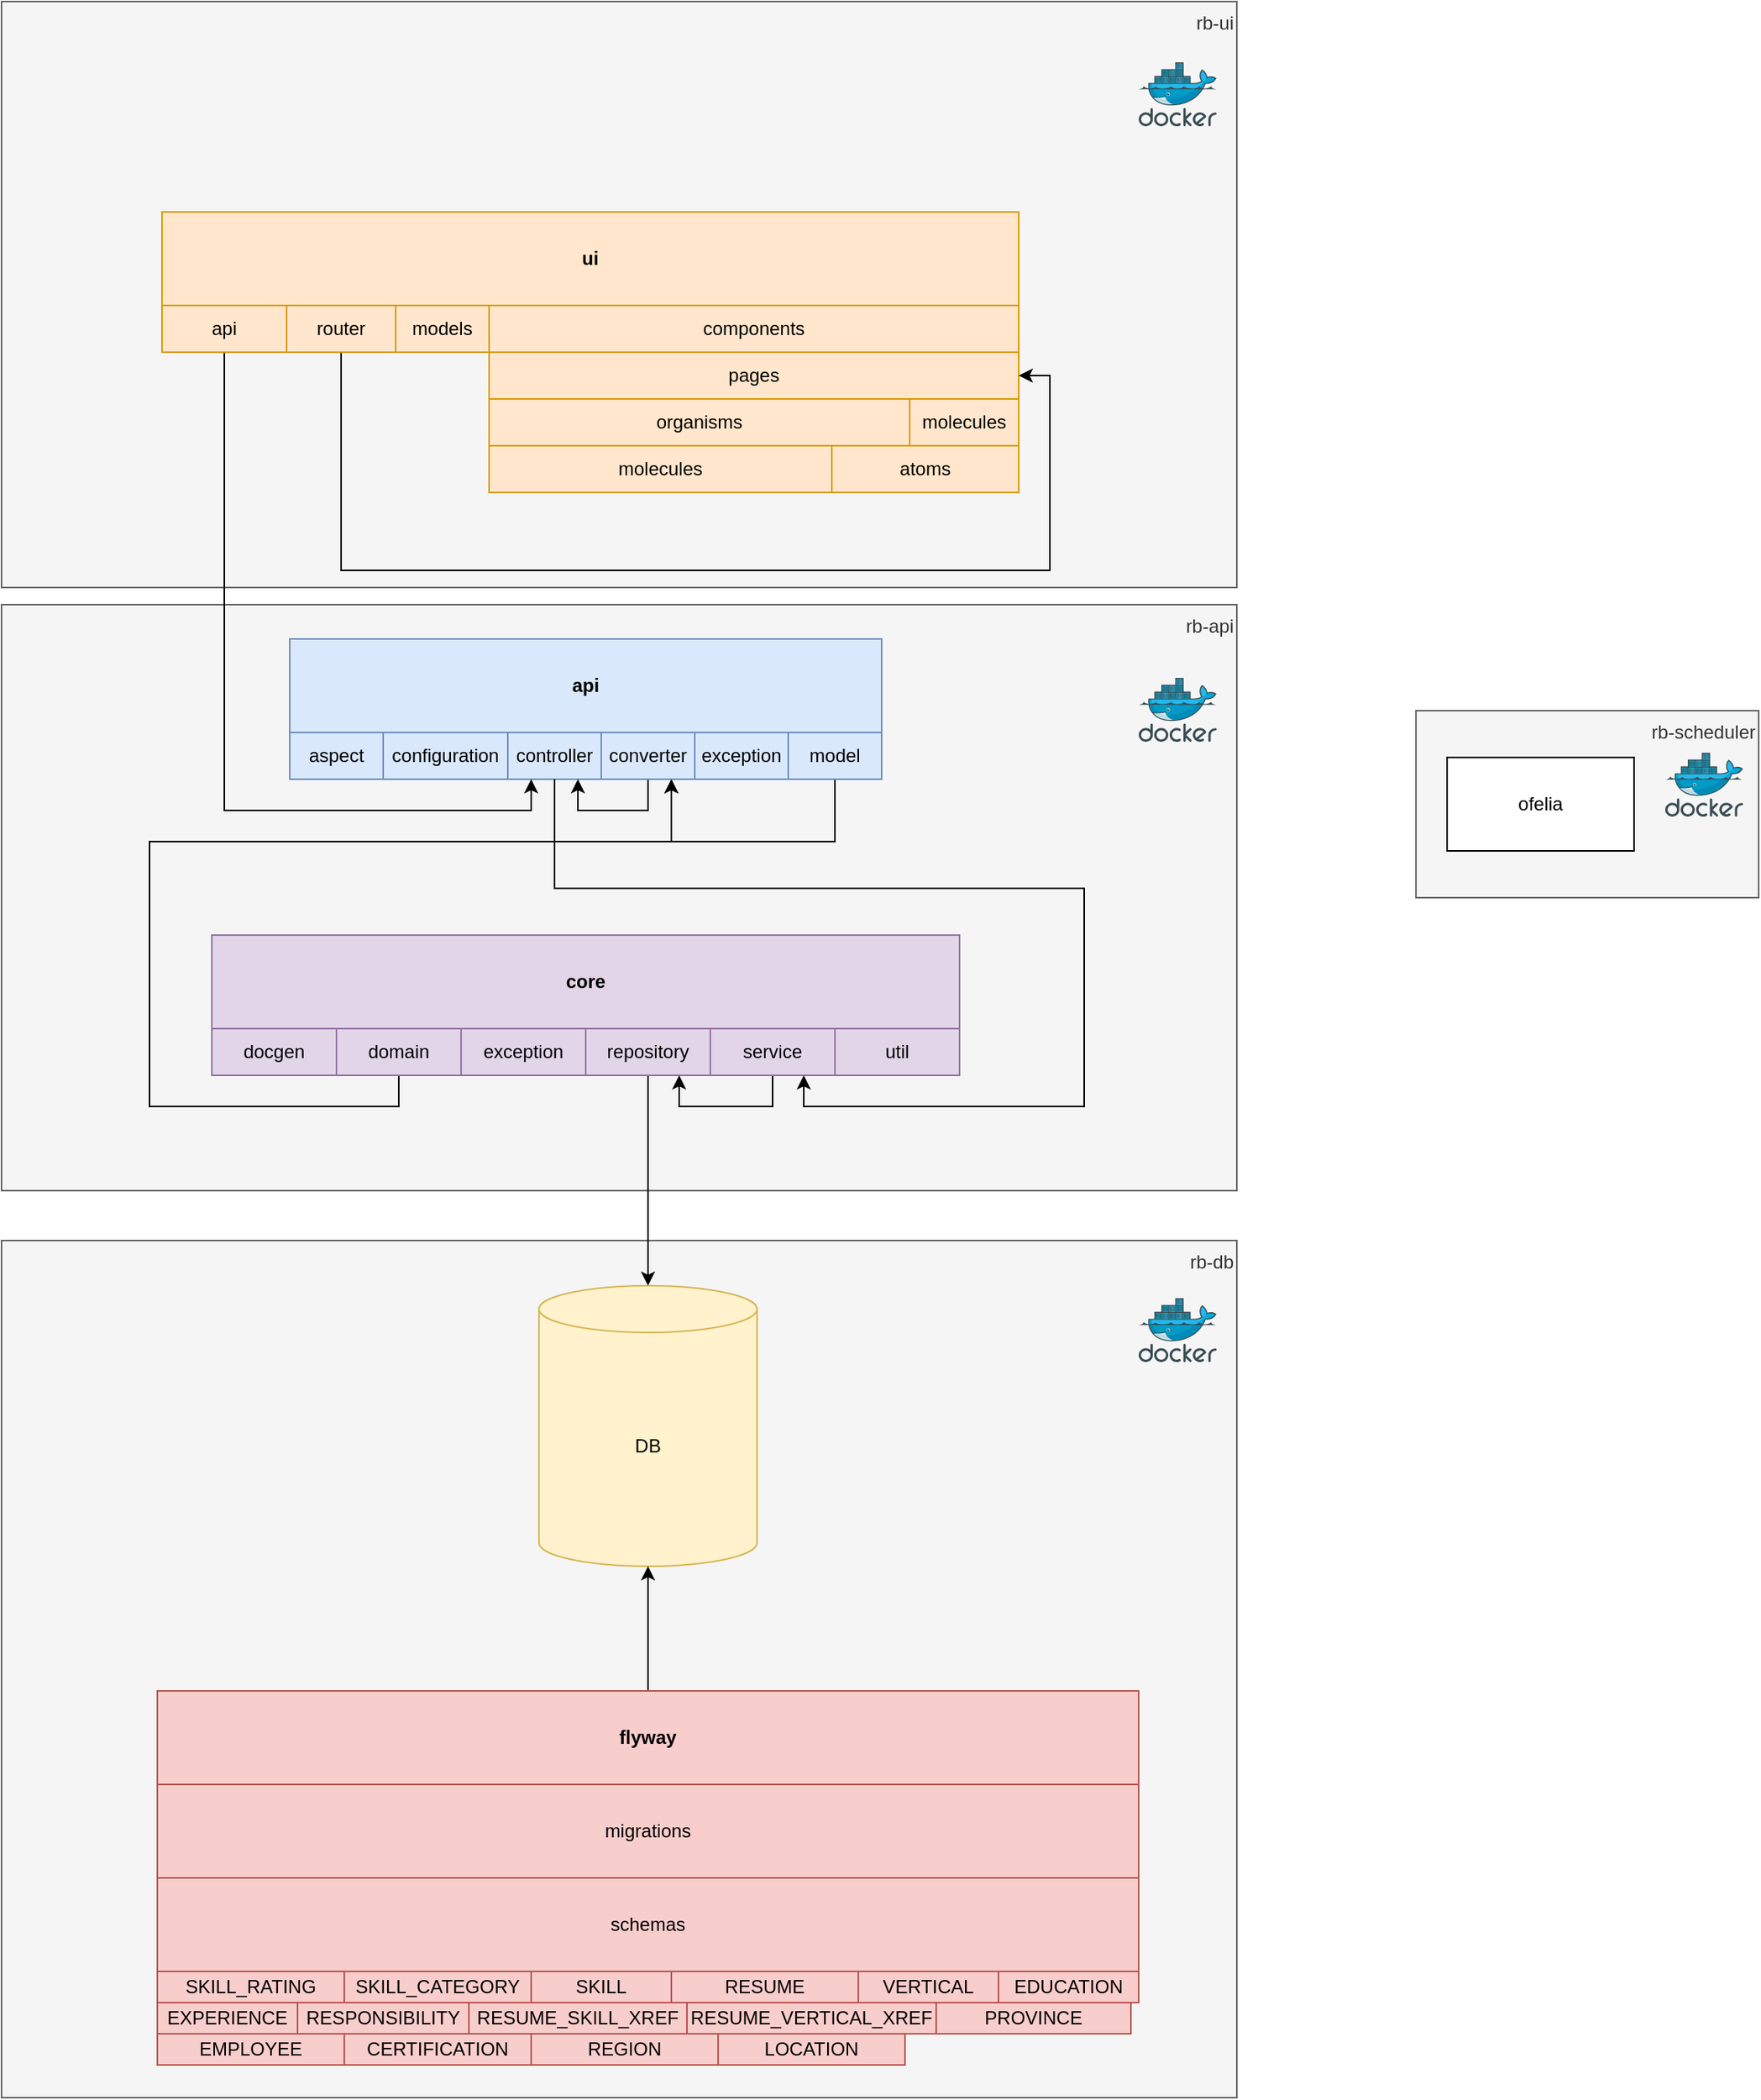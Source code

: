 <mxfile version="27.0.6" pages="12">
  <diagram id="0kqsaQYFiAsUlH_sQ3kp" name="Component Diagram">
    <mxGraphModel dx="2066" dy="859" grid="1" gridSize="10" guides="1" tooltips="1" connect="1" arrows="1" fold="1" page="1" pageScale="1" pageWidth="5000" pageHeight="5000" math="0" shadow="0">
      <root>
        <mxCell id="0" />
        <mxCell id="1" parent="0" />
        <mxCell id="KXdjTYb6nYEO2-N5LQtG-3" value="rb-db" style="rounded=0;whiteSpace=wrap;html=1;align=right;verticalAlign=top;fillColor=#f5f5f5;fontColor=#333333;strokeColor=#666666;" parent="1" vertex="1">
          <mxGeometry x="212" y="1060" width="793" height="550" as="geometry" />
        </mxCell>
        <mxCell id="KXdjTYb6nYEO2-N5LQtG-2" value="rb-ui" style="rounded=0;whiteSpace=wrap;html=1;align=right;verticalAlign=top;fillColor=#f5f5f5;fontColor=#333333;strokeColor=#666666;" parent="1" vertex="1">
          <mxGeometry x="212" y="265" width="793" height="376" as="geometry" />
        </mxCell>
        <mxCell id="KXdjTYb6nYEO2-N5LQtG-1" value="rb-api" style="rounded=0;whiteSpace=wrap;html=1;align=right;verticalAlign=top;fillColor=#f5f5f5;fontColor=#333333;strokeColor=#666666;" parent="1" vertex="1">
          <mxGeometry x="212" y="652" width="793" height="376" as="geometry" />
        </mxCell>
        <mxCell id="p4zHUs67pHDFqYn5ytUx-1" value="core" style="rounded=0;whiteSpace=wrap;html=1;fillColor=#e1d5e7;strokeColor=#9673a6;fontStyle=1" parent="1" vertex="1">
          <mxGeometry x="347" y="864" width="480" height="60" as="geometry" />
        </mxCell>
        <mxCell id="p4zHUs67pHDFqYn5ytUx-3" value="docgen" style="rounded=0;whiteSpace=wrap;html=1;flipH=0;flipV=0;fillColor=#e1d5e7;strokeColor=#9673a6;" parent="1" vertex="1">
          <mxGeometry x="347" y="924" width="80" height="30" as="geometry" />
        </mxCell>
        <mxCell id="p4zHUs67pHDFqYn5ytUx-24" style="edgeStyle=orthogonalEdgeStyle;rounded=0;orthogonalLoop=1;jettySize=auto;html=1;exitX=0.5;exitY=1;exitDx=0;exitDy=0;entryX=0.75;entryY=1;entryDx=0;entryDy=0;" parent="1" source="p4zHUs67pHDFqYn5ytUx-4" target="p4zHUs67pHDFqYn5ytUx-13" edge="1">
          <mxGeometry relative="1" as="geometry">
            <Array as="points">
              <mxPoint x="467" y="974" />
              <mxPoint x="307" y="974" />
              <mxPoint x="307" y="804" />
              <mxPoint x="642" y="804" />
            </Array>
          </mxGeometry>
        </mxCell>
        <mxCell id="p4zHUs67pHDFqYn5ytUx-4" value="domain" style="rounded=0;whiteSpace=wrap;html=1;flipH=0;flipV=0;fillColor=#e1d5e7;strokeColor=#9673a6;" parent="1" vertex="1">
          <mxGeometry x="427" y="924" width="80" height="30" as="geometry" />
        </mxCell>
        <mxCell id="p4zHUs67pHDFqYn5ytUx-6" value="exception" style="rounded=0;whiteSpace=wrap;html=1;flipH=0;flipV=0;fillColor=#e1d5e7;strokeColor=#9673a6;" parent="1" vertex="1">
          <mxGeometry x="507" y="924" width="80" height="30" as="geometry" />
        </mxCell>
        <mxCell id="p4zHUs67pHDFqYn5ytUx-19" style="edgeStyle=orthogonalEdgeStyle;rounded=0;orthogonalLoop=1;jettySize=auto;html=1;exitX=0.5;exitY=1;exitDx=0;exitDy=0;entryX=0.5;entryY=0;entryDx=0;entryDy=0;entryPerimeter=0;" parent="1" source="p4zHUs67pHDFqYn5ytUx-7" target="p4zHUs67pHDFqYn5ytUx-18" edge="1">
          <mxGeometry relative="1" as="geometry" />
        </mxCell>
        <mxCell id="p4zHUs67pHDFqYn5ytUx-7" value="repository" style="rounded=0;whiteSpace=wrap;html=1;flipH=0;flipV=0;fillColor=#e1d5e7;strokeColor=#9673a6;" parent="1" vertex="1">
          <mxGeometry x="587" y="924" width="80" height="30" as="geometry" />
        </mxCell>
        <mxCell id="p4zHUs67pHDFqYn5ytUx-20" style="edgeStyle=orthogonalEdgeStyle;rounded=0;orthogonalLoop=1;jettySize=auto;html=1;exitX=0.5;exitY=1;exitDx=0;exitDy=0;entryX=0.75;entryY=1;entryDx=0;entryDy=0;" parent="1" source="p4zHUs67pHDFqYn5ytUx-8" target="p4zHUs67pHDFqYn5ytUx-7" edge="1">
          <mxGeometry relative="1" as="geometry" />
        </mxCell>
        <mxCell id="p4zHUs67pHDFqYn5ytUx-8" value="service" style="rounded=0;whiteSpace=wrap;html=1;flipH=0;flipV=0;fillColor=#e1d5e7;strokeColor=#9673a6;" parent="1" vertex="1">
          <mxGeometry x="667" y="924" width="80" height="30" as="geometry" />
        </mxCell>
        <mxCell id="p4zHUs67pHDFqYn5ytUx-9" value="util" style="rounded=0;whiteSpace=wrap;html=1;flipH=0;flipV=0;fillColor=#e1d5e7;strokeColor=#9673a6;" parent="1" vertex="1">
          <mxGeometry x="747" y="924" width="80" height="30" as="geometry" />
        </mxCell>
        <mxCell id="p4zHUs67pHDFqYn5ytUx-16" value="" style="group;fillColor=#dae8fc;strokeColor=#6c8ebf;" parent="1" vertex="1" connectable="0">
          <mxGeometry x="397" y="674" width="380" height="90" as="geometry" />
        </mxCell>
        <mxCell id="p4zHUs67pHDFqYn5ytUx-2" value="api" style="rounded=0;whiteSpace=wrap;html=1;fillColor=#dae8fc;strokeColor=#6c8ebf;fontStyle=1" parent="p4zHUs67pHDFqYn5ytUx-16" vertex="1">
          <mxGeometry width="380" height="60" as="geometry" />
        </mxCell>
        <mxCell id="p4zHUs67pHDFqYn5ytUx-10" value="aspect" style="rounded=0;whiteSpace=wrap;html=1;fillColor=#dae8fc;strokeColor=#6c8ebf;" parent="p4zHUs67pHDFqYn5ytUx-16" vertex="1">
          <mxGeometry y="60" width="60" height="30" as="geometry" />
        </mxCell>
        <mxCell id="p4zHUs67pHDFqYn5ytUx-11" value="configuration" style="rounded=0;whiteSpace=wrap;html=1;fillColor=#dae8fc;strokeColor=#6c8ebf;" parent="p4zHUs67pHDFqYn5ytUx-16" vertex="1">
          <mxGeometry x="60" y="60" width="80" height="30" as="geometry" />
        </mxCell>
        <mxCell id="p4zHUs67pHDFqYn5ytUx-12" value="controller" style="rounded=0;whiteSpace=wrap;html=1;fillColor=#dae8fc;strokeColor=#6c8ebf;" parent="p4zHUs67pHDFqYn5ytUx-16" vertex="1">
          <mxGeometry x="140" y="60" width="60" height="30" as="geometry" />
        </mxCell>
        <mxCell id="p4zHUs67pHDFqYn5ytUx-22" style="edgeStyle=orthogonalEdgeStyle;rounded=0;orthogonalLoop=1;jettySize=auto;html=1;exitX=0.5;exitY=1;exitDx=0;exitDy=0;entryX=0.75;entryY=1;entryDx=0;entryDy=0;" parent="p4zHUs67pHDFqYn5ytUx-16" source="p4zHUs67pHDFqYn5ytUx-13" target="p4zHUs67pHDFqYn5ytUx-12" edge="1">
          <mxGeometry relative="1" as="geometry" />
        </mxCell>
        <mxCell id="p4zHUs67pHDFqYn5ytUx-13" value="converter" style="rounded=0;whiteSpace=wrap;html=1;fillColor=#dae8fc;strokeColor=#6c8ebf;" parent="p4zHUs67pHDFqYn5ytUx-16" vertex="1">
          <mxGeometry x="200" y="60" width="60" height="30" as="geometry" />
        </mxCell>
        <mxCell id="p4zHUs67pHDFqYn5ytUx-14" value="exception" style="rounded=0;whiteSpace=wrap;html=1;fillColor=#dae8fc;strokeColor=#6c8ebf;" parent="p4zHUs67pHDFqYn5ytUx-16" vertex="1">
          <mxGeometry x="260" y="60" width="60" height="30" as="geometry" />
        </mxCell>
        <mxCell id="p4zHUs67pHDFqYn5ytUx-23" style="edgeStyle=orthogonalEdgeStyle;rounded=0;orthogonalLoop=1;jettySize=auto;html=1;exitX=0.5;exitY=1;exitDx=0;exitDy=0;entryX=0.75;entryY=1;entryDx=0;entryDy=0;" parent="p4zHUs67pHDFqYn5ytUx-16" source="p4zHUs67pHDFqYn5ytUx-15" target="p4zHUs67pHDFqYn5ytUx-13" edge="1">
          <mxGeometry relative="1" as="geometry">
            <Array as="points">
              <mxPoint x="350" y="130" />
              <mxPoint x="245" y="130" />
            </Array>
          </mxGeometry>
        </mxCell>
        <mxCell id="p4zHUs67pHDFqYn5ytUx-15" value="model" style="rounded=0;whiteSpace=wrap;html=1;fillColor=#dae8fc;strokeColor=#6c8ebf;" parent="p4zHUs67pHDFqYn5ytUx-16" vertex="1">
          <mxGeometry x="320" y="60" width="60" height="30" as="geometry" />
        </mxCell>
        <mxCell id="p4zHUs67pHDFqYn5ytUx-18" value="DB" style="shape=cylinder3;whiteSpace=wrap;html=1;boundedLbl=1;backgroundOutline=1;size=15;fillColor=#fff2cc;strokeColor=#d6b656;" parent="1" vertex="1">
          <mxGeometry x="557" y="1089" width="140" height="180" as="geometry" />
        </mxCell>
        <mxCell id="p4zHUs67pHDFqYn5ytUx-21" style="edgeStyle=orthogonalEdgeStyle;rounded=0;orthogonalLoop=1;jettySize=auto;html=1;exitX=0.5;exitY=1;exitDx=0;exitDy=0;entryX=0.75;entryY=1;entryDx=0;entryDy=0;" parent="1" source="p4zHUs67pHDFqYn5ytUx-12" target="p4zHUs67pHDFqYn5ytUx-8" edge="1">
          <mxGeometry relative="1" as="geometry">
            <Array as="points">
              <mxPoint x="567" y="834" />
              <mxPoint x="907" y="834" />
              <mxPoint x="907" y="974" />
              <mxPoint x="727" y="974" />
            </Array>
          </mxGeometry>
        </mxCell>
        <mxCell id="p4zHUs67pHDFqYn5ytUx-25" value="ui" style="rounded=0;whiteSpace=wrap;html=1;fillColor=#ffe6cc;strokeColor=#d79b00;fontStyle=1" parent="1" vertex="1">
          <mxGeometry x="315" y="400" width="550" height="60" as="geometry" />
        </mxCell>
        <mxCell id="p4zHUs67pHDFqYn5ytUx-37" style="edgeStyle=orthogonalEdgeStyle;rounded=0;orthogonalLoop=1;jettySize=auto;html=1;exitX=0.5;exitY=1;exitDx=0;exitDy=0;entryX=0.25;entryY=1;entryDx=0;entryDy=0;" parent="1" source="p4zHUs67pHDFqYn5ytUx-26" target="p4zHUs67pHDFqYn5ytUx-12" edge="1">
          <mxGeometry relative="1" as="geometry" />
        </mxCell>
        <mxCell id="p4zHUs67pHDFqYn5ytUx-26" value="api" style="rounded=0;whiteSpace=wrap;html=1;fillColor=#ffe6cc;strokeColor=#d79b00;" parent="1" vertex="1">
          <mxGeometry x="315" y="460" width="80" height="30" as="geometry" />
        </mxCell>
        <mxCell id="p4zHUs67pHDFqYn5ytUx-27" value="components" style="rounded=0;whiteSpace=wrap;html=1;fillColor=#ffe6cc;strokeColor=#d79b00;" parent="1" vertex="1">
          <mxGeometry x="525" y="460" width="340" height="30" as="geometry" />
        </mxCell>
        <mxCell id="p4zHUs67pHDFqYn5ytUx-28" value="atoms" style="rounded=0;whiteSpace=wrap;html=1;fillColor=#ffe6cc;strokeColor=#d79b00;" parent="1" vertex="1">
          <mxGeometry x="745" y="550" width="120" height="30" as="geometry" />
        </mxCell>
        <mxCell id="p4zHUs67pHDFqYn5ytUx-34" value="" style="edgeStyle=orthogonalEdgeStyle;rounded=0;orthogonalLoop=1;jettySize=auto;html=1;fillColor=#ffe6cc;strokeColor=#d79b00;" parent="1" source="p4zHUs67pHDFqYn5ytUx-29" target="p4zHUs67pHDFqYn5ytUx-31" edge="1">
          <mxGeometry relative="1" as="geometry" />
        </mxCell>
        <mxCell id="p4zHUs67pHDFqYn5ytUx-29" value="molecules" style="rounded=0;whiteSpace=wrap;html=1;fillColor=#ffe6cc;strokeColor=#d79b00;" parent="1" vertex="1">
          <mxGeometry x="795" y="520" width="70" height="30" as="geometry" />
        </mxCell>
        <mxCell id="p4zHUs67pHDFqYn5ytUx-30" value="organisms" style="rounded=0;whiteSpace=wrap;html=1;fillColor=#ffe6cc;strokeColor=#d79b00;" parent="1" vertex="1">
          <mxGeometry x="525" y="520" width="270" height="30" as="geometry" />
        </mxCell>
        <mxCell id="p4zHUs67pHDFqYn5ytUx-31" value="pages" style="rounded=0;whiteSpace=wrap;html=1;fillColor=#ffe6cc;strokeColor=#d79b00;" parent="1" vertex="1">
          <mxGeometry x="525" y="490" width="340" height="30" as="geometry" />
        </mxCell>
        <mxCell id="p4zHUs67pHDFqYn5ytUx-32" value="models" style="rounded=0;whiteSpace=wrap;html=1;fillColor=#ffe6cc;strokeColor=#d79b00;" parent="1" vertex="1">
          <mxGeometry x="465" y="460" width="60" height="30" as="geometry" />
        </mxCell>
        <mxCell id="p4zHUs67pHDFqYn5ytUx-38" style="edgeStyle=orthogonalEdgeStyle;rounded=0;orthogonalLoop=1;jettySize=auto;html=1;exitX=0.5;exitY=1;exitDx=0;exitDy=0;entryX=1;entryY=0.5;entryDx=0;entryDy=0;" parent="1" source="p4zHUs67pHDFqYn5ytUx-33" target="p4zHUs67pHDFqYn5ytUx-31" edge="1">
          <mxGeometry relative="1" as="geometry">
            <Array as="points">
              <mxPoint x="430" y="630" />
              <mxPoint x="885" y="630" />
              <mxPoint x="885" y="505" />
            </Array>
          </mxGeometry>
        </mxCell>
        <mxCell id="p4zHUs67pHDFqYn5ytUx-33" value="router" style="rounded=0;whiteSpace=wrap;html=1;fillColor=#ffe6cc;strokeColor=#d79b00;" parent="1" vertex="1">
          <mxGeometry x="395" y="460" width="70" height="30" as="geometry" />
        </mxCell>
        <mxCell id="p4zHUs67pHDFqYn5ytUx-35" value="molecules" style="rounded=0;whiteSpace=wrap;html=1;fillColor=#ffe6cc;strokeColor=#d79b00;" parent="1" vertex="1">
          <mxGeometry x="525" y="550" width="220" height="30" as="geometry" />
        </mxCell>
        <mxCell id="p4zHUs67pHDFqYn5ytUx-58" style="edgeStyle=orthogonalEdgeStyle;rounded=0;orthogonalLoop=1;jettySize=auto;html=1;exitX=0.5;exitY=0;exitDx=0;exitDy=0;entryX=0.5;entryY=1;entryDx=0;entryDy=0;entryPerimeter=0;" parent="1" source="p4zHUs67pHDFqYn5ytUx-39" target="p4zHUs67pHDFqYn5ytUx-18" edge="1">
          <mxGeometry relative="1" as="geometry" />
        </mxCell>
        <mxCell id="p4zHUs67pHDFqYn5ytUx-39" value="flyway" style="rounded=0;whiteSpace=wrap;html=1;fillColor=#f8cecc;strokeColor=#b85450;fontStyle=1" parent="1" vertex="1">
          <mxGeometry x="312" y="1349" width="630" height="60" as="geometry" />
        </mxCell>
        <mxCell id="p4zHUs67pHDFqYn5ytUx-40" value="migrations" style="rounded=0;whiteSpace=wrap;html=1;fillColor=#f8cecc;strokeColor=#b85450;" parent="1" vertex="1">
          <mxGeometry x="312" y="1409" width="630" height="60" as="geometry" />
        </mxCell>
        <mxCell id="p4zHUs67pHDFqYn5ytUx-41" value="schemas" style="rounded=0;whiteSpace=wrap;html=1;fillColor=#f8cecc;strokeColor=#b85450;" parent="1" vertex="1">
          <mxGeometry x="312" y="1469" width="630" height="60" as="geometry" />
        </mxCell>
        <mxCell id="p4zHUs67pHDFqYn5ytUx-42" value="REGION" style="rounded=0;whiteSpace=wrap;html=1;fillColor=#f8cecc;strokeColor=#b85450;" parent="1" vertex="1">
          <mxGeometry x="552" y="1569" width="120" height="20" as="geometry" />
        </mxCell>
        <mxCell id="p4zHUs67pHDFqYn5ytUx-43" value="PROVINCE" style="rounded=0;whiteSpace=wrap;html=1;fillColor=#f8cecc;strokeColor=#b85450;" parent="1" vertex="1">
          <mxGeometry x="812" y="1549" width="125" height="20" as="geometry" />
        </mxCell>
        <mxCell id="p4zHUs67pHDFqYn5ytUx-44" value="LOCATION" style="rounded=0;whiteSpace=wrap;html=1;fillColor=#f8cecc;strokeColor=#b85450;" parent="1" vertex="1">
          <mxGeometry x="672" y="1569" width="120" height="20" as="geometry" />
        </mxCell>
        <mxCell id="p4zHUs67pHDFqYn5ytUx-45" value="SKILL_RATING" style="rounded=0;whiteSpace=wrap;html=1;fillColor=#f8cecc;strokeColor=#b85450;" parent="1" vertex="1">
          <mxGeometry x="312" y="1529" width="120" height="20" as="geometry" />
        </mxCell>
        <mxCell id="p4zHUs67pHDFqYn5ytUx-46" value="SKILL_CATEGORY" style="rounded=0;whiteSpace=wrap;html=1;fillColor=#f8cecc;strokeColor=#b85450;" parent="1" vertex="1">
          <mxGeometry x="432" y="1529" width="120" height="20" as="geometry" />
        </mxCell>
        <mxCell id="p4zHUs67pHDFqYn5ytUx-47" value="VERTICAL" style="rounded=0;whiteSpace=wrap;html=1;fillColor=#f8cecc;strokeColor=#b85450;" parent="1" vertex="1">
          <mxGeometry x="762" y="1529" width="90" height="20" as="geometry" />
        </mxCell>
        <mxCell id="p4zHUs67pHDFqYn5ytUx-48" value="SKILL" style="rounded=0;whiteSpace=wrap;html=1;fillColor=#f8cecc;strokeColor=#b85450;" parent="1" vertex="1">
          <mxGeometry x="552" y="1529" width="90" height="20" as="geometry" />
        </mxCell>
        <mxCell id="p4zHUs67pHDFqYn5ytUx-49" value="EMPLOYEE" style="rounded=0;whiteSpace=wrap;html=1;fillColor=#f8cecc;strokeColor=#b85450;" parent="1" vertex="1">
          <mxGeometry x="312" y="1569" width="120" height="20" as="geometry" />
        </mxCell>
        <mxCell id="p4zHUs67pHDFqYn5ytUx-50" value="RESUME" style="rounded=0;whiteSpace=wrap;html=1;fillColor=#f8cecc;strokeColor=#b85450;" parent="1" vertex="1">
          <mxGeometry x="642" y="1529" width="120" height="20" as="geometry" />
        </mxCell>
        <mxCell id="p4zHUs67pHDFqYn5ytUx-52" value="CERTIFICATION" style="rounded=0;whiteSpace=wrap;html=1;fillColor=#f8cecc;strokeColor=#b85450;" parent="1" vertex="1">
          <mxGeometry x="432" y="1569" width="120" height="20" as="geometry" />
        </mxCell>
        <mxCell id="p4zHUs67pHDFqYn5ytUx-53" value="EDUCATION" style="rounded=0;whiteSpace=wrap;html=1;fillColor=#f8cecc;strokeColor=#b85450;" parent="1" vertex="1">
          <mxGeometry x="852" y="1529" width="90" height="20" as="geometry" />
        </mxCell>
        <mxCell id="p4zHUs67pHDFqYn5ytUx-54" value="EXPERIENCE" style="rounded=0;whiteSpace=wrap;html=1;fillColor=#f8cecc;strokeColor=#b85450;" parent="1" vertex="1">
          <mxGeometry x="312" y="1549" width="90" height="20" as="geometry" />
        </mxCell>
        <mxCell id="p4zHUs67pHDFqYn5ytUx-55" value="RESPONSIBILITY" style="rounded=0;whiteSpace=wrap;html=1;fillColor=#f8cecc;strokeColor=#b85450;" parent="1" vertex="1">
          <mxGeometry x="402" y="1549" width="110" height="20" as="geometry" />
        </mxCell>
        <mxCell id="p4zHUs67pHDFqYn5ytUx-56" value="RESUME_VERTICAL_XREF" style="rounded=0;whiteSpace=wrap;html=1;fillColor=#f8cecc;strokeColor=#b85450;" parent="1" vertex="1">
          <mxGeometry x="652" y="1549" width="160" height="20" as="geometry" />
        </mxCell>
        <mxCell id="p4zHUs67pHDFqYn5ytUx-57" value="RESUME_SKILL_XREF" style="rounded=0;whiteSpace=wrap;html=1;fillColor=#f8cecc;strokeColor=#b85450;" parent="1" vertex="1">
          <mxGeometry x="512" y="1549" width="140" height="20" as="geometry" />
        </mxCell>
        <mxCell id="KXdjTYb6nYEO2-N5LQtG-4" value="" style="image;sketch=0;aspect=fixed;html=1;points=[];align=center;fontSize=12;image=img/lib/mscae/Docker.svg;" parent="1" vertex="1">
          <mxGeometry x="942" y="304" width="50" height="41" as="geometry" />
        </mxCell>
        <mxCell id="KXdjTYb6nYEO2-N5LQtG-5" value="" style="image;sketch=0;aspect=fixed;html=1;points=[];align=center;fontSize=12;image=img/lib/mscae/Docker.svg;" parent="1" vertex="1">
          <mxGeometry x="942" y="699" width="50" height="41" as="geometry" />
        </mxCell>
        <mxCell id="KXdjTYb6nYEO2-N5LQtG-6" value="" style="image;sketch=0;aspect=fixed;html=1;points=[];align=center;fontSize=12;image=img/lib/mscae/Docker.svg;" parent="1" vertex="1">
          <mxGeometry x="942" y="1097" width="50" height="41" as="geometry" />
        </mxCell>
        <mxCell id="xWuaajwzkGi26xQaDYGI-10" value="" style="group" parent="1" vertex="1" connectable="0">
          <mxGeometry x="1120" y="720" width="220" height="120" as="geometry" />
        </mxCell>
        <mxCell id="xWuaajwzkGi26xQaDYGI-2" value="rb-scheduler" style="rounded=0;whiteSpace=wrap;html=1;align=right;verticalAlign=top;fillColor=#f5f5f5;fontColor=#333333;strokeColor=#666666;" parent="xWuaajwzkGi26xQaDYGI-10" vertex="1">
          <mxGeometry width="220" height="120" as="geometry" />
        </mxCell>
        <mxCell id="xWuaajwzkGi26xQaDYGI-3" value="ofelia" style="rounded=0;whiteSpace=wrap;html=1;" parent="xWuaajwzkGi26xQaDYGI-10" vertex="1">
          <mxGeometry x="20" y="30" width="120" height="60" as="geometry" />
        </mxCell>
        <mxCell id="xWuaajwzkGi26xQaDYGI-9" value="" style="image;sketch=0;aspect=fixed;html=1;points=[];align=center;fontSize=12;image=img/lib/mscae/Docker.svg;" parent="xWuaajwzkGi26xQaDYGI-10" vertex="1">
          <mxGeometry x="160" y="27" width="50" height="41" as="geometry" />
        </mxCell>
      </root>
    </mxGraphModel>
  </diagram>
  <diagram id="5aDH8GxvJqV8RULP2buD" name="Employee Load">
    <mxGraphModel dx="1884" dy="859" grid="1" gridSize="10" guides="1" tooltips="1" connect="1" arrows="1" fold="1" page="1" pageScale="1" pageWidth="5000" pageHeight="5000" math="0" shadow="0">
      <root>
        <mxCell id="0" />
        <mxCell id="1" parent="0" />
        <mxCell id="OQcbR_Blubw608_8ix_e-55" value="Y" style="edgeStyle=orthogonalEdgeStyle;rounded=0;orthogonalLoop=1;jettySize=auto;html=1;" edge="1" parent="1" source="OQcbR_Blubw608_8ix_e-2" target="OQcbR_Blubw608_8ix_e-54">
          <mxGeometry relative="1" as="geometry" />
        </mxCell>
        <mxCell id="OQcbR_Blubw608_8ix_e-66" value="N" style="edgeStyle=orthogonalEdgeStyle;rounded=0;orthogonalLoop=1;jettySize=auto;html=1;exitX=0.5;exitY=0;exitDx=0;exitDy=0;entryX=0.5;entryY=0;entryDx=0;entryDy=0;" edge="1" parent="1" source="OQcbR_Blubw608_8ix_e-2" target="OQcbR_Blubw608_8ix_e-56">
          <mxGeometry relative="1" as="geometry" />
        </mxCell>
        <mxCell id="OQcbR_Blubw608_8ix_e-2" value="in Admin table?" style="rhombus;whiteSpace=wrap;html=1;fillColor=#dae8fc;strokeColor=#6c8ebf;" vertex="1" parent="1">
          <mxGeometry x="690" y="200" width="80" height="80" as="geometry" />
        </mxCell>
        <mxCell id="OQcbR_Blubw608_8ix_e-49" value="N" style="edgeStyle=orthogonalEdgeStyle;rounded=0;orthogonalLoop=1;jettySize=auto;html=1;" edge="1" parent="1" source="OQcbR_Blubw608_8ix_e-4" target="OQcbR_Blubw608_8ix_e-48">
          <mxGeometry relative="1" as="geometry" />
        </mxCell>
        <mxCell id="OQcbR_Blubw608_8ix_e-52" value="Y" style="edgeStyle=orthogonalEdgeStyle;rounded=0;orthogonalLoop=1;jettySize=auto;html=1;" edge="1" parent="1" source="OQcbR_Blubw608_8ix_e-4" target="OQcbR_Blubw608_8ix_e-51">
          <mxGeometry relative="1" as="geometry" />
        </mxCell>
        <mxCell id="OQcbR_Blubw608_8ix_e-4" value="Active License?" style="rhombus;whiteSpace=wrap;html=1;fillColor=#dae8fc;strokeColor=#6c8ebf;" vertex="1" parent="1">
          <mxGeometry x="390" y="200" width="80" height="80" as="geometry" />
        </mxCell>
        <mxCell id="OQcbR_Blubw608_8ix_e-29" value="End" style="ellipse;whiteSpace=wrap;html=1;fillColor=#ffe6cc;strokeColor=#d79b00;" vertex="1" parent="1">
          <mxGeometry x="1770" y="200" width="120" height="80" as="geometry" />
        </mxCell>
        <mxCell id="OQcbR_Blubw608_8ix_e-70" value="" style="edgeStyle=orthogonalEdgeStyle;rounded=0;orthogonalLoop=1;jettySize=auto;html=1;" edge="1" parent="1" source="OQcbR_Blubw608_8ix_e-42" target="OQcbR_Blubw608_8ix_e-67">
          <mxGeometry relative="1" as="geometry" />
        </mxCell>
        <mxCell id="OQcbR_Blubw608_8ix_e-42" value="Loaded Employee List" style="shape=document;whiteSpace=wrap;html=1;boundedLbl=1;fillColor=#e1d5e7;strokeColor=#9673a6;" vertex="1" parent="1">
          <mxGeometry x="1150" y="200" width="120" height="80" as="geometry" />
        </mxCell>
        <mxCell id="OQcbR_Blubw608_8ix_e-47" value="" style="edgeStyle=orthogonalEdgeStyle;rounded=0;orthogonalLoop=1;jettySize=auto;html=1;" edge="1" parent="1" source="OQcbR_Blubw608_8ix_e-43" target="OQcbR_Blubw608_8ix_e-4">
          <mxGeometry relative="1" as="geometry" />
        </mxCell>
        <mxCell id="OQcbR_Blubw608_8ix_e-43" value="Employee Data" style="shape=document;whiteSpace=wrap;html=1;boundedLbl=1;fillColor=#e1d5e7;strokeColor=#9673a6;" vertex="1" parent="1">
          <mxGeometry x="210" y="200" width="120" height="80" as="geometry" />
        </mxCell>
        <mxCell id="OQcbR_Blubw608_8ix_e-50" style="edgeStyle=orthogonalEdgeStyle;rounded=0;orthogonalLoop=1;jettySize=auto;html=1;exitX=0;exitY=0.5;exitDx=0;exitDy=0;entryX=0.5;entryY=0;entryDx=0;entryDy=0;" edge="1" parent="1" source="OQcbR_Blubw608_8ix_e-48" target="OQcbR_Blubw608_8ix_e-43">
          <mxGeometry relative="1" as="geometry" />
        </mxCell>
        <mxCell id="OQcbR_Blubw608_8ix_e-48" value="Set Inactive" style="shape=parallelogram;perimeter=parallelogramPerimeter;whiteSpace=wrap;html=1;fixedSize=1;fillColor=#f8cecc;strokeColor=#b85450;" vertex="1" parent="1">
          <mxGeometry x="370" y="100" width="120" height="60" as="geometry" />
        </mxCell>
        <mxCell id="OQcbR_Blubw608_8ix_e-53" value="" style="edgeStyle=orthogonalEdgeStyle;rounded=0;orthogonalLoop=1;jettySize=auto;html=1;" edge="1" parent="1" source="OQcbR_Blubw608_8ix_e-51" target="OQcbR_Blubw608_8ix_e-2">
          <mxGeometry relative="1" as="geometry" />
        </mxCell>
        <mxCell id="OQcbR_Blubw608_8ix_e-51" value="Create Employee" style="shape=parallelogram;perimeter=parallelogramPerimeter;whiteSpace=wrap;html=1;fixedSize=1;fillColor=#f8cecc;strokeColor=#b85450;" vertex="1" parent="1">
          <mxGeometry x="520" y="210" width="120" height="60" as="geometry" />
        </mxCell>
        <mxCell id="OQcbR_Blubw608_8ix_e-58" value="" style="edgeStyle=orthogonalEdgeStyle;rounded=0;orthogonalLoop=1;jettySize=auto;html=1;" edge="1" parent="1" source="OQcbR_Blubw608_8ix_e-54" target="OQcbR_Blubw608_8ix_e-56">
          <mxGeometry relative="1" as="geometry" />
        </mxCell>
        <mxCell id="OQcbR_Blubw608_8ix_e-54" value="Set Admin Role" style="shape=parallelogram;perimeter=parallelogramPerimeter;whiteSpace=wrap;html=1;fixedSize=1;fillColor=#f8cecc;strokeColor=#b85450;" vertex="1" parent="1">
          <mxGeometry x="820" y="210" width="120" height="60" as="geometry" />
        </mxCell>
        <mxCell id="OQcbR_Blubw608_8ix_e-59" value="N" style="edgeStyle=orthogonalEdgeStyle;rounded=0;orthogonalLoop=1;jettySize=auto;html=1;" edge="1" parent="1" source="OQcbR_Blubw608_8ix_e-56" target="OQcbR_Blubw608_8ix_e-42">
          <mxGeometry relative="1" as="geometry" />
        </mxCell>
        <mxCell id="OQcbR_Blubw608_8ix_e-56" value="More Records?" style="rhombus;whiteSpace=wrap;html=1;fillColor=#dae8fc;strokeColor=#6c8ebf;" vertex="1" parent="1">
          <mxGeometry x="1000" y="200" width="80" height="80" as="geometry" />
        </mxCell>
        <mxCell id="OQcbR_Blubw608_8ix_e-57" value="Y" style="edgeStyle=orthogonalEdgeStyle;rounded=0;orthogonalLoop=1;jettySize=auto;html=1;exitX=0.5;exitY=1;exitDx=0;exitDy=0;entryX=0.433;entryY=0.9;entryDx=0;entryDy=0;entryPerimeter=0;" edge="1" parent="1" source="OQcbR_Blubw608_8ix_e-56" target="OQcbR_Blubw608_8ix_e-43">
          <mxGeometry relative="1" as="geometry">
            <Array as="points">
              <mxPoint x="1040" y="400" />
              <mxPoint x="262" y="400" />
            </Array>
          </mxGeometry>
        </mxCell>
        <mxCell id="OQcbR_Blubw608_8ix_e-63" value="" style="edgeStyle=orthogonalEdgeStyle;rounded=0;orthogonalLoop=1;jettySize=auto;html=1;" edge="1" parent="1" source="OQcbR_Blubw608_8ix_e-60" target="OQcbR_Blubw608_8ix_e-62">
          <mxGeometry relative="1" as="geometry" />
        </mxCell>
        <mxCell id="OQcbR_Blubw608_8ix_e-60" value="Set Manager from Teams" style="shape=parallelogram;perimeter=parallelogramPerimeter;whiteSpace=wrap;html=1;fixedSize=1;fillColor=#f8cecc;strokeColor=#b85450;" vertex="1" parent="1">
          <mxGeometry x="1470" y="210" width="120" height="60" as="geometry" />
        </mxCell>
        <mxCell id="OQcbR_Blubw608_8ix_e-64" value="Y" style="edgeStyle=orthogonalEdgeStyle;rounded=0;orthogonalLoop=1;jettySize=auto;html=1;exitX=0.5;exitY=0;exitDx=0;exitDy=0;entryX=0.5;entryY=0;entryDx=0;entryDy=0;" edge="1" parent="1" source="OQcbR_Blubw608_8ix_e-62" target="OQcbR_Blubw608_8ix_e-42">
          <mxGeometry relative="1" as="geometry" />
        </mxCell>
        <mxCell id="OQcbR_Blubw608_8ix_e-65" value="N" style="edgeStyle=orthogonalEdgeStyle;rounded=0;orthogonalLoop=1;jettySize=auto;html=1;" edge="1" parent="1" source="OQcbR_Blubw608_8ix_e-62" target="OQcbR_Blubw608_8ix_e-29">
          <mxGeometry relative="1" as="geometry">
            <Array as="points">
              <mxPoint x="1730" y="240" />
              <mxPoint x="1730" y="240" />
            </Array>
          </mxGeometry>
        </mxCell>
        <mxCell id="OQcbR_Blubw608_8ix_e-62" value="More Records?" style="rhombus;whiteSpace=wrap;html=1;fillColor=#dae8fc;strokeColor=#6c8ebf;" vertex="1" parent="1">
          <mxGeometry x="1640" y="200" width="80" height="80" as="geometry" />
        </mxCell>
        <mxCell id="OQcbR_Blubw608_8ix_e-71" value="N" style="edgeStyle=orthogonalEdgeStyle;rounded=0;orthogonalLoop=1;jettySize=auto;html=1;" edge="1" parent="1" source="OQcbR_Blubw608_8ix_e-67" target="OQcbR_Blubw608_8ix_e-60">
          <mxGeometry relative="1" as="geometry" />
        </mxCell>
        <mxCell id="OQcbR_Blubw608_8ix_e-73" value="Y" style="edgeStyle=orthogonalEdgeStyle;rounded=0;orthogonalLoop=1;jettySize=auto;html=1;exitX=0.5;exitY=1;exitDx=0;exitDy=0;entryX=0;entryY=0.5;entryDx=0;entryDy=0;" edge="1" parent="1" source="OQcbR_Blubw608_8ix_e-67" target="OQcbR_Blubw608_8ix_e-72">
          <mxGeometry relative="1" as="geometry">
            <Array as="points">
              <mxPoint x="1360" y="330" />
            </Array>
          </mxGeometry>
        </mxCell>
        <mxCell id="OQcbR_Blubw608_8ix_e-67" value="Manager in Ignore list?" style="rhombus;whiteSpace=wrap;html=1;fillColor=#dae8fc;strokeColor=#6c8ebf;" vertex="1" parent="1">
          <mxGeometry x="1320" y="200" width="80" height="80" as="geometry" />
        </mxCell>
        <mxCell id="OQcbR_Blubw608_8ix_e-74" style="edgeStyle=orthogonalEdgeStyle;rounded=0;orthogonalLoop=1;jettySize=auto;html=1;exitX=1;exitY=0.5;exitDx=0;exitDy=0;entryX=0.5;entryY=1;entryDx=0;entryDy=0;" edge="1" parent="1" source="OQcbR_Blubw608_8ix_e-72" target="OQcbR_Blubw608_8ix_e-62">
          <mxGeometry relative="1" as="geometry" />
        </mxCell>
        <mxCell id="OQcbR_Blubw608_8ix_e-72" value="Set&amp;nbsp;&lt;div&gt;ResumeBuilder Manager&lt;/div&gt;" style="shape=parallelogram;perimeter=parallelogramPerimeter;whiteSpace=wrap;html=1;fixedSize=1;fillColor=#f8cecc;strokeColor=#b85450;" vertex="1" parent="1">
          <mxGeometry x="1470" y="300" width="120" height="60" as="geometry" />
        </mxCell>
        <mxCell id="OQcbR_Blubw608_8ix_e-76" value="" style="edgeStyle=orthogonalEdgeStyle;rounded=0;orthogonalLoop=1;jettySize=auto;html=1;" edge="1" parent="1" source="OQcbR_Blubw608_8ix_e-75" target="OQcbR_Blubw608_8ix_e-43">
          <mxGeometry relative="1" as="geometry" />
        </mxCell>
        <mxCell id="OQcbR_Blubw608_8ix_e-75" value="Start" style="ellipse;whiteSpace=wrap;html=1;fillColor=#fff2cc;strokeColor=#d6b656;" vertex="1" parent="1">
          <mxGeometry x="40" y="200" width="120" height="80" as="geometry" />
        </mxCell>
      </root>
    </mxGraphModel>
  </diagram>
  <diagram name="ER Diagram" id="n2wVMLSDYwvjJQPN8wRq">
    <mxGraphModel dx="2066" dy="859" grid="1" gridSize="10" guides="1" tooltips="1" connect="1" arrows="1" fold="1" page="1" pageScale="1" pageWidth="5000" pageHeight="5000" math="0" shadow="0">
      <root>
        <mxCell id="0" />
        <mxCell id="1" parent="0" />
        <mxCell id="2GQEnraldNQI_0WmbLmH-1" value="RESUME" style="shape=table;startSize=30;container=1;collapsible=0;childLayout=tableLayout;fixedRows=1;rowLines=0;fontStyle=1;align=center;resizeLast=1;html=1;" parent="1" vertex="1">
          <mxGeometry x="1240" y="440" width="180" height="150" as="geometry" />
        </mxCell>
        <mxCell id="2GQEnraldNQI_0WmbLmH-2" value="" style="shape=tableRow;horizontal=0;startSize=0;swimlaneHead=0;swimlaneBody=0;fillColor=none;collapsible=0;dropTarget=0;points=[[0,0.5],[1,0.5]];portConstraint=eastwest;top=0;left=0;right=0;bottom=1;" parent="2GQEnraldNQI_0WmbLmH-1" vertex="1">
          <mxGeometry y="30" width="180" height="30" as="geometry" />
        </mxCell>
        <mxCell id="2GQEnraldNQI_0WmbLmH-3" value="PK" style="shape=partialRectangle;connectable=0;fillColor=none;top=0;left=0;bottom=0;right=0;fontStyle=1;overflow=hidden;whiteSpace=wrap;html=1;" parent="2GQEnraldNQI_0WmbLmH-2" vertex="1">
          <mxGeometry width="30" height="30" as="geometry">
            <mxRectangle width="30" height="30" as="alternateBounds" />
          </mxGeometry>
        </mxCell>
        <mxCell id="2GQEnraldNQI_0WmbLmH-4" value="id" style="shape=partialRectangle;connectable=0;fillColor=none;top=0;left=0;bottom=0;right=0;align=left;spacingLeft=6;fontStyle=5;overflow=hidden;whiteSpace=wrap;html=1;" parent="2GQEnraldNQI_0WmbLmH-2" vertex="1">
          <mxGeometry x="30" width="150" height="30" as="geometry">
            <mxRectangle width="150" height="30" as="alternateBounds" />
          </mxGeometry>
        </mxCell>
        <mxCell id="2GQEnraldNQI_0WmbLmH-5" value="" style="shape=tableRow;horizontal=0;startSize=0;swimlaneHead=0;swimlaneBody=0;fillColor=none;collapsible=0;dropTarget=0;points=[[0,0.5],[1,0.5]];portConstraint=eastwest;top=0;left=0;right=0;bottom=0;" parent="2GQEnraldNQI_0WmbLmH-1" vertex="1">
          <mxGeometry y="60" width="180" height="30" as="geometry" />
        </mxCell>
        <mxCell id="2GQEnraldNQI_0WmbLmH-6" value="" style="shape=partialRectangle;connectable=0;fillColor=none;top=0;left=0;bottom=0;right=0;editable=1;overflow=hidden;whiteSpace=wrap;html=1;" parent="2GQEnraldNQI_0WmbLmH-5" vertex="1">
          <mxGeometry width="30" height="30" as="geometry">
            <mxRectangle width="30" height="30" as="alternateBounds" />
          </mxGeometry>
        </mxCell>
        <mxCell id="2GQEnraldNQI_0WmbLmH-7" value="active" style="shape=partialRectangle;connectable=0;fillColor=none;top=0;left=0;bottom=0;right=0;align=left;spacingLeft=6;overflow=hidden;whiteSpace=wrap;html=1;" parent="2GQEnraldNQI_0WmbLmH-5" vertex="1">
          <mxGeometry x="30" width="150" height="30" as="geometry">
            <mxRectangle width="150" height="30" as="alternateBounds" />
          </mxGeometry>
        </mxCell>
        <mxCell id="cvrqXynFBW7x55y7aMdX-1" style="shape=tableRow;horizontal=0;startSize=0;swimlaneHead=0;swimlaneBody=0;fillColor=none;collapsible=0;dropTarget=0;points=[[0,0.5],[1,0.5]];portConstraint=eastwest;top=0;left=0;right=0;bottom=0;" parent="2GQEnraldNQI_0WmbLmH-1" vertex="1">
          <mxGeometry y="90" width="180" height="30" as="geometry" />
        </mxCell>
        <mxCell id="cvrqXynFBW7x55y7aMdX-2" style="shape=partialRectangle;connectable=0;fillColor=none;top=0;left=0;bottom=0;right=0;editable=1;overflow=hidden;whiteSpace=wrap;html=1;" parent="cvrqXynFBW7x55y7aMdX-1" vertex="1">
          <mxGeometry width="30" height="30" as="geometry">
            <mxRectangle width="30" height="30" as="alternateBounds" />
          </mxGeometry>
        </mxCell>
        <mxCell id="cvrqXynFBW7x55y7aMdX-3" value="employee_id" style="shape=partialRectangle;connectable=0;fillColor=none;top=0;left=0;bottom=0;right=0;align=left;spacingLeft=6;overflow=hidden;whiteSpace=wrap;html=1;" parent="cvrqXynFBW7x55y7aMdX-1" vertex="1">
          <mxGeometry x="30" width="150" height="30" as="geometry">
            <mxRectangle width="150" height="30" as="alternateBounds" />
          </mxGeometry>
        </mxCell>
        <mxCell id="cvrqXynFBW7x55y7aMdX-4" style="shape=tableRow;horizontal=0;startSize=0;swimlaneHead=0;swimlaneBody=0;fillColor=none;collapsible=0;dropTarget=0;points=[[0,0.5],[1,0.5]];portConstraint=eastwest;top=0;left=0;right=0;bottom=0;" parent="2GQEnraldNQI_0WmbLmH-1" vertex="1">
          <mxGeometry y="120" width="180" height="30" as="geometry" />
        </mxCell>
        <mxCell id="cvrqXynFBW7x55y7aMdX-5" style="shape=partialRectangle;connectable=0;fillColor=none;top=0;left=0;bottom=0;right=0;editable=1;overflow=hidden;whiteSpace=wrap;html=1;" parent="cvrqXynFBW7x55y7aMdX-4" vertex="1">
          <mxGeometry width="30" height="30" as="geometry">
            <mxRectangle width="30" height="30" as="alternateBounds" />
          </mxGeometry>
        </mxCell>
        <mxCell id="cvrqXynFBW7x55y7aMdX-6" value="summary" style="shape=partialRectangle;connectable=0;fillColor=none;top=0;left=0;bottom=0;right=0;align=left;spacingLeft=6;overflow=hidden;whiteSpace=wrap;html=1;" parent="cvrqXynFBW7x55y7aMdX-4" vertex="1">
          <mxGeometry x="30" width="150" height="30" as="geometry">
            <mxRectangle width="150" height="30" as="alternateBounds" />
          </mxGeometry>
        </mxCell>
        <mxCell id="2GQEnraldNQI_0WmbLmH-14" value="EMPLOYEE" style="shape=table;startSize=30;container=1;collapsible=0;childLayout=tableLayout;fixedRows=1;rowLines=0;fontStyle=1;align=center;resizeLast=1;html=1;" parent="1" vertex="1">
          <mxGeometry x="1600" y="440" width="180" height="360" as="geometry" />
        </mxCell>
        <mxCell id="2GQEnraldNQI_0WmbLmH-15" value="" style="shape=tableRow;horizontal=0;startSize=0;swimlaneHead=0;swimlaneBody=0;fillColor=none;collapsible=0;dropTarget=0;points=[[0,0.5],[1,0.5]];portConstraint=eastwest;top=0;left=0;right=0;bottom=1;" parent="2GQEnraldNQI_0WmbLmH-14" vertex="1">
          <mxGeometry y="30" width="180" height="30" as="geometry" />
        </mxCell>
        <mxCell id="2GQEnraldNQI_0WmbLmH-16" value="PK" style="shape=partialRectangle;connectable=0;fillColor=none;top=0;left=0;bottom=0;right=0;fontStyle=1;overflow=hidden;whiteSpace=wrap;html=1;" parent="2GQEnraldNQI_0WmbLmH-15" vertex="1">
          <mxGeometry width="30" height="30" as="geometry">
            <mxRectangle width="30" height="30" as="alternateBounds" />
          </mxGeometry>
        </mxCell>
        <mxCell id="2GQEnraldNQI_0WmbLmH-17" value="id" style="shape=partialRectangle;connectable=0;fillColor=none;top=0;left=0;bottom=0;right=0;align=left;spacingLeft=6;fontStyle=5;overflow=hidden;whiteSpace=wrap;html=1;" parent="2GQEnraldNQI_0WmbLmH-15" vertex="1">
          <mxGeometry x="30" width="150" height="30" as="geometry">
            <mxRectangle width="150" height="30" as="alternateBounds" />
          </mxGeometry>
        </mxCell>
        <mxCell id="2GQEnraldNQI_0WmbLmH-23" style="shape=tableRow;horizontal=0;startSize=0;swimlaneHead=0;swimlaneBody=0;fillColor=none;collapsible=0;dropTarget=0;points=[[0,0.5],[1,0.5]];portConstraint=eastwest;top=0;left=0;right=0;bottom=0;" parent="2GQEnraldNQI_0WmbLmH-14" vertex="1">
          <mxGeometry y="60" width="180" height="30" as="geometry" />
        </mxCell>
        <mxCell id="2GQEnraldNQI_0WmbLmH-24" style="shape=partialRectangle;connectable=0;fillColor=none;top=0;left=0;bottom=0;right=0;editable=1;overflow=hidden;whiteSpace=wrap;html=1;" parent="2GQEnraldNQI_0WmbLmH-23" vertex="1">
          <mxGeometry width="30" height="30" as="geometry">
            <mxRectangle width="30" height="30" as="alternateBounds" />
          </mxGeometry>
        </mxCell>
        <mxCell id="2GQEnraldNQI_0WmbLmH-25" value="active" style="shape=partialRectangle;connectable=0;fillColor=none;top=0;left=0;bottom=0;right=0;align=left;spacingLeft=6;overflow=hidden;whiteSpace=wrap;html=1;" parent="2GQEnraldNQI_0WmbLmH-23" vertex="1">
          <mxGeometry x="30" width="150" height="30" as="geometry">
            <mxRectangle width="150" height="30" as="alternateBounds" />
          </mxGeometry>
        </mxCell>
        <mxCell id="2GQEnraldNQI_0WmbLmH-41" style="shape=tableRow;horizontal=0;startSize=0;swimlaneHead=0;swimlaneBody=0;fillColor=none;collapsible=0;dropTarget=0;points=[[0,0.5],[1,0.5]];portConstraint=eastwest;top=0;left=0;right=0;bottom=0;" parent="2GQEnraldNQI_0WmbLmH-14" vertex="1">
          <mxGeometry y="90" width="180" height="30" as="geometry" />
        </mxCell>
        <mxCell id="2GQEnraldNQI_0WmbLmH-42" style="shape=partialRectangle;connectable=0;fillColor=none;top=0;left=0;bottom=0;right=0;editable=1;overflow=hidden;whiteSpace=wrap;html=1;" parent="2GQEnraldNQI_0WmbLmH-41" vertex="1">
          <mxGeometry width="30" height="30" as="geometry">
            <mxRectangle width="30" height="30" as="alternateBounds" />
          </mxGeometry>
        </mxCell>
        <mxCell id="2GQEnraldNQI_0WmbLmH-43" value="first_name" style="shape=partialRectangle;connectable=0;fillColor=none;top=0;left=0;bottom=0;right=0;align=left;spacingLeft=6;overflow=hidden;whiteSpace=wrap;html=1;" parent="2GQEnraldNQI_0WmbLmH-41" vertex="1">
          <mxGeometry x="30" width="150" height="30" as="geometry">
            <mxRectangle width="150" height="30" as="alternateBounds" />
          </mxGeometry>
        </mxCell>
        <mxCell id="2GQEnraldNQI_0WmbLmH-38" style="shape=tableRow;horizontal=0;startSize=0;swimlaneHead=0;swimlaneBody=0;fillColor=none;collapsible=0;dropTarget=0;points=[[0,0.5],[1,0.5]];portConstraint=eastwest;top=0;left=0;right=0;bottom=0;" parent="2GQEnraldNQI_0WmbLmH-14" vertex="1">
          <mxGeometry y="120" width="180" height="30" as="geometry" />
        </mxCell>
        <mxCell id="2GQEnraldNQI_0WmbLmH-39" style="shape=partialRectangle;connectable=0;fillColor=none;top=0;left=0;bottom=0;right=0;editable=1;overflow=hidden;whiteSpace=wrap;html=1;" parent="2GQEnraldNQI_0WmbLmH-38" vertex="1">
          <mxGeometry width="30" height="30" as="geometry">
            <mxRectangle width="30" height="30" as="alternateBounds" />
          </mxGeometry>
        </mxCell>
        <mxCell id="2GQEnraldNQI_0WmbLmH-40" value="last_name" style="shape=partialRectangle;connectable=0;fillColor=none;top=0;left=0;bottom=0;right=0;align=left;spacingLeft=6;overflow=hidden;whiteSpace=wrap;html=1;" parent="2GQEnraldNQI_0WmbLmH-38" vertex="1">
          <mxGeometry x="30" width="150" height="30" as="geometry">
            <mxRectangle width="150" height="30" as="alternateBounds" />
          </mxGeometry>
        </mxCell>
        <mxCell id="2GQEnraldNQI_0WmbLmH-35" style="shape=tableRow;horizontal=0;startSize=0;swimlaneHead=0;swimlaneBody=0;fillColor=none;collapsible=0;dropTarget=0;points=[[0,0.5],[1,0.5]];portConstraint=eastwest;top=0;left=0;right=0;bottom=0;" parent="2GQEnraldNQI_0WmbLmH-14" vertex="1">
          <mxGeometry y="150" width="180" height="30" as="geometry" />
        </mxCell>
        <mxCell id="2GQEnraldNQI_0WmbLmH-36" style="shape=partialRectangle;connectable=0;fillColor=none;top=0;left=0;bottom=0;right=0;editable=1;overflow=hidden;whiteSpace=wrap;html=1;" parent="2GQEnraldNQI_0WmbLmH-35" vertex="1">
          <mxGeometry width="30" height="30" as="geometry">
            <mxRectangle width="30" height="30" as="alternateBounds" />
          </mxGeometry>
        </mxCell>
        <mxCell id="2GQEnraldNQI_0WmbLmH-37" value="email" style="shape=partialRectangle;connectable=0;fillColor=none;top=0;left=0;bottom=0;right=0;align=left;spacingLeft=6;overflow=hidden;whiteSpace=wrap;html=1;" parent="2GQEnraldNQI_0WmbLmH-35" vertex="1">
          <mxGeometry x="30" width="150" height="30" as="geometry">
            <mxRectangle width="150" height="30" as="alternateBounds" />
          </mxGeometry>
        </mxCell>
        <mxCell id="2GQEnraldNQI_0WmbLmH-32" style="shape=tableRow;horizontal=0;startSize=0;swimlaneHead=0;swimlaneBody=0;fillColor=none;collapsible=0;dropTarget=0;points=[[0,0.5],[1,0.5]];portConstraint=eastwest;top=0;left=0;right=0;bottom=0;" parent="2GQEnraldNQI_0WmbLmH-14" vertex="1">
          <mxGeometry y="180" width="180" height="30" as="geometry" />
        </mxCell>
        <mxCell id="2GQEnraldNQI_0WmbLmH-33" style="shape=partialRectangle;connectable=0;fillColor=none;top=0;left=0;bottom=0;right=0;editable=1;overflow=hidden;whiteSpace=wrap;html=1;" parent="2GQEnraldNQI_0WmbLmH-32" vertex="1">
          <mxGeometry width="30" height="30" as="geometry">
            <mxRectangle width="30" height="30" as="alternateBounds" />
          </mxGeometry>
        </mxCell>
        <mxCell id="2GQEnraldNQI_0WmbLmH-34" value="location_id" style="shape=partialRectangle;connectable=0;fillColor=none;top=0;left=0;bottom=0;right=0;align=left;spacingLeft=6;overflow=hidden;whiteSpace=wrap;html=1;" parent="2GQEnraldNQI_0WmbLmH-32" vertex="1">
          <mxGeometry x="30" width="150" height="30" as="geometry">
            <mxRectangle width="150" height="30" as="alternateBounds" />
          </mxGeometry>
        </mxCell>
        <mxCell id="2GQEnraldNQI_0WmbLmH-29" style="shape=tableRow;horizontal=0;startSize=0;swimlaneHead=0;swimlaneBody=0;fillColor=none;collapsible=0;dropTarget=0;points=[[0,0.5],[1,0.5]];portConstraint=eastwest;top=0;left=0;right=0;bottom=0;" parent="2GQEnraldNQI_0WmbLmH-14" vertex="1">
          <mxGeometry y="210" width="180" height="30" as="geometry" />
        </mxCell>
        <mxCell id="2GQEnraldNQI_0WmbLmH-30" style="shape=partialRectangle;connectable=0;fillColor=none;top=0;left=0;bottom=0;right=0;editable=1;overflow=hidden;whiteSpace=wrap;html=1;" parent="2GQEnraldNQI_0WmbLmH-29" vertex="1">
          <mxGeometry width="30" height="30" as="geometry">
            <mxRectangle width="30" height="30" as="alternateBounds" />
          </mxGeometry>
        </mxCell>
        <mxCell id="2GQEnraldNQI_0WmbLmH-31" value="job_title" style="shape=partialRectangle;connectable=0;fillColor=none;top=0;left=0;bottom=0;right=0;align=left;spacingLeft=6;overflow=hidden;whiteSpace=wrap;html=1;" parent="2GQEnraldNQI_0WmbLmH-29" vertex="1">
          <mxGeometry x="30" width="150" height="30" as="geometry">
            <mxRectangle width="150" height="30" as="alternateBounds" />
          </mxGeometry>
        </mxCell>
        <mxCell id="2GQEnraldNQI_0WmbLmH-26" style="shape=tableRow;horizontal=0;startSize=0;swimlaneHead=0;swimlaneBody=0;fillColor=none;collapsible=0;dropTarget=0;points=[[0,0.5],[1,0.5]];portConstraint=eastwest;top=0;left=0;right=0;bottom=0;" parent="2GQEnraldNQI_0WmbLmH-14" vertex="1">
          <mxGeometry y="240" width="180" height="30" as="geometry" />
        </mxCell>
        <mxCell id="2GQEnraldNQI_0WmbLmH-27" style="shape=partialRectangle;connectable=0;fillColor=none;top=0;left=0;bottom=0;right=0;editable=1;overflow=hidden;whiteSpace=wrap;html=1;" parent="2GQEnraldNQI_0WmbLmH-26" vertex="1">
          <mxGeometry width="30" height="30" as="geometry">
            <mxRectangle width="30" height="30" as="alternateBounds" />
          </mxGeometry>
        </mxCell>
        <mxCell id="2GQEnraldNQI_0WmbLmH-28" value="job_start" style="shape=partialRectangle;connectable=0;fillColor=none;top=0;left=0;bottom=0;right=0;align=left;spacingLeft=6;overflow=hidden;whiteSpace=wrap;html=1;" parent="2GQEnraldNQI_0WmbLmH-26" vertex="1">
          <mxGeometry x="30" width="150" height="30" as="geometry">
            <mxRectangle width="150" height="30" as="alternateBounds" />
          </mxGeometry>
        </mxCell>
        <mxCell id="9kAZV6bIzbUcIt3JzYRR-26" style="shape=tableRow;horizontal=0;startSize=0;swimlaneHead=0;swimlaneBody=0;fillColor=none;collapsible=0;dropTarget=0;points=[[0,0.5],[1,0.5]];portConstraint=eastwest;top=0;left=0;right=0;bottom=0;" parent="2GQEnraldNQI_0WmbLmH-14" vertex="1">
          <mxGeometry y="270" width="180" height="30" as="geometry" />
        </mxCell>
        <mxCell id="9kAZV6bIzbUcIt3JzYRR-27" style="shape=partialRectangle;connectable=0;fillColor=none;top=0;left=0;bottom=0;right=0;editable=1;overflow=hidden;whiteSpace=wrap;html=1;" parent="9kAZV6bIzbUcIt3JzYRR-26" vertex="1">
          <mxGeometry width="30" height="30" as="geometry">
            <mxRectangle width="30" height="30" as="alternateBounds" />
          </mxGeometry>
        </mxCell>
        <mxCell id="9kAZV6bIzbUcIt3JzYRR-28" value="department" style="shape=partialRectangle;connectable=0;fillColor=none;top=0;left=0;bottom=0;right=0;align=left;spacingLeft=6;overflow=hidden;whiteSpace=wrap;html=1;" parent="9kAZV6bIzbUcIt3JzYRR-26" vertex="1">
          <mxGeometry x="30" width="150" height="30" as="geometry">
            <mxRectangle width="150" height="30" as="alternateBounds" />
          </mxGeometry>
        </mxCell>
        <mxCell id="9kAZV6bIzbUcIt3JzYRR-29" style="shape=tableRow;horizontal=0;startSize=0;swimlaneHead=0;swimlaneBody=0;fillColor=none;collapsible=0;dropTarget=0;points=[[0,0.5],[1,0.5]];portConstraint=eastwest;top=0;left=0;right=0;bottom=0;" parent="2GQEnraldNQI_0WmbLmH-14" vertex="1">
          <mxGeometry y="300" width="180" height="30" as="geometry" />
        </mxCell>
        <mxCell id="9kAZV6bIzbUcIt3JzYRR-30" style="shape=partialRectangle;connectable=0;fillColor=none;top=0;left=0;bottom=0;right=0;editable=1;overflow=hidden;whiteSpace=wrap;html=1;" parent="9kAZV6bIzbUcIt3JzYRR-29" vertex="1">
          <mxGeometry width="30" height="30" as="geometry">
            <mxRectangle width="30" height="30" as="alternateBounds" />
          </mxGeometry>
        </mxCell>
        <mxCell id="9kAZV6bIzbUcIt3JzYRR-31" value="role_id" style="shape=partialRectangle;connectable=0;fillColor=none;top=0;left=0;bottom=0;right=0;align=left;spacingLeft=6;overflow=hidden;whiteSpace=wrap;html=1;" parent="9kAZV6bIzbUcIt3JzYRR-29" vertex="1">
          <mxGeometry x="30" width="150" height="30" as="geometry">
            <mxRectangle width="150" height="30" as="alternateBounds" />
          </mxGeometry>
        </mxCell>
        <mxCell id="5dDmOvbS416IUv_sPzsS-1" style="shape=tableRow;horizontal=0;startSize=0;swimlaneHead=0;swimlaneBody=0;fillColor=none;collapsible=0;dropTarget=0;points=[[0,0.5],[1,0.5]];portConstraint=eastwest;top=0;left=0;right=0;bottom=0;" parent="2GQEnraldNQI_0WmbLmH-14" vertex="1">
          <mxGeometry y="330" width="180" height="30" as="geometry" />
        </mxCell>
        <mxCell id="5dDmOvbS416IUv_sPzsS-2" style="shape=partialRectangle;connectable=0;fillColor=none;top=0;left=0;bottom=0;right=0;editable=1;overflow=hidden;whiteSpace=wrap;html=1;" parent="5dDmOvbS416IUv_sPzsS-1" vertex="1">
          <mxGeometry width="30" height="30" as="geometry">
            <mxRectangle width="30" height="30" as="alternateBounds" />
          </mxGeometry>
        </mxCell>
        <mxCell id="5dDmOvbS416IUv_sPzsS-3" value="manager_id" style="shape=partialRectangle;connectable=0;fillColor=none;top=0;left=0;bottom=0;right=0;align=left;spacingLeft=6;overflow=hidden;whiteSpace=wrap;html=1;" parent="5dDmOvbS416IUv_sPzsS-1" vertex="1">
          <mxGeometry x="30" width="150" height="30" as="geometry">
            <mxRectangle width="150" height="30" as="alternateBounds" />
          </mxGeometry>
        </mxCell>
        <mxCell id="2GQEnraldNQI_0WmbLmH-54" value="LOCATION" style="shape=table;startSize=30;container=1;collapsible=0;childLayout=tableLayout;fixedRows=1;rowLines=0;fontStyle=1;align=center;resizeLast=1;html=1;" parent="1" vertex="1">
          <mxGeometry x="1880" y="440" width="180" height="150" as="geometry" />
        </mxCell>
        <mxCell id="2GQEnraldNQI_0WmbLmH-55" value="" style="shape=tableRow;horizontal=0;startSize=0;swimlaneHead=0;swimlaneBody=0;fillColor=none;collapsible=0;dropTarget=0;points=[[0,0.5],[1,0.5]];portConstraint=eastwest;top=0;left=0;right=0;bottom=1;" parent="2GQEnraldNQI_0WmbLmH-54" vertex="1">
          <mxGeometry y="30" width="180" height="30" as="geometry" />
        </mxCell>
        <mxCell id="2GQEnraldNQI_0WmbLmH-56" value="PK" style="shape=partialRectangle;connectable=0;fillColor=none;top=0;left=0;bottom=0;right=0;fontStyle=1;overflow=hidden;whiteSpace=wrap;html=1;" parent="2GQEnraldNQI_0WmbLmH-55" vertex="1">
          <mxGeometry width="30" height="30" as="geometry">
            <mxRectangle width="30" height="30" as="alternateBounds" />
          </mxGeometry>
        </mxCell>
        <mxCell id="2GQEnraldNQI_0WmbLmH-57" value="id" style="shape=partialRectangle;connectable=0;fillColor=none;top=0;left=0;bottom=0;right=0;align=left;spacingLeft=6;fontStyle=5;overflow=hidden;whiteSpace=wrap;html=1;" parent="2GQEnraldNQI_0WmbLmH-55" vertex="1">
          <mxGeometry x="30" width="150" height="30" as="geometry">
            <mxRectangle width="150" height="30" as="alternateBounds" />
          </mxGeometry>
        </mxCell>
        <mxCell id="2GQEnraldNQI_0WmbLmH-58" value="" style="shape=tableRow;horizontal=0;startSize=0;swimlaneHead=0;swimlaneBody=0;fillColor=none;collapsible=0;dropTarget=0;points=[[0,0.5],[1,0.5]];portConstraint=eastwest;top=0;left=0;right=0;bottom=0;" parent="2GQEnraldNQI_0WmbLmH-54" vertex="1">
          <mxGeometry y="60" width="180" height="30" as="geometry" />
        </mxCell>
        <mxCell id="2GQEnraldNQI_0WmbLmH-59" value="" style="shape=partialRectangle;connectable=0;fillColor=none;top=0;left=0;bottom=0;right=0;editable=1;overflow=hidden;whiteSpace=wrap;html=1;" parent="2GQEnraldNQI_0WmbLmH-58" vertex="1">
          <mxGeometry width="30" height="30" as="geometry">
            <mxRectangle width="30" height="30" as="alternateBounds" />
          </mxGeometry>
        </mxCell>
        <mxCell id="2GQEnraldNQI_0WmbLmH-60" value="active" style="shape=partialRectangle;connectable=0;fillColor=none;top=0;left=0;bottom=0;right=0;align=left;spacingLeft=6;overflow=hidden;whiteSpace=wrap;html=1;" parent="2GQEnraldNQI_0WmbLmH-58" vertex="1">
          <mxGeometry x="30" width="150" height="30" as="geometry">
            <mxRectangle width="150" height="30" as="alternateBounds" />
          </mxGeometry>
        </mxCell>
        <mxCell id="2GQEnraldNQI_0WmbLmH-61" style="shape=tableRow;horizontal=0;startSize=0;swimlaneHead=0;swimlaneBody=0;fillColor=none;collapsible=0;dropTarget=0;points=[[0,0.5],[1,0.5]];portConstraint=eastwest;top=0;left=0;right=0;bottom=0;" parent="2GQEnraldNQI_0WmbLmH-54" vertex="1">
          <mxGeometry y="90" width="180" height="30" as="geometry" />
        </mxCell>
        <mxCell id="2GQEnraldNQI_0WmbLmH-62" style="shape=partialRectangle;connectable=0;fillColor=none;top=0;left=0;bottom=0;right=0;editable=1;overflow=hidden;whiteSpace=wrap;html=1;" parent="2GQEnraldNQI_0WmbLmH-61" vertex="1">
          <mxGeometry width="30" height="30" as="geometry">
            <mxRectangle width="30" height="30" as="alternateBounds" />
          </mxGeometry>
        </mxCell>
        <mxCell id="2GQEnraldNQI_0WmbLmH-63" value="office" style="shape=partialRectangle;connectable=0;fillColor=none;top=0;left=0;bottom=0;right=0;align=left;spacingLeft=6;overflow=hidden;whiteSpace=wrap;html=1;" parent="2GQEnraldNQI_0WmbLmH-61" vertex="1">
          <mxGeometry x="30" width="150" height="30" as="geometry">
            <mxRectangle width="150" height="30" as="alternateBounds" />
          </mxGeometry>
        </mxCell>
        <mxCell id="2GQEnraldNQI_0WmbLmH-64" style="shape=tableRow;horizontal=0;startSize=0;swimlaneHead=0;swimlaneBody=0;fillColor=none;collapsible=0;dropTarget=0;points=[[0,0.5],[1,0.5]];portConstraint=eastwest;top=0;left=0;right=0;bottom=0;" parent="2GQEnraldNQI_0WmbLmH-54" vertex="1">
          <mxGeometry y="120" width="180" height="30" as="geometry" />
        </mxCell>
        <mxCell id="2GQEnraldNQI_0WmbLmH-65" style="shape=partialRectangle;connectable=0;fillColor=none;top=0;left=0;bottom=0;right=0;editable=1;overflow=hidden;whiteSpace=wrap;html=1;" parent="2GQEnraldNQI_0WmbLmH-64" vertex="1">
          <mxGeometry width="30" height="30" as="geometry">
            <mxRectangle width="30" height="30" as="alternateBounds" />
          </mxGeometry>
        </mxCell>
        <mxCell id="2GQEnraldNQI_0WmbLmH-66" value="province_id" style="shape=partialRectangle;connectable=0;fillColor=none;top=0;left=0;bottom=0;right=0;align=left;spacingLeft=6;overflow=hidden;whiteSpace=wrap;html=1;" parent="2GQEnraldNQI_0WmbLmH-64" vertex="1">
          <mxGeometry x="30" width="150" height="30" as="geometry">
            <mxRectangle width="150" height="30" as="alternateBounds" />
          </mxGeometry>
        </mxCell>
        <mxCell id="2GQEnraldNQI_0WmbLmH-67" value="PROVINCE" style="shape=table;startSize=30;container=1;collapsible=0;childLayout=tableLayout;fixedRows=1;rowLines=0;fontStyle=1;align=center;resizeLast=1;html=1;" parent="1" vertex="1">
          <mxGeometry x="2130" y="430" width="180" height="180" as="geometry" />
        </mxCell>
        <mxCell id="2GQEnraldNQI_0WmbLmH-68" value="" style="shape=tableRow;horizontal=0;startSize=0;swimlaneHead=0;swimlaneBody=0;fillColor=none;collapsible=0;dropTarget=0;points=[[0,0.5],[1,0.5]];portConstraint=eastwest;top=0;left=0;right=0;bottom=1;" parent="2GQEnraldNQI_0WmbLmH-67" vertex="1">
          <mxGeometry y="30" width="180" height="30" as="geometry" />
        </mxCell>
        <mxCell id="2GQEnraldNQI_0WmbLmH-69" value="PK" style="shape=partialRectangle;connectable=0;fillColor=none;top=0;left=0;bottom=0;right=0;fontStyle=1;overflow=hidden;whiteSpace=wrap;html=1;" parent="2GQEnraldNQI_0WmbLmH-68" vertex="1">
          <mxGeometry width="30" height="30" as="geometry">
            <mxRectangle width="30" height="30" as="alternateBounds" />
          </mxGeometry>
        </mxCell>
        <mxCell id="2GQEnraldNQI_0WmbLmH-70" value="id" style="shape=partialRectangle;connectable=0;fillColor=none;top=0;left=0;bottom=0;right=0;align=left;spacingLeft=6;fontStyle=5;overflow=hidden;whiteSpace=wrap;html=1;" parent="2GQEnraldNQI_0WmbLmH-68" vertex="1">
          <mxGeometry x="30" width="150" height="30" as="geometry">
            <mxRectangle width="150" height="30" as="alternateBounds" />
          </mxGeometry>
        </mxCell>
        <mxCell id="2GQEnraldNQI_0WmbLmH-71" value="" style="shape=tableRow;horizontal=0;startSize=0;swimlaneHead=0;swimlaneBody=0;fillColor=none;collapsible=0;dropTarget=0;points=[[0,0.5],[1,0.5]];portConstraint=eastwest;top=0;left=0;right=0;bottom=0;" parent="2GQEnraldNQI_0WmbLmH-67" vertex="1">
          <mxGeometry y="60" width="180" height="30" as="geometry" />
        </mxCell>
        <mxCell id="2GQEnraldNQI_0WmbLmH-72" value="" style="shape=partialRectangle;connectable=0;fillColor=none;top=0;left=0;bottom=0;right=0;editable=1;overflow=hidden;whiteSpace=wrap;html=1;" parent="2GQEnraldNQI_0WmbLmH-71" vertex="1">
          <mxGeometry width="30" height="30" as="geometry">
            <mxRectangle width="30" height="30" as="alternateBounds" />
          </mxGeometry>
        </mxCell>
        <mxCell id="2GQEnraldNQI_0WmbLmH-73" value="active" style="shape=partialRectangle;connectable=0;fillColor=none;top=0;left=0;bottom=0;right=0;align=left;spacingLeft=6;overflow=hidden;whiteSpace=wrap;html=1;" parent="2GQEnraldNQI_0WmbLmH-71" vertex="1">
          <mxGeometry x="30" width="150" height="30" as="geometry">
            <mxRectangle width="150" height="30" as="alternateBounds" />
          </mxGeometry>
        </mxCell>
        <mxCell id="2GQEnraldNQI_0WmbLmH-74" style="shape=tableRow;horizontal=0;startSize=0;swimlaneHead=0;swimlaneBody=0;fillColor=none;collapsible=0;dropTarget=0;points=[[0,0.5],[1,0.5]];portConstraint=eastwest;top=0;left=0;right=0;bottom=0;" parent="2GQEnraldNQI_0WmbLmH-67" vertex="1">
          <mxGeometry y="90" width="180" height="30" as="geometry" />
        </mxCell>
        <mxCell id="2GQEnraldNQI_0WmbLmH-75" style="shape=partialRectangle;connectable=0;fillColor=none;top=0;left=0;bottom=0;right=0;editable=1;overflow=hidden;whiteSpace=wrap;html=1;" parent="2GQEnraldNQI_0WmbLmH-74" vertex="1">
          <mxGeometry width="30" height="30" as="geometry">
            <mxRectangle width="30" height="30" as="alternateBounds" />
          </mxGeometry>
        </mxCell>
        <mxCell id="2GQEnraldNQI_0WmbLmH-76" value="province" style="shape=partialRectangle;connectable=0;fillColor=none;top=0;left=0;bottom=0;right=0;align=left;spacingLeft=6;overflow=hidden;whiteSpace=wrap;html=1;" parent="2GQEnraldNQI_0WmbLmH-74" vertex="1">
          <mxGeometry x="30" width="150" height="30" as="geometry">
            <mxRectangle width="150" height="30" as="alternateBounds" />
          </mxGeometry>
        </mxCell>
        <mxCell id="2GQEnraldNQI_0WmbLmH-77" style="shape=tableRow;horizontal=0;startSize=0;swimlaneHead=0;swimlaneBody=0;fillColor=none;collapsible=0;dropTarget=0;points=[[0,0.5],[1,0.5]];portConstraint=eastwest;top=0;left=0;right=0;bottom=0;" parent="2GQEnraldNQI_0WmbLmH-67" vertex="1">
          <mxGeometry y="120" width="180" height="30" as="geometry" />
        </mxCell>
        <mxCell id="2GQEnraldNQI_0WmbLmH-78" style="shape=partialRectangle;connectable=0;fillColor=none;top=0;left=0;bottom=0;right=0;editable=1;overflow=hidden;whiteSpace=wrap;html=1;" parent="2GQEnraldNQI_0WmbLmH-77" vertex="1">
          <mxGeometry width="30" height="30" as="geometry">
            <mxRectangle width="30" height="30" as="alternateBounds" />
          </mxGeometry>
        </mxCell>
        <mxCell id="2GQEnraldNQI_0WmbLmH-79" value="abbreviation" style="shape=partialRectangle;connectable=0;fillColor=none;top=0;left=0;bottom=0;right=0;align=left;spacingLeft=6;overflow=hidden;whiteSpace=wrap;html=1;" parent="2GQEnraldNQI_0WmbLmH-77" vertex="1">
          <mxGeometry x="30" width="150" height="30" as="geometry">
            <mxRectangle width="150" height="30" as="alternateBounds" />
          </mxGeometry>
        </mxCell>
        <mxCell id="2GQEnraldNQI_0WmbLmH-80" style="shape=tableRow;horizontal=0;startSize=0;swimlaneHead=0;swimlaneBody=0;fillColor=none;collapsible=0;dropTarget=0;points=[[0,0.5],[1,0.5]];portConstraint=eastwest;top=0;left=0;right=0;bottom=0;" parent="2GQEnraldNQI_0WmbLmH-67" vertex="1">
          <mxGeometry y="150" width="180" height="30" as="geometry" />
        </mxCell>
        <mxCell id="2GQEnraldNQI_0WmbLmH-81" style="shape=partialRectangle;connectable=0;fillColor=none;top=0;left=0;bottom=0;right=0;editable=1;overflow=hidden;whiteSpace=wrap;html=1;" parent="2GQEnraldNQI_0WmbLmH-80" vertex="1">
          <mxGeometry width="30" height="30" as="geometry">
            <mxRectangle width="30" height="30" as="alternateBounds" />
          </mxGeometry>
        </mxCell>
        <mxCell id="2GQEnraldNQI_0WmbLmH-82" value="region_id" style="shape=partialRectangle;connectable=0;fillColor=none;top=0;left=0;bottom=0;right=0;align=left;spacingLeft=6;overflow=hidden;whiteSpace=wrap;html=1;" parent="2GQEnraldNQI_0WmbLmH-80" vertex="1">
          <mxGeometry x="30" width="150" height="30" as="geometry">
            <mxRectangle width="150" height="30" as="alternateBounds" />
          </mxGeometry>
        </mxCell>
        <mxCell id="2GQEnraldNQI_0WmbLmH-83" value="REGION" style="shape=table;startSize=30;container=1;collapsible=0;childLayout=tableLayout;fixedRows=1;rowLines=0;fontStyle=1;align=center;resizeLast=1;html=1;" parent="1" vertex="1">
          <mxGeometry x="2360" y="440" width="180" height="120" as="geometry" />
        </mxCell>
        <mxCell id="2GQEnraldNQI_0WmbLmH-84" value="" style="shape=tableRow;horizontal=0;startSize=0;swimlaneHead=0;swimlaneBody=0;fillColor=none;collapsible=0;dropTarget=0;points=[[0,0.5],[1,0.5]];portConstraint=eastwest;top=0;left=0;right=0;bottom=1;" parent="2GQEnraldNQI_0WmbLmH-83" vertex="1">
          <mxGeometry y="30" width="180" height="30" as="geometry" />
        </mxCell>
        <mxCell id="2GQEnraldNQI_0WmbLmH-85" value="PK" style="shape=partialRectangle;connectable=0;fillColor=none;top=0;left=0;bottom=0;right=0;fontStyle=1;overflow=hidden;whiteSpace=wrap;html=1;" parent="2GQEnraldNQI_0WmbLmH-84" vertex="1">
          <mxGeometry width="30" height="30" as="geometry">
            <mxRectangle width="30" height="30" as="alternateBounds" />
          </mxGeometry>
        </mxCell>
        <mxCell id="2GQEnraldNQI_0WmbLmH-86" value="id" style="shape=partialRectangle;connectable=0;fillColor=none;top=0;left=0;bottom=0;right=0;align=left;spacingLeft=6;fontStyle=5;overflow=hidden;whiteSpace=wrap;html=1;" parent="2GQEnraldNQI_0WmbLmH-84" vertex="1">
          <mxGeometry x="30" width="150" height="30" as="geometry">
            <mxRectangle width="150" height="30" as="alternateBounds" />
          </mxGeometry>
        </mxCell>
        <mxCell id="2GQEnraldNQI_0WmbLmH-87" value="" style="shape=tableRow;horizontal=0;startSize=0;swimlaneHead=0;swimlaneBody=0;fillColor=none;collapsible=0;dropTarget=0;points=[[0,0.5],[1,0.5]];portConstraint=eastwest;top=0;left=0;right=0;bottom=0;" parent="2GQEnraldNQI_0WmbLmH-83" vertex="1">
          <mxGeometry y="60" width="180" height="30" as="geometry" />
        </mxCell>
        <mxCell id="2GQEnraldNQI_0WmbLmH-88" value="" style="shape=partialRectangle;connectable=0;fillColor=none;top=0;left=0;bottom=0;right=0;editable=1;overflow=hidden;whiteSpace=wrap;html=1;" parent="2GQEnraldNQI_0WmbLmH-87" vertex="1">
          <mxGeometry width="30" height="30" as="geometry">
            <mxRectangle width="30" height="30" as="alternateBounds" />
          </mxGeometry>
        </mxCell>
        <mxCell id="2GQEnraldNQI_0WmbLmH-89" value="active" style="shape=partialRectangle;connectable=0;fillColor=none;top=0;left=0;bottom=0;right=0;align=left;spacingLeft=6;overflow=hidden;whiteSpace=wrap;html=1;" parent="2GQEnraldNQI_0WmbLmH-87" vertex="1">
          <mxGeometry x="30" width="150" height="30" as="geometry">
            <mxRectangle width="150" height="30" as="alternateBounds" />
          </mxGeometry>
        </mxCell>
        <mxCell id="2GQEnraldNQI_0WmbLmH-90" style="shape=tableRow;horizontal=0;startSize=0;swimlaneHead=0;swimlaneBody=0;fillColor=none;collapsible=0;dropTarget=0;points=[[0,0.5],[1,0.5]];portConstraint=eastwest;top=0;left=0;right=0;bottom=0;" parent="2GQEnraldNQI_0WmbLmH-83" vertex="1">
          <mxGeometry y="90" width="180" height="30" as="geometry" />
        </mxCell>
        <mxCell id="2GQEnraldNQI_0WmbLmH-91" style="shape=partialRectangle;connectable=0;fillColor=none;top=0;left=0;bottom=0;right=0;editable=1;overflow=hidden;whiteSpace=wrap;html=1;" parent="2GQEnraldNQI_0WmbLmH-90" vertex="1">
          <mxGeometry width="30" height="30" as="geometry">
            <mxRectangle width="30" height="30" as="alternateBounds" />
          </mxGeometry>
        </mxCell>
        <mxCell id="2GQEnraldNQI_0WmbLmH-92" value="region" style="shape=partialRectangle;connectable=0;fillColor=none;top=0;left=0;bottom=0;right=0;align=left;spacingLeft=6;overflow=hidden;whiteSpace=wrap;html=1;" parent="2GQEnraldNQI_0WmbLmH-90" vertex="1">
          <mxGeometry x="30" width="150" height="30" as="geometry">
            <mxRectangle width="150" height="30" as="alternateBounds" />
          </mxGeometry>
        </mxCell>
        <mxCell id="2GQEnraldNQI_0WmbLmH-119" value="RESUME_SKILL_XREF" style="shape=table;startSize=30;container=1;collapsible=0;childLayout=tableLayout;fixedRows=1;rowLines=0;fontStyle=1;align=center;resizeLast=1;html=1;" parent="1" vertex="1">
          <mxGeometry x="900" y="560" width="180" height="150" as="geometry" />
        </mxCell>
        <mxCell id="2GQEnraldNQI_0WmbLmH-120" value="" style="shape=tableRow;horizontal=0;startSize=0;swimlaneHead=0;swimlaneBody=0;collapsible=0;dropTarget=0;points=[[0,0.5],[1,0.5]];portConstraint=eastwest;top=0;left=0;right=0;bottom=1;" parent="2GQEnraldNQI_0WmbLmH-119" vertex="1">
          <mxGeometry y="30" width="180" height="30" as="geometry" />
        </mxCell>
        <mxCell id="2GQEnraldNQI_0WmbLmH-121" value="PK" style="shape=partialRectangle;connectable=0;top=0;left=0;bottom=0;right=0;fontStyle=1;overflow=hidden;whiteSpace=wrap;html=1;" parent="2GQEnraldNQI_0WmbLmH-120" vertex="1">
          <mxGeometry width="30" height="30" as="geometry">
            <mxRectangle width="30" height="30" as="alternateBounds" />
          </mxGeometry>
        </mxCell>
        <mxCell id="2GQEnraldNQI_0WmbLmH-122" value="id" style="shape=partialRectangle;connectable=0;top=0;left=0;bottom=0;right=0;align=left;spacingLeft=6;fontStyle=5;overflow=hidden;whiteSpace=wrap;html=1;" parent="2GQEnraldNQI_0WmbLmH-120" vertex="1">
          <mxGeometry x="30" width="150" height="30" as="geometry">
            <mxRectangle width="150" height="30" as="alternateBounds" />
          </mxGeometry>
        </mxCell>
        <mxCell id="2GQEnraldNQI_0WmbLmH-123" value="" style="shape=tableRow;horizontal=0;startSize=0;swimlaneHead=0;swimlaneBody=0;collapsible=0;dropTarget=0;points=[[0,0.5],[1,0.5]];portConstraint=eastwest;top=0;left=0;right=0;bottom=0;" parent="2GQEnraldNQI_0WmbLmH-119" vertex="1">
          <mxGeometry y="60" width="180" height="30" as="geometry" />
        </mxCell>
        <mxCell id="2GQEnraldNQI_0WmbLmH-124" value="" style="shape=partialRectangle;connectable=0;top=0;left=0;bottom=0;right=0;editable=1;overflow=hidden;whiteSpace=wrap;html=1;" parent="2GQEnraldNQI_0WmbLmH-123" vertex="1">
          <mxGeometry width="30" height="30" as="geometry">
            <mxRectangle width="30" height="30" as="alternateBounds" />
          </mxGeometry>
        </mxCell>
        <mxCell id="2GQEnraldNQI_0WmbLmH-125" value="active" style="shape=partialRectangle;connectable=0;top=0;left=0;bottom=0;right=0;align=left;spacingLeft=6;overflow=hidden;whiteSpace=wrap;html=1;" parent="2GQEnraldNQI_0WmbLmH-123" vertex="1">
          <mxGeometry x="30" width="150" height="30" as="geometry">
            <mxRectangle width="150" height="30" as="alternateBounds" />
          </mxGeometry>
        </mxCell>
        <mxCell id="2GQEnraldNQI_0WmbLmH-126" style="shape=tableRow;horizontal=0;startSize=0;swimlaneHead=0;swimlaneBody=0;collapsible=0;dropTarget=0;points=[[0,0.5],[1,0.5]];portConstraint=eastwest;top=0;left=0;right=0;bottom=0;" parent="2GQEnraldNQI_0WmbLmH-119" vertex="1">
          <mxGeometry y="90" width="180" height="30" as="geometry" />
        </mxCell>
        <mxCell id="2GQEnraldNQI_0WmbLmH-127" style="shape=partialRectangle;connectable=0;top=0;left=0;bottom=0;right=0;editable=1;overflow=hidden;whiteSpace=wrap;html=1;" parent="2GQEnraldNQI_0WmbLmH-126" vertex="1">
          <mxGeometry width="30" height="30" as="geometry">
            <mxRectangle width="30" height="30" as="alternateBounds" />
          </mxGeometry>
        </mxCell>
        <mxCell id="2GQEnraldNQI_0WmbLmH-128" value="skill_id" style="shape=partialRectangle;connectable=0;top=0;left=0;bottom=0;right=0;align=left;spacingLeft=6;overflow=hidden;whiteSpace=wrap;html=1;" parent="2GQEnraldNQI_0WmbLmH-126" vertex="1">
          <mxGeometry x="30" width="150" height="30" as="geometry">
            <mxRectangle width="150" height="30" as="alternateBounds" />
          </mxGeometry>
        </mxCell>
        <mxCell id="2GQEnraldNQI_0WmbLmH-132" style="shape=tableRow;horizontal=0;startSize=0;swimlaneHead=0;swimlaneBody=0;collapsible=0;dropTarget=0;points=[[0,0.5],[1,0.5]];portConstraint=eastwest;top=0;left=0;right=0;bottom=0;" parent="2GQEnraldNQI_0WmbLmH-119" vertex="1">
          <mxGeometry y="120" width="180" height="30" as="geometry" />
        </mxCell>
        <mxCell id="2GQEnraldNQI_0WmbLmH-133" style="shape=partialRectangle;connectable=0;top=0;left=0;bottom=0;right=0;editable=1;overflow=hidden;whiteSpace=wrap;html=1;" parent="2GQEnraldNQI_0WmbLmH-132" vertex="1">
          <mxGeometry width="30" height="30" as="geometry">
            <mxRectangle width="30" height="30" as="alternateBounds" />
          </mxGeometry>
        </mxCell>
        <mxCell id="2GQEnraldNQI_0WmbLmH-134" value="resume_id" style="shape=partialRectangle;connectable=0;top=0;left=0;bottom=0;right=0;align=left;spacingLeft=6;overflow=hidden;whiteSpace=wrap;html=1;" parent="2GQEnraldNQI_0WmbLmH-132" vertex="1">
          <mxGeometry x="30" width="150" height="30" as="geometry">
            <mxRectangle width="150" height="30" as="alternateBounds" />
          </mxGeometry>
        </mxCell>
        <mxCell id="2GQEnraldNQI_0WmbLmH-145" value="CERTIFICATION" style="shape=table;startSize=30;container=1;collapsible=0;childLayout=tableLayout;fixedRows=1;rowLines=0;fontStyle=1;align=center;resizeLast=1;html=1;" parent="1" vertex="1">
          <mxGeometry x="540" y="820" width="180" height="180" as="geometry" />
        </mxCell>
        <mxCell id="2GQEnraldNQI_0WmbLmH-146" value="" style="shape=tableRow;horizontal=0;startSize=0;swimlaneHead=0;swimlaneBody=0;fillColor=none;collapsible=0;dropTarget=0;points=[[0,0.5],[1,0.5]];portConstraint=eastwest;top=0;left=0;right=0;bottom=1;" parent="2GQEnraldNQI_0WmbLmH-145" vertex="1">
          <mxGeometry y="30" width="180" height="30" as="geometry" />
        </mxCell>
        <mxCell id="2GQEnraldNQI_0WmbLmH-147" value="PK" style="shape=partialRectangle;connectable=0;fillColor=none;top=0;left=0;bottom=0;right=0;fontStyle=1;overflow=hidden;whiteSpace=wrap;html=1;" parent="2GQEnraldNQI_0WmbLmH-146" vertex="1">
          <mxGeometry width="30" height="30" as="geometry">
            <mxRectangle width="30" height="30" as="alternateBounds" />
          </mxGeometry>
        </mxCell>
        <mxCell id="2GQEnraldNQI_0WmbLmH-148" value="id" style="shape=partialRectangle;connectable=0;fillColor=none;top=0;left=0;bottom=0;right=0;align=left;spacingLeft=6;fontStyle=5;overflow=hidden;whiteSpace=wrap;html=1;" parent="2GQEnraldNQI_0WmbLmH-146" vertex="1">
          <mxGeometry x="30" width="150" height="30" as="geometry">
            <mxRectangle width="150" height="30" as="alternateBounds" />
          </mxGeometry>
        </mxCell>
        <mxCell id="2GQEnraldNQI_0WmbLmH-149" value="" style="shape=tableRow;horizontal=0;startSize=0;swimlaneHead=0;swimlaneBody=0;fillColor=none;collapsible=0;dropTarget=0;points=[[0,0.5],[1,0.5]];portConstraint=eastwest;top=0;left=0;right=0;bottom=0;" parent="2GQEnraldNQI_0WmbLmH-145" vertex="1">
          <mxGeometry y="60" width="180" height="30" as="geometry" />
        </mxCell>
        <mxCell id="2GQEnraldNQI_0WmbLmH-150" value="" style="shape=partialRectangle;connectable=0;fillColor=none;top=0;left=0;bottom=0;right=0;editable=1;overflow=hidden;whiteSpace=wrap;html=1;" parent="2GQEnraldNQI_0WmbLmH-149" vertex="1">
          <mxGeometry width="30" height="30" as="geometry">
            <mxRectangle width="30" height="30" as="alternateBounds" />
          </mxGeometry>
        </mxCell>
        <mxCell id="2GQEnraldNQI_0WmbLmH-151" value="resume_id" style="shape=partialRectangle;connectable=0;fillColor=none;top=0;left=0;bottom=0;right=0;align=left;spacingLeft=6;overflow=hidden;whiteSpace=wrap;html=1;" parent="2GQEnraldNQI_0WmbLmH-149" vertex="1">
          <mxGeometry x="30" width="150" height="30" as="geometry">
            <mxRectangle width="150" height="30" as="alternateBounds" />
          </mxGeometry>
        </mxCell>
        <mxCell id="2GQEnraldNQI_0WmbLmH-152" style="shape=tableRow;horizontal=0;startSize=0;swimlaneHead=0;swimlaneBody=0;fillColor=none;collapsible=0;dropTarget=0;points=[[0,0.5],[1,0.5]];portConstraint=eastwest;top=0;left=0;right=0;bottom=0;" parent="2GQEnraldNQI_0WmbLmH-145" vertex="1">
          <mxGeometry y="90" width="180" height="30" as="geometry" />
        </mxCell>
        <mxCell id="2GQEnraldNQI_0WmbLmH-153" style="shape=partialRectangle;connectable=0;fillColor=none;top=0;left=0;bottom=0;right=0;editable=1;overflow=hidden;whiteSpace=wrap;html=1;" parent="2GQEnraldNQI_0WmbLmH-152" vertex="1">
          <mxGeometry width="30" height="30" as="geometry">
            <mxRectangle width="30" height="30" as="alternateBounds" />
          </mxGeometry>
        </mxCell>
        <mxCell id="2GQEnraldNQI_0WmbLmH-154" value="active" style="shape=partialRectangle;connectable=0;fillColor=none;top=0;left=0;bottom=0;right=0;align=left;spacingLeft=6;overflow=hidden;whiteSpace=wrap;html=1;" parent="2GQEnraldNQI_0WmbLmH-152" vertex="1">
          <mxGeometry x="30" width="150" height="30" as="geometry">
            <mxRectangle width="150" height="30" as="alternateBounds" />
          </mxGeometry>
        </mxCell>
        <mxCell id="2GQEnraldNQI_0WmbLmH-155" style="shape=tableRow;horizontal=0;startSize=0;swimlaneHead=0;swimlaneBody=0;fillColor=none;collapsible=0;dropTarget=0;points=[[0,0.5],[1,0.5]];portConstraint=eastwest;top=0;left=0;right=0;bottom=0;" parent="2GQEnraldNQI_0WmbLmH-145" vertex="1">
          <mxGeometry y="120" width="180" height="30" as="geometry" />
        </mxCell>
        <mxCell id="2GQEnraldNQI_0WmbLmH-156" style="shape=partialRectangle;connectable=0;fillColor=none;top=0;left=0;bottom=0;right=0;editable=1;overflow=hidden;whiteSpace=wrap;html=1;" parent="2GQEnraldNQI_0WmbLmH-155" vertex="1">
          <mxGeometry width="30" height="30" as="geometry">
            <mxRectangle width="30" height="30" as="alternateBounds" />
          </mxGeometry>
        </mxCell>
        <mxCell id="2GQEnraldNQI_0WmbLmH-157" value="certification" style="shape=partialRectangle;connectable=0;fillColor=none;top=0;left=0;bottom=0;right=0;align=left;spacingLeft=6;overflow=hidden;whiteSpace=wrap;html=1;" parent="2GQEnraldNQI_0WmbLmH-155" vertex="1">
          <mxGeometry x="30" width="150" height="30" as="geometry">
            <mxRectangle width="150" height="30" as="alternateBounds" />
          </mxGeometry>
        </mxCell>
        <mxCell id="9kAZV6bIzbUcIt3JzYRR-23" style="shape=tableRow;horizontal=0;startSize=0;swimlaneHead=0;swimlaneBody=0;fillColor=none;collapsible=0;dropTarget=0;points=[[0,0.5],[1,0.5]];portConstraint=eastwest;top=0;left=0;right=0;bottom=0;" parent="2GQEnraldNQI_0WmbLmH-145" vertex="1">
          <mxGeometry y="150" width="180" height="30" as="geometry" />
        </mxCell>
        <mxCell id="9kAZV6bIzbUcIt3JzYRR-24" style="shape=partialRectangle;connectable=0;fillColor=none;top=0;left=0;bottom=0;right=0;editable=1;overflow=hidden;whiteSpace=wrap;html=1;" parent="9kAZV6bIzbUcIt3JzYRR-23" vertex="1">
          <mxGeometry width="30" height="30" as="geometry">
            <mxRectangle width="30" height="30" as="alternateBounds" />
          </mxGeometry>
        </mxCell>
        <mxCell id="9kAZV6bIzbUcIt3JzYRR-25" value="core_certification" style="shape=partialRectangle;connectable=0;fillColor=none;top=0;left=0;bottom=0;right=0;align=left;spacingLeft=6;overflow=hidden;whiteSpace=wrap;html=1;" parent="9kAZV6bIzbUcIt3JzYRR-23" vertex="1">
          <mxGeometry x="30" width="150" height="30" as="geometry">
            <mxRectangle width="150" height="30" as="alternateBounds" />
          </mxGeometry>
        </mxCell>
        <mxCell id="2GQEnraldNQI_0WmbLmH-158" value="EDUCATION" style="shape=table;startSize=30;container=1;collapsible=0;childLayout=tableLayout;fixedRows=1;rowLines=0;fontStyle=1;align=center;resizeLast=1;html=1;" parent="1" vertex="1">
          <mxGeometry x="900" y="340" width="180" height="180" as="geometry" />
        </mxCell>
        <mxCell id="2GQEnraldNQI_0WmbLmH-159" value="" style="shape=tableRow;horizontal=0;startSize=0;swimlaneHead=0;swimlaneBody=0;fillColor=none;collapsible=0;dropTarget=0;points=[[0,0.5],[1,0.5]];portConstraint=eastwest;top=0;left=0;right=0;bottom=1;" parent="2GQEnraldNQI_0WmbLmH-158" vertex="1">
          <mxGeometry y="30" width="180" height="30" as="geometry" />
        </mxCell>
        <mxCell id="2GQEnraldNQI_0WmbLmH-160" value="PK" style="shape=partialRectangle;connectable=0;fillColor=none;top=0;left=0;bottom=0;right=0;fontStyle=1;overflow=hidden;whiteSpace=wrap;html=1;" parent="2GQEnraldNQI_0WmbLmH-159" vertex="1">
          <mxGeometry width="30" height="30" as="geometry">
            <mxRectangle width="30" height="30" as="alternateBounds" />
          </mxGeometry>
        </mxCell>
        <mxCell id="2GQEnraldNQI_0WmbLmH-161" value="id" style="shape=partialRectangle;connectable=0;fillColor=none;top=0;left=0;bottom=0;right=0;align=left;spacingLeft=6;fontStyle=5;overflow=hidden;whiteSpace=wrap;html=1;" parent="2GQEnraldNQI_0WmbLmH-159" vertex="1">
          <mxGeometry x="30" width="150" height="30" as="geometry">
            <mxRectangle width="150" height="30" as="alternateBounds" />
          </mxGeometry>
        </mxCell>
        <mxCell id="2GQEnraldNQI_0WmbLmH-162" value="" style="shape=tableRow;horizontal=0;startSize=0;swimlaneHead=0;swimlaneBody=0;fillColor=none;collapsible=0;dropTarget=0;points=[[0,0.5],[1,0.5]];portConstraint=eastwest;top=0;left=0;right=0;bottom=0;" parent="2GQEnraldNQI_0WmbLmH-158" vertex="1">
          <mxGeometry y="60" width="180" height="30" as="geometry" />
        </mxCell>
        <mxCell id="2GQEnraldNQI_0WmbLmH-163" value="" style="shape=partialRectangle;connectable=0;fillColor=none;top=0;left=0;bottom=0;right=0;editable=1;overflow=hidden;whiteSpace=wrap;html=1;" parent="2GQEnraldNQI_0WmbLmH-162" vertex="1">
          <mxGeometry width="30" height="30" as="geometry">
            <mxRectangle width="30" height="30" as="alternateBounds" />
          </mxGeometry>
        </mxCell>
        <mxCell id="2GQEnraldNQI_0WmbLmH-164" value="resume_id" style="shape=partialRectangle;connectable=0;fillColor=none;top=0;left=0;bottom=0;right=0;align=left;spacingLeft=6;overflow=hidden;whiteSpace=wrap;html=1;" parent="2GQEnraldNQI_0WmbLmH-162" vertex="1">
          <mxGeometry x="30" width="150" height="30" as="geometry">
            <mxRectangle width="150" height="30" as="alternateBounds" />
          </mxGeometry>
        </mxCell>
        <mxCell id="2GQEnraldNQI_0WmbLmH-165" style="shape=tableRow;horizontal=0;startSize=0;swimlaneHead=0;swimlaneBody=0;fillColor=none;collapsible=0;dropTarget=0;points=[[0,0.5],[1,0.5]];portConstraint=eastwest;top=0;left=0;right=0;bottom=0;" parent="2GQEnraldNQI_0WmbLmH-158" vertex="1">
          <mxGeometry y="90" width="180" height="30" as="geometry" />
        </mxCell>
        <mxCell id="2GQEnraldNQI_0WmbLmH-166" style="shape=partialRectangle;connectable=0;fillColor=none;top=0;left=0;bottom=0;right=0;editable=1;overflow=hidden;whiteSpace=wrap;html=1;" parent="2GQEnraldNQI_0WmbLmH-165" vertex="1">
          <mxGeometry width="30" height="30" as="geometry">
            <mxRectangle width="30" height="30" as="alternateBounds" />
          </mxGeometry>
        </mxCell>
        <mxCell id="2GQEnraldNQI_0WmbLmH-167" value="active" style="shape=partialRectangle;connectable=0;fillColor=none;top=0;left=0;bottom=0;right=0;align=left;spacingLeft=6;overflow=hidden;whiteSpace=wrap;html=1;" parent="2GQEnraldNQI_0WmbLmH-165" vertex="1">
          <mxGeometry x="30" width="150" height="30" as="geometry">
            <mxRectangle width="150" height="30" as="alternateBounds" />
          </mxGeometry>
        </mxCell>
        <mxCell id="2GQEnraldNQI_0WmbLmH-168" style="shape=tableRow;horizontal=0;startSize=0;swimlaneHead=0;swimlaneBody=0;fillColor=none;collapsible=0;dropTarget=0;points=[[0,0.5],[1,0.5]];portConstraint=eastwest;top=0;left=0;right=0;bottom=0;" parent="2GQEnraldNQI_0WmbLmH-158" vertex="1">
          <mxGeometry y="120" width="180" height="30" as="geometry" />
        </mxCell>
        <mxCell id="2GQEnraldNQI_0WmbLmH-169" style="shape=partialRectangle;connectable=0;fillColor=none;top=0;left=0;bottom=0;right=0;editable=1;overflow=hidden;whiteSpace=wrap;html=1;" parent="2GQEnraldNQI_0WmbLmH-168" vertex="1">
          <mxGeometry width="30" height="30" as="geometry">
            <mxRectangle width="30" height="30" as="alternateBounds" />
          </mxGeometry>
        </mxCell>
        <mxCell id="2GQEnraldNQI_0WmbLmH-170" value="achievement" style="shape=partialRectangle;connectable=0;fillColor=none;top=0;left=0;bottom=0;right=0;align=left;spacingLeft=6;overflow=hidden;whiteSpace=wrap;html=1;" parent="2GQEnraldNQI_0WmbLmH-168" vertex="1">
          <mxGeometry x="30" width="150" height="30" as="geometry">
            <mxRectangle width="150" height="30" as="alternateBounds" />
          </mxGeometry>
        </mxCell>
        <mxCell id="2GQEnraldNQI_0WmbLmH-171" style="shape=tableRow;horizontal=0;startSize=0;swimlaneHead=0;swimlaneBody=0;fillColor=none;collapsible=0;dropTarget=0;points=[[0,0.5],[1,0.5]];portConstraint=eastwest;top=0;left=0;right=0;bottom=0;" parent="2GQEnraldNQI_0WmbLmH-158" vertex="1">
          <mxGeometry y="150" width="180" height="30" as="geometry" />
        </mxCell>
        <mxCell id="2GQEnraldNQI_0WmbLmH-172" style="shape=partialRectangle;connectable=0;fillColor=none;top=0;left=0;bottom=0;right=0;editable=1;overflow=hidden;whiteSpace=wrap;html=1;" parent="2GQEnraldNQI_0WmbLmH-171" vertex="1">
          <mxGeometry width="30" height="30" as="geometry">
            <mxRectangle width="30" height="30" as="alternateBounds" />
          </mxGeometry>
        </mxCell>
        <mxCell id="2GQEnraldNQI_0WmbLmH-173" value="school_info" style="shape=partialRectangle;connectable=0;fillColor=none;top=0;left=0;bottom=0;right=0;align=left;spacingLeft=6;overflow=hidden;whiteSpace=wrap;html=1;" parent="2GQEnraldNQI_0WmbLmH-171" vertex="1">
          <mxGeometry x="30" width="150" height="30" as="geometry">
            <mxRectangle width="150" height="30" as="alternateBounds" />
          </mxGeometry>
        </mxCell>
        <mxCell id="2GQEnraldNQI_0WmbLmH-187" value="RESUME_VERTICAL_XREF" style="shape=table;startSize=30;container=1;collapsible=0;childLayout=tableLayout;fixedRows=1;rowLines=0;fontStyle=1;align=center;resizeLast=1;html=1;" parent="1" vertex="1">
          <mxGeometry x="900" y="1000" width="180" height="150" as="geometry" />
        </mxCell>
        <mxCell id="2GQEnraldNQI_0WmbLmH-188" value="" style="shape=tableRow;horizontal=0;startSize=0;swimlaneHead=0;swimlaneBody=0;fillColor=none;collapsible=0;dropTarget=0;points=[[0,0.5],[1,0.5]];portConstraint=eastwest;top=0;left=0;right=0;bottom=1;" parent="2GQEnraldNQI_0WmbLmH-187" vertex="1">
          <mxGeometry y="30" width="180" height="30" as="geometry" />
        </mxCell>
        <mxCell id="2GQEnraldNQI_0WmbLmH-189" value="PK" style="shape=partialRectangle;connectable=0;fillColor=none;top=0;left=0;bottom=0;right=0;fontStyle=1;overflow=hidden;whiteSpace=wrap;html=1;" parent="2GQEnraldNQI_0WmbLmH-188" vertex="1">
          <mxGeometry width="30" height="30" as="geometry">
            <mxRectangle width="30" height="30" as="alternateBounds" />
          </mxGeometry>
        </mxCell>
        <mxCell id="2GQEnraldNQI_0WmbLmH-190" value="id" style="shape=partialRectangle;connectable=0;fillColor=none;top=0;left=0;bottom=0;right=0;align=left;spacingLeft=6;fontStyle=5;overflow=hidden;whiteSpace=wrap;html=1;" parent="2GQEnraldNQI_0WmbLmH-188" vertex="1">
          <mxGeometry x="30" width="150" height="30" as="geometry">
            <mxRectangle width="150" height="30" as="alternateBounds" />
          </mxGeometry>
        </mxCell>
        <mxCell id="2GQEnraldNQI_0WmbLmH-191" value="" style="shape=tableRow;horizontal=0;startSize=0;swimlaneHead=0;swimlaneBody=0;fillColor=none;collapsible=0;dropTarget=0;points=[[0,0.5],[1,0.5]];portConstraint=eastwest;top=0;left=0;right=0;bottom=0;" parent="2GQEnraldNQI_0WmbLmH-187" vertex="1">
          <mxGeometry y="60" width="180" height="30" as="geometry" />
        </mxCell>
        <mxCell id="2GQEnraldNQI_0WmbLmH-192" value="" style="shape=partialRectangle;connectable=0;fillColor=none;top=0;left=0;bottom=0;right=0;editable=1;overflow=hidden;whiteSpace=wrap;html=1;" parent="2GQEnraldNQI_0WmbLmH-191" vertex="1">
          <mxGeometry width="30" height="30" as="geometry">
            <mxRectangle width="30" height="30" as="alternateBounds" />
          </mxGeometry>
        </mxCell>
        <mxCell id="2GQEnraldNQI_0WmbLmH-193" value="active" style="shape=partialRectangle;connectable=0;fillColor=none;top=0;left=0;bottom=0;right=0;align=left;spacingLeft=6;overflow=hidden;whiteSpace=wrap;html=1;" parent="2GQEnraldNQI_0WmbLmH-191" vertex="1">
          <mxGeometry x="30" width="150" height="30" as="geometry">
            <mxRectangle width="150" height="30" as="alternateBounds" />
          </mxGeometry>
        </mxCell>
        <mxCell id="2GQEnraldNQI_0WmbLmH-194" style="shape=tableRow;horizontal=0;startSize=0;swimlaneHead=0;swimlaneBody=0;fillColor=none;collapsible=0;dropTarget=0;points=[[0,0.5],[1,0.5]];portConstraint=eastwest;top=0;left=0;right=0;bottom=0;" parent="2GQEnraldNQI_0WmbLmH-187" vertex="1">
          <mxGeometry y="90" width="180" height="30" as="geometry" />
        </mxCell>
        <mxCell id="2GQEnraldNQI_0WmbLmH-195" style="shape=partialRectangle;connectable=0;fillColor=none;top=0;left=0;bottom=0;right=0;editable=1;overflow=hidden;whiteSpace=wrap;html=1;" parent="2GQEnraldNQI_0WmbLmH-194" vertex="1">
          <mxGeometry width="30" height="30" as="geometry">
            <mxRectangle width="30" height="30" as="alternateBounds" />
          </mxGeometry>
        </mxCell>
        <mxCell id="2GQEnraldNQI_0WmbLmH-196" value="vertical_id" style="shape=partialRectangle;connectable=0;fillColor=none;top=0;left=0;bottom=0;right=0;align=left;spacingLeft=6;overflow=hidden;whiteSpace=wrap;html=1;" parent="2GQEnraldNQI_0WmbLmH-194" vertex="1">
          <mxGeometry x="30" width="150" height="30" as="geometry">
            <mxRectangle width="150" height="30" as="alternateBounds" />
          </mxGeometry>
        </mxCell>
        <mxCell id="2GQEnraldNQI_0WmbLmH-197" style="shape=tableRow;horizontal=0;startSize=0;swimlaneHead=0;swimlaneBody=0;fillColor=none;collapsible=0;dropTarget=0;points=[[0,0.5],[1,0.5]];portConstraint=eastwest;top=0;left=0;right=0;bottom=0;" parent="2GQEnraldNQI_0WmbLmH-187" vertex="1">
          <mxGeometry y="120" width="180" height="30" as="geometry" />
        </mxCell>
        <mxCell id="2GQEnraldNQI_0WmbLmH-198" style="shape=partialRectangle;connectable=0;fillColor=none;top=0;left=0;bottom=0;right=0;editable=1;overflow=hidden;whiteSpace=wrap;html=1;" parent="2GQEnraldNQI_0WmbLmH-197" vertex="1">
          <mxGeometry width="30" height="30" as="geometry">
            <mxRectangle width="30" height="30" as="alternateBounds" />
          </mxGeometry>
        </mxCell>
        <mxCell id="2GQEnraldNQI_0WmbLmH-199" value="resume_id" style="shape=partialRectangle;connectable=0;fillColor=none;top=0;left=0;bottom=0;right=0;align=left;spacingLeft=6;overflow=hidden;whiteSpace=wrap;html=1;" parent="2GQEnraldNQI_0WmbLmH-197" vertex="1">
          <mxGeometry x="30" width="150" height="30" as="geometry">
            <mxRectangle width="150" height="30" as="alternateBounds" />
          </mxGeometry>
        </mxCell>
        <mxCell id="2GQEnraldNQI_0WmbLmH-200" value="VERTICAL" style="shape=table;startSize=30;container=1;collapsible=0;childLayout=tableLayout;fixedRows=1;rowLines=0;fontStyle=1;align=center;resizeLast=1;html=1;" parent="1" vertex="1">
          <mxGeometry x="540" y="1060" width="180" height="150" as="geometry" />
        </mxCell>
        <mxCell id="2GQEnraldNQI_0WmbLmH-201" value="" style="shape=tableRow;horizontal=0;startSize=0;swimlaneHead=0;swimlaneBody=0;fillColor=none;collapsible=0;dropTarget=0;points=[[0,0.5],[1,0.5]];portConstraint=eastwest;top=0;left=0;right=0;bottom=1;" parent="2GQEnraldNQI_0WmbLmH-200" vertex="1">
          <mxGeometry y="30" width="180" height="30" as="geometry" />
        </mxCell>
        <mxCell id="2GQEnraldNQI_0WmbLmH-202" value="PK" style="shape=partialRectangle;connectable=0;fillColor=none;top=0;left=0;bottom=0;right=0;fontStyle=1;overflow=hidden;whiteSpace=wrap;html=1;" parent="2GQEnraldNQI_0WmbLmH-201" vertex="1">
          <mxGeometry width="30" height="30" as="geometry">
            <mxRectangle width="30" height="30" as="alternateBounds" />
          </mxGeometry>
        </mxCell>
        <mxCell id="2GQEnraldNQI_0WmbLmH-203" value="id" style="shape=partialRectangle;connectable=0;fillColor=none;top=0;left=0;bottom=0;right=0;align=left;spacingLeft=6;fontStyle=5;overflow=hidden;whiteSpace=wrap;html=1;" parent="2GQEnraldNQI_0WmbLmH-201" vertex="1">
          <mxGeometry x="30" width="150" height="30" as="geometry">
            <mxRectangle width="150" height="30" as="alternateBounds" />
          </mxGeometry>
        </mxCell>
        <mxCell id="2GQEnraldNQI_0WmbLmH-204" value="" style="shape=tableRow;horizontal=0;startSize=0;swimlaneHead=0;swimlaneBody=0;fillColor=none;collapsible=0;dropTarget=0;points=[[0,0.5],[1,0.5]];portConstraint=eastwest;top=0;left=0;right=0;bottom=0;" parent="2GQEnraldNQI_0WmbLmH-200" vertex="1">
          <mxGeometry y="60" width="180" height="30" as="geometry" />
        </mxCell>
        <mxCell id="2GQEnraldNQI_0WmbLmH-205" value="" style="shape=partialRectangle;connectable=0;fillColor=none;top=0;left=0;bottom=0;right=0;editable=1;overflow=hidden;whiteSpace=wrap;html=1;" parent="2GQEnraldNQI_0WmbLmH-204" vertex="1">
          <mxGeometry width="30" height="30" as="geometry">
            <mxRectangle width="30" height="30" as="alternateBounds" />
          </mxGeometry>
        </mxCell>
        <mxCell id="2GQEnraldNQI_0WmbLmH-206" value="active" style="shape=partialRectangle;connectable=0;fillColor=none;top=0;left=0;bottom=0;right=0;align=left;spacingLeft=6;overflow=hidden;whiteSpace=wrap;html=1;" parent="2GQEnraldNQI_0WmbLmH-204" vertex="1">
          <mxGeometry x="30" width="150" height="30" as="geometry">
            <mxRectangle width="150" height="30" as="alternateBounds" />
          </mxGeometry>
        </mxCell>
        <mxCell id="2GQEnraldNQI_0WmbLmH-207" style="shape=tableRow;horizontal=0;startSize=0;swimlaneHead=0;swimlaneBody=0;fillColor=none;collapsible=0;dropTarget=0;points=[[0,0.5],[1,0.5]];portConstraint=eastwest;top=0;left=0;right=0;bottom=0;" parent="2GQEnraldNQI_0WmbLmH-200" vertex="1">
          <mxGeometry y="90" width="180" height="30" as="geometry" />
        </mxCell>
        <mxCell id="2GQEnraldNQI_0WmbLmH-208" style="shape=partialRectangle;connectable=0;fillColor=none;top=0;left=0;bottom=0;right=0;editable=1;overflow=hidden;whiteSpace=wrap;html=1;" parent="2GQEnraldNQI_0WmbLmH-207" vertex="1">
          <mxGeometry width="30" height="30" as="geometry">
            <mxRectangle width="30" height="30" as="alternateBounds" />
          </mxGeometry>
        </mxCell>
        <mxCell id="2GQEnraldNQI_0WmbLmH-209" value="vertical" style="shape=partialRectangle;connectable=0;fillColor=none;top=0;left=0;bottom=0;right=0;align=left;spacingLeft=6;overflow=hidden;whiteSpace=wrap;html=1;" parent="2GQEnraldNQI_0WmbLmH-207" vertex="1">
          <mxGeometry x="30" width="150" height="30" as="geometry">
            <mxRectangle width="150" height="30" as="alternateBounds" />
          </mxGeometry>
        </mxCell>
        <mxCell id="9kAZV6bIzbUcIt3JzYRR-20" style="shape=tableRow;horizontal=0;startSize=0;swimlaneHead=0;swimlaneBody=0;fillColor=none;collapsible=0;dropTarget=0;points=[[0,0.5],[1,0.5]];portConstraint=eastwest;top=0;left=0;right=0;bottom=0;" parent="2GQEnraldNQI_0WmbLmH-200" vertex="1">
          <mxGeometry y="120" width="180" height="30" as="geometry" />
        </mxCell>
        <mxCell id="9kAZV6bIzbUcIt3JzYRR-21" style="shape=partialRectangle;connectable=0;fillColor=none;top=0;left=0;bottom=0;right=0;editable=1;overflow=hidden;whiteSpace=wrap;html=1;" parent="9kAZV6bIzbUcIt3JzYRR-20" vertex="1">
          <mxGeometry width="30" height="30" as="geometry">
            <mxRectangle width="30" height="30" as="alternateBounds" />
          </mxGeometry>
        </mxCell>
        <mxCell id="9kAZV6bIzbUcIt3JzYRR-22" value="core_vertical" style="shape=partialRectangle;connectable=0;fillColor=none;top=0;left=0;bottom=0;right=0;align=left;spacingLeft=6;overflow=hidden;whiteSpace=wrap;html=1;" parent="9kAZV6bIzbUcIt3JzYRR-20" vertex="1">
          <mxGeometry x="30" width="150" height="30" as="geometry">
            <mxRectangle width="150" height="30" as="alternateBounds" />
          </mxGeometry>
        </mxCell>
        <mxCell id="2GQEnraldNQI_0WmbLmH-211" style="edgeStyle=orthogonalEdgeStyle;rounded=0;orthogonalLoop=1;jettySize=auto;html=1;exitX=1;exitY=0.5;exitDx=0;exitDy=0;entryX=0;entryY=0.5;entryDx=0;entryDy=0;" parent="1" source="2GQEnraldNQI_0WmbLmH-132" target="2GQEnraldNQI_0WmbLmH-2" edge="1">
          <mxGeometry relative="1" as="geometry" />
        </mxCell>
        <mxCell id="cvrqXynFBW7x55y7aMdX-7" style="edgeStyle=orthogonalEdgeStyle;rounded=0;orthogonalLoop=1;jettySize=auto;html=1;exitX=0;exitY=0.5;exitDx=0;exitDy=0;entryX=1;entryY=0.5;entryDx=0;entryDy=0;" parent="1" source="2GQEnraldNQI_0WmbLmH-194" target="2GQEnraldNQI_0WmbLmH-201" edge="1">
          <mxGeometry relative="1" as="geometry" />
        </mxCell>
        <mxCell id="cvrqXynFBW7x55y7aMdX-8" style="edgeStyle=orthogonalEdgeStyle;rounded=0;orthogonalLoop=1;jettySize=auto;html=1;exitX=1;exitY=0.5;exitDx=0;exitDy=0;entryX=0;entryY=0.5;entryDx=0;entryDy=0;" parent="1" source="2GQEnraldNQI_0WmbLmH-197" target="2GQEnraldNQI_0WmbLmH-2" edge="1">
          <mxGeometry relative="1" as="geometry" />
        </mxCell>
        <mxCell id="cvrqXynFBW7x55y7aMdX-9" style="edgeStyle=orthogonalEdgeStyle;rounded=0;orthogonalLoop=1;jettySize=auto;html=1;exitX=1;exitY=0.5;exitDx=0;exitDy=0;entryX=0;entryY=0.5;entryDx=0;entryDy=0;" parent="1" source="2GQEnraldNQI_0WmbLmH-162" target="2GQEnraldNQI_0WmbLmH-2" edge="1">
          <mxGeometry relative="1" as="geometry" />
        </mxCell>
        <mxCell id="cvrqXynFBW7x55y7aMdX-10" style="edgeStyle=orthogonalEdgeStyle;rounded=0;orthogonalLoop=1;jettySize=auto;html=1;exitX=1;exitY=0.5;exitDx=0;exitDy=0;" parent="1" source="cvrqXynFBW7x55y7aMdX-1" target="2GQEnraldNQI_0WmbLmH-15" edge="1">
          <mxGeometry relative="1" as="geometry" />
        </mxCell>
        <mxCell id="cvrqXynFBW7x55y7aMdX-11" style="edgeStyle=orthogonalEdgeStyle;rounded=0;orthogonalLoop=1;jettySize=auto;html=1;exitX=1;exitY=0.5;exitDx=0;exitDy=0;" parent="1" source="2GQEnraldNQI_0WmbLmH-32" target="2GQEnraldNQI_0WmbLmH-55" edge="1">
          <mxGeometry relative="1" as="geometry" />
        </mxCell>
        <mxCell id="Ms8TO3eCNlRunFxZGcCE-11" value="ROLE" style="shape=table;startSize=30;container=1;collapsible=0;childLayout=tableLayout;fixedRows=1;rowLines=0;fontStyle=1;align=center;resizeLast=1;html=1;" parent="1" vertex="1">
          <mxGeometry x="1880" y="710" width="180" height="120" as="geometry" />
        </mxCell>
        <mxCell id="Ms8TO3eCNlRunFxZGcCE-12" value="" style="shape=tableRow;horizontal=0;startSize=0;swimlaneHead=0;swimlaneBody=0;fillColor=none;collapsible=0;dropTarget=0;points=[[0,0.5],[1,0.5]];portConstraint=eastwest;top=0;left=0;right=0;bottom=1;" parent="Ms8TO3eCNlRunFxZGcCE-11" vertex="1">
          <mxGeometry y="30" width="180" height="30" as="geometry" />
        </mxCell>
        <mxCell id="Ms8TO3eCNlRunFxZGcCE-13" value="PK" style="shape=partialRectangle;connectable=0;fillColor=none;top=0;left=0;bottom=0;right=0;fontStyle=1;overflow=hidden;whiteSpace=wrap;html=1;" parent="Ms8TO3eCNlRunFxZGcCE-12" vertex="1">
          <mxGeometry width="30" height="30" as="geometry">
            <mxRectangle width="30" height="30" as="alternateBounds" />
          </mxGeometry>
        </mxCell>
        <mxCell id="Ms8TO3eCNlRunFxZGcCE-14" value="id" style="shape=partialRectangle;connectable=0;fillColor=none;top=0;left=0;bottom=0;right=0;align=left;spacingLeft=6;fontStyle=5;overflow=hidden;whiteSpace=wrap;html=1;" parent="Ms8TO3eCNlRunFxZGcCE-12" vertex="1">
          <mxGeometry x="30" width="150" height="30" as="geometry">
            <mxRectangle width="150" height="30" as="alternateBounds" />
          </mxGeometry>
        </mxCell>
        <mxCell id="Ms8TO3eCNlRunFxZGcCE-15" value="" style="shape=tableRow;horizontal=0;startSize=0;swimlaneHead=0;swimlaneBody=0;fillColor=none;collapsible=0;dropTarget=0;points=[[0,0.5],[1,0.5]];portConstraint=eastwest;top=0;left=0;right=0;bottom=0;" parent="Ms8TO3eCNlRunFxZGcCE-11" vertex="1">
          <mxGeometry y="60" width="180" height="30" as="geometry" />
        </mxCell>
        <mxCell id="Ms8TO3eCNlRunFxZGcCE-16" value="" style="shape=partialRectangle;connectable=0;fillColor=none;top=0;left=0;bottom=0;right=0;editable=1;overflow=hidden;whiteSpace=wrap;html=1;" parent="Ms8TO3eCNlRunFxZGcCE-15" vertex="1">
          <mxGeometry width="30" height="30" as="geometry">
            <mxRectangle width="30" height="30" as="alternateBounds" />
          </mxGeometry>
        </mxCell>
        <mxCell id="Ms8TO3eCNlRunFxZGcCE-17" value="active" style="shape=partialRectangle;connectable=0;fillColor=none;top=0;left=0;bottom=0;right=0;align=left;spacingLeft=6;overflow=hidden;whiteSpace=wrap;html=1;" parent="Ms8TO3eCNlRunFxZGcCE-15" vertex="1">
          <mxGeometry x="30" width="150" height="30" as="geometry">
            <mxRectangle width="150" height="30" as="alternateBounds" />
          </mxGeometry>
        </mxCell>
        <mxCell id="Ms8TO3eCNlRunFxZGcCE-18" style="shape=tableRow;horizontal=0;startSize=0;swimlaneHead=0;swimlaneBody=0;fillColor=none;collapsible=0;dropTarget=0;points=[[0,0.5],[1,0.5]];portConstraint=eastwest;top=0;left=0;right=0;bottom=0;" parent="Ms8TO3eCNlRunFxZGcCE-11" vertex="1">
          <mxGeometry y="90" width="180" height="30" as="geometry" />
        </mxCell>
        <mxCell id="Ms8TO3eCNlRunFxZGcCE-19" style="shape=partialRectangle;connectable=0;fillColor=none;top=0;left=0;bottom=0;right=0;editable=1;overflow=hidden;whiteSpace=wrap;html=1;" parent="Ms8TO3eCNlRunFxZGcCE-18" vertex="1">
          <mxGeometry width="30" height="30" as="geometry">
            <mxRectangle width="30" height="30" as="alternateBounds" />
          </mxGeometry>
        </mxCell>
        <mxCell id="Ms8TO3eCNlRunFxZGcCE-20" value="region" style="shape=partialRectangle;connectable=0;fillColor=none;top=0;left=0;bottom=0;right=0;align=left;spacingLeft=6;overflow=hidden;whiteSpace=wrap;html=1;" parent="Ms8TO3eCNlRunFxZGcCE-18" vertex="1">
          <mxGeometry x="30" width="150" height="30" as="geometry">
            <mxRectangle width="150" height="30" as="alternateBounds" />
          </mxGeometry>
        </mxCell>
        <mxCell id="Ms8TO3eCNlRunFxZGcCE-26" value="EMPLOYEE_SKILL_RATING" style="shape=table;startSize=30;container=1;collapsible=0;childLayout=tableLayout;fixedRows=1;rowLines=0;fontStyle=1;align=center;resizeLast=1;html=1;" parent="1" vertex="1">
          <mxGeometry x="1220" y="40" width="180" height="180" as="geometry" />
        </mxCell>
        <mxCell id="Ms8TO3eCNlRunFxZGcCE-27" value="" style="shape=tableRow;horizontal=0;startSize=0;swimlaneHead=0;swimlaneBody=0;fillColor=none;collapsible=0;dropTarget=0;points=[[0,0.5],[1,0.5]];portConstraint=eastwest;top=0;left=0;right=0;bottom=1;" parent="Ms8TO3eCNlRunFxZGcCE-26" vertex="1">
          <mxGeometry y="30" width="180" height="30" as="geometry" />
        </mxCell>
        <mxCell id="Ms8TO3eCNlRunFxZGcCE-28" value="PK" style="shape=partialRectangle;connectable=0;fillColor=none;top=0;left=0;bottom=0;right=0;fontStyle=1;overflow=hidden;whiteSpace=wrap;html=1;" parent="Ms8TO3eCNlRunFxZGcCE-27" vertex="1">
          <mxGeometry width="30" height="30" as="geometry">
            <mxRectangle width="30" height="30" as="alternateBounds" />
          </mxGeometry>
        </mxCell>
        <mxCell id="Ms8TO3eCNlRunFxZGcCE-29" value="id" style="shape=partialRectangle;connectable=0;fillColor=none;top=0;left=0;bottom=0;right=0;align=left;spacingLeft=6;fontStyle=5;overflow=hidden;whiteSpace=wrap;html=1;" parent="Ms8TO3eCNlRunFxZGcCE-27" vertex="1">
          <mxGeometry x="30" width="150" height="30" as="geometry">
            <mxRectangle width="150" height="30" as="alternateBounds" />
          </mxGeometry>
        </mxCell>
        <mxCell id="Ms8TO3eCNlRunFxZGcCE-30" value="" style="shape=tableRow;horizontal=0;startSize=0;swimlaneHead=0;swimlaneBody=0;fillColor=none;collapsible=0;dropTarget=0;points=[[0,0.5],[1,0.5]];portConstraint=eastwest;top=0;left=0;right=0;bottom=0;" parent="Ms8TO3eCNlRunFxZGcCE-26" vertex="1">
          <mxGeometry y="60" width="180" height="30" as="geometry" />
        </mxCell>
        <mxCell id="Ms8TO3eCNlRunFxZGcCE-31" value="" style="shape=partialRectangle;connectable=0;fillColor=none;top=0;left=0;bottom=0;right=0;editable=1;overflow=hidden;whiteSpace=wrap;html=1;" parent="Ms8TO3eCNlRunFxZGcCE-30" vertex="1">
          <mxGeometry width="30" height="30" as="geometry">
            <mxRectangle width="30" height="30" as="alternateBounds" />
          </mxGeometry>
        </mxCell>
        <mxCell id="Ms8TO3eCNlRunFxZGcCE-32" value="active" style="shape=partialRectangle;connectable=0;fillColor=none;top=0;left=0;bottom=0;right=0;align=left;spacingLeft=6;overflow=hidden;whiteSpace=wrap;html=1;" parent="Ms8TO3eCNlRunFxZGcCE-30" vertex="1">
          <mxGeometry x="30" width="150" height="30" as="geometry">
            <mxRectangle width="150" height="30" as="alternateBounds" />
          </mxGeometry>
        </mxCell>
        <mxCell id="Ms8TO3eCNlRunFxZGcCE-33" style="shape=tableRow;horizontal=0;startSize=0;swimlaneHead=0;swimlaneBody=0;fillColor=none;collapsible=0;dropTarget=0;points=[[0,0.5],[1,0.5]];portConstraint=eastwest;top=0;left=0;right=0;bottom=0;" parent="Ms8TO3eCNlRunFxZGcCE-26" vertex="1">
          <mxGeometry y="90" width="180" height="30" as="geometry" />
        </mxCell>
        <mxCell id="Ms8TO3eCNlRunFxZGcCE-34" style="shape=partialRectangle;connectable=0;fillColor=none;top=0;left=0;bottom=0;right=0;editable=1;overflow=hidden;whiteSpace=wrap;html=1;" parent="Ms8TO3eCNlRunFxZGcCE-33" vertex="1">
          <mxGeometry width="30" height="30" as="geometry">
            <mxRectangle width="30" height="30" as="alternateBounds" />
          </mxGeometry>
        </mxCell>
        <mxCell id="Ms8TO3eCNlRunFxZGcCE-35" value="employee_id" style="shape=partialRectangle;connectable=0;fillColor=none;top=0;left=0;bottom=0;right=0;align=left;spacingLeft=6;overflow=hidden;whiteSpace=wrap;html=1;" parent="Ms8TO3eCNlRunFxZGcCE-33" vertex="1">
          <mxGeometry x="30" width="150" height="30" as="geometry">
            <mxRectangle width="150" height="30" as="alternateBounds" />
          </mxGeometry>
        </mxCell>
        <mxCell id="Ms8TO3eCNlRunFxZGcCE-36" style="shape=tableRow;horizontal=0;startSize=0;swimlaneHead=0;swimlaneBody=0;fillColor=none;collapsible=0;dropTarget=0;points=[[0,0.5],[1,0.5]];portConstraint=eastwest;top=0;left=0;right=0;bottom=0;" parent="Ms8TO3eCNlRunFxZGcCE-26" vertex="1">
          <mxGeometry y="120" width="180" height="30" as="geometry" />
        </mxCell>
        <mxCell id="Ms8TO3eCNlRunFxZGcCE-37" style="shape=partialRectangle;connectable=0;fillColor=none;top=0;left=0;bottom=0;right=0;editable=1;overflow=hidden;whiteSpace=wrap;html=1;" parent="Ms8TO3eCNlRunFxZGcCE-36" vertex="1">
          <mxGeometry width="30" height="30" as="geometry">
            <mxRectangle width="30" height="30" as="alternateBounds" />
          </mxGeometry>
        </mxCell>
        <mxCell id="Ms8TO3eCNlRunFxZGcCE-38" value="skill_id" style="shape=partialRectangle;connectable=0;fillColor=none;top=0;left=0;bottom=0;right=0;align=left;spacingLeft=6;overflow=hidden;whiteSpace=wrap;html=1;" parent="Ms8TO3eCNlRunFxZGcCE-36" vertex="1">
          <mxGeometry x="30" width="150" height="30" as="geometry">
            <mxRectangle width="150" height="30" as="alternateBounds" />
          </mxGeometry>
        </mxCell>
        <mxCell id="Ms8TO3eCNlRunFxZGcCE-39" style="shape=tableRow;horizontal=0;startSize=0;swimlaneHead=0;swimlaneBody=0;fillColor=none;collapsible=0;dropTarget=0;points=[[0,0.5],[1,0.5]];portConstraint=eastwest;top=0;left=0;right=0;bottom=0;" parent="Ms8TO3eCNlRunFxZGcCE-26" vertex="1">
          <mxGeometry y="150" width="180" height="30" as="geometry" />
        </mxCell>
        <mxCell id="Ms8TO3eCNlRunFxZGcCE-40" style="shape=partialRectangle;connectable=0;fillColor=none;top=0;left=0;bottom=0;right=0;editable=1;overflow=hidden;whiteSpace=wrap;html=1;" parent="Ms8TO3eCNlRunFxZGcCE-39" vertex="1">
          <mxGeometry width="30" height="30" as="geometry">
            <mxRectangle width="30" height="30" as="alternateBounds" />
          </mxGeometry>
        </mxCell>
        <mxCell id="Ms8TO3eCNlRunFxZGcCE-41" value="rating" style="shape=partialRectangle;connectable=0;fillColor=none;top=0;left=0;bottom=0;right=0;align=left;spacingLeft=6;overflow=hidden;whiteSpace=wrap;html=1;" parent="Ms8TO3eCNlRunFxZGcCE-39" vertex="1">
          <mxGeometry x="30" width="150" height="30" as="geometry">
            <mxRectangle width="150" height="30" as="alternateBounds" />
          </mxGeometry>
        </mxCell>
        <mxCell id="Ms8TO3eCNlRunFxZGcCE-55" value="SKILL_CATEGORY" style="shape=table;startSize=30;container=1;collapsible=0;childLayout=tableLayout;fixedRows=1;rowLines=0;fontStyle=1;align=center;resizeLast=1;html=1;" parent="1" vertex="1">
          <mxGeometry x="340" y="220" width="180" height="120" as="geometry" />
        </mxCell>
        <mxCell id="Ms8TO3eCNlRunFxZGcCE-56" value="" style="shape=tableRow;horizontal=0;startSize=0;swimlaneHead=0;swimlaneBody=0;fillColor=none;collapsible=0;dropTarget=0;points=[[0,0.5],[1,0.5]];portConstraint=eastwest;top=0;left=0;right=0;bottom=1;" parent="Ms8TO3eCNlRunFxZGcCE-55" vertex="1">
          <mxGeometry y="30" width="180" height="30" as="geometry" />
        </mxCell>
        <mxCell id="Ms8TO3eCNlRunFxZGcCE-57" value="PK" style="shape=partialRectangle;connectable=0;fillColor=none;top=0;left=0;bottom=0;right=0;fontStyle=1;overflow=hidden;whiteSpace=wrap;html=1;" parent="Ms8TO3eCNlRunFxZGcCE-56" vertex="1">
          <mxGeometry width="30" height="30" as="geometry">
            <mxRectangle width="30" height="30" as="alternateBounds" />
          </mxGeometry>
        </mxCell>
        <mxCell id="Ms8TO3eCNlRunFxZGcCE-58" value="id" style="shape=partialRectangle;connectable=0;fillColor=none;top=0;left=0;bottom=0;right=0;align=left;spacingLeft=6;fontStyle=5;overflow=hidden;whiteSpace=wrap;html=1;" parent="Ms8TO3eCNlRunFxZGcCE-56" vertex="1">
          <mxGeometry x="30" width="150" height="30" as="geometry">
            <mxRectangle width="150" height="30" as="alternateBounds" />
          </mxGeometry>
        </mxCell>
        <mxCell id="Ms8TO3eCNlRunFxZGcCE-59" value="" style="shape=tableRow;horizontal=0;startSize=0;swimlaneHead=0;swimlaneBody=0;fillColor=none;collapsible=0;dropTarget=0;points=[[0,0.5],[1,0.5]];portConstraint=eastwest;top=0;left=0;right=0;bottom=0;" parent="Ms8TO3eCNlRunFxZGcCE-55" vertex="1">
          <mxGeometry y="60" width="180" height="30" as="geometry" />
        </mxCell>
        <mxCell id="Ms8TO3eCNlRunFxZGcCE-60" value="" style="shape=partialRectangle;connectable=0;fillColor=none;top=0;left=0;bottom=0;right=0;editable=1;overflow=hidden;whiteSpace=wrap;html=1;" parent="Ms8TO3eCNlRunFxZGcCE-59" vertex="1">
          <mxGeometry width="30" height="30" as="geometry">
            <mxRectangle width="30" height="30" as="alternateBounds" />
          </mxGeometry>
        </mxCell>
        <mxCell id="Ms8TO3eCNlRunFxZGcCE-61" value="active" style="shape=partialRectangle;connectable=0;fillColor=none;top=0;left=0;bottom=0;right=0;align=left;spacingLeft=6;overflow=hidden;whiteSpace=wrap;html=1;" parent="Ms8TO3eCNlRunFxZGcCE-59" vertex="1">
          <mxGeometry x="30" width="150" height="30" as="geometry">
            <mxRectangle width="150" height="30" as="alternateBounds" />
          </mxGeometry>
        </mxCell>
        <mxCell id="Ms8TO3eCNlRunFxZGcCE-62" style="shape=tableRow;horizontal=0;startSize=0;swimlaneHead=0;swimlaneBody=0;fillColor=none;collapsible=0;dropTarget=0;points=[[0,0.5],[1,0.5]];portConstraint=eastwest;top=0;left=0;right=0;bottom=0;" parent="Ms8TO3eCNlRunFxZGcCE-55" vertex="1">
          <mxGeometry y="90" width="180" height="30" as="geometry" />
        </mxCell>
        <mxCell id="Ms8TO3eCNlRunFxZGcCE-63" style="shape=partialRectangle;connectable=0;fillColor=none;top=0;left=0;bottom=0;right=0;editable=1;overflow=hidden;whiteSpace=wrap;html=1;" parent="Ms8TO3eCNlRunFxZGcCE-62" vertex="1">
          <mxGeometry width="30" height="30" as="geometry">
            <mxRectangle width="30" height="30" as="alternateBounds" />
          </mxGeometry>
        </mxCell>
        <mxCell id="Ms8TO3eCNlRunFxZGcCE-64" value="skill_category" style="shape=partialRectangle;connectable=0;fillColor=none;top=0;left=0;bottom=0;right=0;align=left;spacingLeft=6;overflow=hidden;whiteSpace=wrap;html=1;" parent="Ms8TO3eCNlRunFxZGcCE-62" vertex="1">
          <mxGeometry x="30" width="150" height="30" as="geometry">
            <mxRectangle width="150" height="30" as="alternateBounds" />
          </mxGeometry>
        </mxCell>
        <mxCell id="Ms8TO3eCNlRunFxZGcCE-65" value="SKILL" style="shape=table;startSize=30;container=1;collapsible=0;childLayout=tableLayout;fixedRows=1;rowLines=0;fontStyle=1;align=center;resizeLast=1;html=1;" parent="1" vertex="1">
          <mxGeometry x="610" y="130" width="180" height="210" as="geometry" />
        </mxCell>
        <mxCell id="Ms8TO3eCNlRunFxZGcCE-66" value="" style="shape=tableRow;horizontal=0;startSize=0;swimlaneHead=0;swimlaneBody=0;fillColor=none;collapsible=0;dropTarget=0;points=[[0,0.5],[1,0.5]];portConstraint=eastwest;top=0;left=0;right=0;bottom=1;" parent="Ms8TO3eCNlRunFxZGcCE-65" vertex="1">
          <mxGeometry y="30" width="180" height="30" as="geometry" />
        </mxCell>
        <mxCell id="Ms8TO3eCNlRunFxZGcCE-67" value="PK" style="shape=partialRectangle;connectable=0;fillColor=none;top=0;left=0;bottom=0;right=0;fontStyle=1;overflow=hidden;whiteSpace=wrap;html=1;" parent="Ms8TO3eCNlRunFxZGcCE-66" vertex="1">
          <mxGeometry width="30" height="30" as="geometry">
            <mxRectangle width="30" height="30" as="alternateBounds" />
          </mxGeometry>
        </mxCell>
        <mxCell id="Ms8TO3eCNlRunFxZGcCE-68" value="id" style="shape=partialRectangle;connectable=0;fillColor=none;top=0;left=0;bottom=0;right=0;align=left;spacingLeft=6;fontStyle=5;overflow=hidden;whiteSpace=wrap;html=1;" parent="Ms8TO3eCNlRunFxZGcCE-66" vertex="1">
          <mxGeometry x="30" width="150" height="30" as="geometry">
            <mxRectangle width="150" height="30" as="alternateBounds" />
          </mxGeometry>
        </mxCell>
        <mxCell id="Ms8TO3eCNlRunFxZGcCE-69" value="" style="shape=tableRow;horizontal=0;startSize=0;swimlaneHead=0;swimlaneBody=0;fillColor=none;collapsible=0;dropTarget=0;points=[[0,0.5],[1,0.5]];portConstraint=eastwest;top=0;left=0;right=0;bottom=0;" parent="Ms8TO3eCNlRunFxZGcCE-65" vertex="1">
          <mxGeometry y="60" width="180" height="30" as="geometry" />
        </mxCell>
        <mxCell id="Ms8TO3eCNlRunFxZGcCE-70" value="" style="shape=partialRectangle;connectable=0;fillColor=none;top=0;left=0;bottom=0;right=0;editable=1;overflow=hidden;whiteSpace=wrap;html=1;" parent="Ms8TO3eCNlRunFxZGcCE-69" vertex="1">
          <mxGeometry width="30" height="30" as="geometry">
            <mxRectangle width="30" height="30" as="alternateBounds" />
          </mxGeometry>
        </mxCell>
        <mxCell id="Ms8TO3eCNlRunFxZGcCE-71" value="active" style="shape=partialRectangle;connectable=0;fillColor=none;top=0;left=0;bottom=0;right=0;align=left;spacingLeft=6;overflow=hidden;whiteSpace=wrap;html=1;" parent="Ms8TO3eCNlRunFxZGcCE-69" vertex="1">
          <mxGeometry x="30" width="150" height="30" as="geometry">
            <mxRectangle width="150" height="30" as="alternateBounds" />
          </mxGeometry>
        </mxCell>
        <mxCell id="Ms8TO3eCNlRunFxZGcCE-72" style="shape=tableRow;horizontal=0;startSize=0;swimlaneHead=0;swimlaneBody=0;fillColor=none;collapsible=0;dropTarget=0;points=[[0,0.5],[1,0.5]];portConstraint=eastwest;top=0;left=0;right=0;bottom=0;" parent="Ms8TO3eCNlRunFxZGcCE-65" vertex="1">
          <mxGeometry y="90" width="180" height="30" as="geometry" />
        </mxCell>
        <mxCell id="Ms8TO3eCNlRunFxZGcCE-73" style="shape=partialRectangle;connectable=0;fillColor=none;top=0;left=0;bottom=0;right=0;editable=1;overflow=hidden;whiteSpace=wrap;html=1;" parent="Ms8TO3eCNlRunFxZGcCE-72" vertex="1">
          <mxGeometry width="30" height="30" as="geometry">
            <mxRectangle width="30" height="30" as="alternateBounds" />
          </mxGeometry>
        </mxCell>
        <mxCell id="Ms8TO3eCNlRunFxZGcCE-74" value="skill" style="shape=partialRectangle;connectable=0;fillColor=none;top=0;left=0;bottom=0;right=0;align=left;spacingLeft=6;overflow=hidden;whiteSpace=wrap;html=1;" parent="Ms8TO3eCNlRunFxZGcCE-72" vertex="1">
          <mxGeometry x="30" width="150" height="30" as="geometry">
            <mxRectangle width="150" height="30" as="alternateBounds" />
          </mxGeometry>
        </mxCell>
        <mxCell id="Ms8TO3eCNlRunFxZGcCE-75" style="shape=tableRow;horizontal=0;startSize=0;swimlaneHead=0;swimlaneBody=0;fillColor=none;collapsible=0;dropTarget=0;points=[[0,0.5],[1,0.5]];portConstraint=eastwest;top=0;left=0;right=0;bottom=0;" parent="Ms8TO3eCNlRunFxZGcCE-65" vertex="1">
          <mxGeometry y="120" width="180" height="30" as="geometry" />
        </mxCell>
        <mxCell id="Ms8TO3eCNlRunFxZGcCE-76" style="shape=partialRectangle;connectable=0;fillColor=none;top=0;left=0;bottom=0;right=0;editable=1;overflow=hidden;whiteSpace=wrap;html=1;" parent="Ms8TO3eCNlRunFxZGcCE-75" vertex="1">
          <mxGeometry width="30" height="30" as="geometry">
            <mxRectangle width="30" height="30" as="alternateBounds" />
          </mxGeometry>
        </mxCell>
        <mxCell id="Ms8TO3eCNlRunFxZGcCE-77" value="category_id" style="shape=partialRectangle;connectable=0;fillColor=none;top=0;left=0;bottom=0;right=0;align=left;spacingLeft=6;overflow=hidden;whiteSpace=wrap;html=1;" parent="Ms8TO3eCNlRunFxZGcCE-75" vertex="1">
          <mxGeometry x="30" width="150" height="30" as="geometry">
            <mxRectangle width="150" height="30" as="alternateBounds" />
          </mxGeometry>
        </mxCell>
        <mxCell id="Ms8TO3eCNlRunFxZGcCE-79" style="shape=tableRow;horizontal=0;startSize=0;swimlaneHead=0;swimlaneBody=0;fillColor=none;collapsible=0;dropTarget=0;points=[[0,0.5],[1,0.5]];portConstraint=eastwest;top=0;left=0;right=0;bottom=0;" parent="Ms8TO3eCNlRunFxZGcCE-65" vertex="1">
          <mxGeometry y="150" width="180" height="30" as="geometry" />
        </mxCell>
        <mxCell id="Ms8TO3eCNlRunFxZGcCE-80" style="shape=partialRectangle;connectable=0;fillColor=none;top=0;left=0;bottom=0;right=0;editable=1;overflow=hidden;whiteSpace=wrap;html=1;" parent="Ms8TO3eCNlRunFxZGcCE-79" vertex="1">
          <mxGeometry width="30" height="30" as="geometry">
            <mxRectangle width="30" height="30" as="alternateBounds" />
          </mxGeometry>
        </mxCell>
        <mxCell id="Ms8TO3eCNlRunFxZGcCE-81" value="binary_rating" style="shape=partialRectangle;connectable=0;fillColor=none;top=0;left=0;bottom=0;right=0;align=left;spacingLeft=6;overflow=hidden;whiteSpace=wrap;html=1;" parent="Ms8TO3eCNlRunFxZGcCE-79" vertex="1">
          <mxGeometry x="30" width="150" height="30" as="geometry">
            <mxRectangle width="150" height="30" as="alternateBounds" />
          </mxGeometry>
        </mxCell>
        <mxCell id="9kAZV6bIzbUcIt3JzYRR-17" style="shape=tableRow;horizontal=0;startSize=0;swimlaneHead=0;swimlaneBody=0;fillColor=none;collapsible=0;dropTarget=0;points=[[0,0.5],[1,0.5]];portConstraint=eastwest;top=0;left=0;right=0;bottom=0;" parent="Ms8TO3eCNlRunFxZGcCE-65" vertex="1">
          <mxGeometry y="180" width="180" height="30" as="geometry" />
        </mxCell>
        <mxCell id="9kAZV6bIzbUcIt3JzYRR-18" style="shape=partialRectangle;connectable=0;fillColor=none;top=0;left=0;bottom=0;right=0;editable=1;overflow=hidden;whiteSpace=wrap;html=1;" parent="9kAZV6bIzbUcIt3JzYRR-17" vertex="1">
          <mxGeometry width="30" height="30" as="geometry">
            <mxRectangle width="30" height="30" as="alternateBounds" />
          </mxGeometry>
        </mxCell>
        <mxCell id="9kAZV6bIzbUcIt3JzYRR-19" value="core_skill" style="shape=partialRectangle;connectable=0;fillColor=none;top=0;left=0;bottom=0;right=0;align=left;spacingLeft=6;overflow=hidden;whiteSpace=wrap;html=1;" parent="9kAZV6bIzbUcIt3JzYRR-17" vertex="1">
          <mxGeometry x="30" width="150" height="30" as="geometry">
            <mxRectangle width="150" height="30" as="alternateBounds" />
          </mxGeometry>
        </mxCell>
        <mxCell id="Ms8TO3eCNlRunFxZGcCE-78" style="edgeStyle=orthogonalEdgeStyle;rounded=0;orthogonalLoop=1;jettySize=auto;html=1;exitX=0;exitY=0.5;exitDx=0;exitDy=0;entryX=1;entryY=0.5;entryDx=0;entryDy=0;" parent="1" source="Ms8TO3eCNlRunFxZGcCE-75" target="Ms8TO3eCNlRunFxZGcCE-56" edge="1">
          <mxGeometry relative="1" as="geometry" />
        </mxCell>
        <mxCell id="Ms8TO3eCNlRunFxZGcCE-83" style="edgeStyle=orthogonalEdgeStyle;rounded=0;orthogonalLoop=1;jettySize=auto;html=1;exitX=0;exitY=0.5;exitDx=0;exitDy=0;entryX=1;entryY=0.5;entryDx=0;entryDy=0;" parent="1" source="Ms8TO3eCNlRunFxZGcCE-36" target="Ms8TO3eCNlRunFxZGcCE-66" edge="1">
          <mxGeometry relative="1" as="geometry" />
        </mxCell>
        <mxCell id="Ms8TO3eCNlRunFxZGcCE-85" style="edgeStyle=orthogonalEdgeStyle;rounded=0;orthogonalLoop=1;jettySize=auto;html=1;exitX=1;exitY=0.5;exitDx=0;exitDy=0;entryX=0;entryY=0.5;entryDx=0;entryDy=0;" parent="1" source="Ms8TO3eCNlRunFxZGcCE-33" target="2GQEnraldNQI_0WmbLmH-15" edge="1">
          <mxGeometry relative="1" as="geometry">
            <Array as="points">
              <mxPoint x="1510" y="145" />
              <mxPoint x="1510" y="485" />
            </Array>
          </mxGeometry>
        </mxCell>
        <mxCell id="9kAZV6bIzbUcIt3JzYRR-1" value="RESUME_CERTIFICATION_XREF" style="shape=table;startSize=30;container=1;collapsible=0;childLayout=tableLayout;fixedRows=1;rowLines=0;fontStyle=1;align=center;resizeLast=1;html=1;" parent="1" vertex="1">
          <mxGeometry x="830" y="760" width="250" height="150" as="geometry" />
        </mxCell>
        <mxCell id="9kAZV6bIzbUcIt3JzYRR-2" value="" style="shape=tableRow;horizontal=0;startSize=0;swimlaneHead=0;swimlaneBody=0;fillColor=none;collapsible=0;dropTarget=0;points=[[0,0.5],[1,0.5]];portConstraint=eastwest;top=0;left=0;right=0;bottom=1;" parent="9kAZV6bIzbUcIt3JzYRR-1" vertex="1">
          <mxGeometry y="30" width="250" height="30" as="geometry" />
        </mxCell>
        <mxCell id="9kAZV6bIzbUcIt3JzYRR-3" value="PK" style="shape=partialRectangle;connectable=0;fillColor=none;top=0;left=0;bottom=0;right=0;fontStyle=1;overflow=hidden;whiteSpace=wrap;html=1;" parent="9kAZV6bIzbUcIt3JzYRR-2" vertex="1">
          <mxGeometry width="30" height="30" as="geometry">
            <mxRectangle width="30" height="30" as="alternateBounds" />
          </mxGeometry>
        </mxCell>
        <mxCell id="9kAZV6bIzbUcIt3JzYRR-4" value="id" style="shape=partialRectangle;connectable=0;fillColor=none;top=0;left=0;bottom=0;right=0;align=left;spacingLeft=6;fontStyle=5;overflow=hidden;whiteSpace=wrap;html=1;" parent="9kAZV6bIzbUcIt3JzYRR-2" vertex="1">
          <mxGeometry x="30" width="220" height="30" as="geometry">
            <mxRectangle width="220" height="30" as="alternateBounds" />
          </mxGeometry>
        </mxCell>
        <mxCell id="9kAZV6bIzbUcIt3JzYRR-5" value="" style="shape=tableRow;horizontal=0;startSize=0;swimlaneHead=0;swimlaneBody=0;fillColor=none;collapsible=0;dropTarget=0;points=[[0,0.5],[1,0.5]];portConstraint=eastwest;top=0;left=0;right=0;bottom=0;" parent="9kAZV6bIzbUcIt3JzYRR-1" vertex="1">
          <mxGeometry y="60" width="250" height="30" as="geometry" />
        </mxCell>
        <mxCell id="9kAZV6bIzbUcIt3JzYRR-6" value="" style="shape=partialRectangle;connectable=0;fillColor=none;top=0;left=0;bottom=0;right=0;editable=1;overflow=hidden;whiteSpace=wrap;html=1;" parent="9kAZV6bIzbUcIt3JzYRR-5" vertex="1">
          <mxGeometry width="30" height="30" as="geometry">
            <mxRectangle width="30" height="30" as="alternateBounds" />
          </mxGeometry>
        </mxCell>
        <mxCell id="9kAZV6bIzbUcIt3JzYRR-7" value="active" style="shape=partialRectangle;connectable=0;fillColor=none;top=0;left=0;bottom=0;right=0;align=left;spacingLeft=6;overflow=hidden;whiteSpace=wrap;html=1;" parent="9kAZV6bIzbUcIt3JzYRR-5" vertex="1">
          <mxGeometry x="30" width="220" height="30" as="geometry">
            <mxRectangle width="220" height="30" as="alternateBounds" />
          </mxGeometry>
        </mxCell>
        <mxCell id="9kAZV6bIzbUcIt3JzYRR-8" style="shape=tableRow;horizontal=0;startSize=0;swimlaneHead=0;swimlaneBody=0;fillColor=none;collapsible=0;dropTarget=0;points=[[0,0.5],[1,0.5]];portConstraint=eastwest;top=0;left=0;right=0;bottom=0;" parent="9kAZV6bIzbUcIt3JzYRR-1" vertex="1">
          <mxGeometry y="90" width="250" height="30" as="geometry" />
        </mxCell>
        <mxCell id="9kAZV6bIzbUcIt3JzYRR-9" style="shape=partialRectangle;connectable=0;fillColor=none;top=0;left=0;bottom=0;right=0;editable=1;overflow=hidden;whiteSpace=wrap;html=1;" parent="9kAZV6bIzbUcIt3JzYRR-8" vertex="1">
          <mxGeometry width="30" height="30" as="geometry">
            <mxRectangle width="30" height="30" as="alternateBounds" />
          </mxGeometry>
        </mxCell>
        <mxCell id="9kAZV6bIzbUcIt3JzYRR-10" value="certification_id" style="shape=partialRectangle;connectable=0;fillColor=none;top=0;left=0;bottom=0;right=0;align=left;spacingLeft=6;overflow=hidden;whiteSpace=wrap;html=1;" parent="9kAZV6bIzbUcIt3JzYRR-8" vertex="1">
          <mxGeometry x="30" width="220" height="30" as="geometry">
            <mxRectangle width="220" height="30" as="alternateBounds" />
          </mxGeometry>
        </mxCell>
        <mxCell id="9kAZV6bIzbUcIt3JzYRR-11" style="shape=tableRow;horizontal=0;startSize=0;swimlaneHead=0;swimlaneBody=0;fillColor=none;collapsible=0;dropTarget=0;points=[[0,0.5],[1,0.5]];portConstraint=eastwest;top=0;left=0;right=0;bottom=0;" parent="9kAZV6bIzbUcIt3JzYRR-1" vertex="1">
          <mxGeometry y="120" width="250" height="30" as="geometry" />
        </mxCell>
        <mxCell id="9kAZV6bIzbUcIt3JzYRR-12" style="shape=partialRectangle;connectable=0;fillColor=none;top=0;left=0;bottom=0;right=0;editable=1;overflow=hidden;whiteSpace=wrap;html=1;" parent="9kAZV6bIzbUcIt3JzYRR-11" vertex="1">
          <mxGeometry width="30" height="30" as="geometry">
            <mxRectangle width="30" height="30" as="alternateBounds" />
          </mxGeometry>
        </mxCell>
        <mxCell id="9kAZV6bIzbUcIt3JzYRR-13" value="resume_id" style="shape=partialRectangle;connectable=0;fillColor=none;top=0;left=0;bottom=0;right=0;align=left;spacingLeft=6;overflow=hidden;whiteSpace=wrap;html=1;" parent="9kAZV6bIzbUcIt3JzYRR-11" vertex="1">
          <mxGeometry x="30" width="220" height="30" as="geometry">
            <mxRectangle width="220" height="30" as="alternateBounds" />
          </mxGeometry>
        </mxCell>
        <mxCell id="9kAZV6bIzbUcIt3JzYRR-14" style="edgeStyle=orthogonalEdgeStyle;rounded=0;orthogonalLoop=1;jettySize=auto;html=1;exitX=1;exitY=0.5;exitDx=0;exitDy=0;entryX=0;entryY=0.5;entryDx=0;entryDy=0;" parent="1" source="9kAZV6bIzbUcIt3JzYRR-11" target="2GQEnraldNQI_0WmbLmH-2" edge="1">
          <mxGeometry relative="1" as="geometry" />
        </mxCell>
        <mxCell id="9kAZV6bIzbUcIt3JzYRR-15" style="edgeStyle=orthogonalEdgeStyle;rounded=0;orthogonalLoop=1;jettySize=auto;html=1;exitX=0;exitY=0.5;exitDx=0;exitDy=0;entryX=1;entryY=0.5;entryDx=0;entryDy=0;" parent="1" source="9kAZV6bIzbUcIt3JzYRR-8" target="2GQEnraldNQI_0WmbLmH-146" edge="1">
          <mxGeometry relative="1" as="geometry" />
        </mxCell>
        <mxCell id="9kAZV6bIzbUcIt3JzYRR-16" style="edgeStyle=orthogonalEdgeStyle;rounded=0;orthogonalLoop=1;jettySize=auto;html=1;exitX=0;exitY=0.5;exitDx=0;exitDy=0;entryX=1;entryY=0.5;entryDx=0;entryDy=0;" parent="1" source="2GQEnraldNQI_0WmbLmH-126" target="Ms8TO3eCNlRunFxZGcCE-66" edge="1">
          <mxGeometry relative="1" as="geometry" />
        </mxCell>
        <mxCell id="9kAZV6bIzbUcIt3JzYRR-32" style="edgeStyle=orthogonalEdgeStyle;rounded=0;orthogonalLoop=1;jettySize=auto;html=1;exitX=1;exitY=0.5;exitDx=0;exitDy=0;entryX=0;entryY=0.5;entryDx=0;entryDy=0;" parent="1" source="9kAZV6bIzbUcIt3JzYRR-29" target="Ms8TO3eCNlRunFxZGcCE-12" edge="1">
          <mxGeometry relative="1" as="geometry" />
        </mxCell>
        <mxCell id="9kAZV6bIzbUcIt3JzYRR-33" style="edgeStyle=orthogonalEdgeStyle;rounded=0;orthogonalLoop=1;jettySize=auto;html=1;exitX=1;exitY=0.5;exitDx=0;exitDy=0;entryX=0;entryY=0.5;entryDx=0;entryDy=0;" parent="1" source="2GQEnraldNQI_0WmbLmH-64" target="2GQEnraldNQI_0WmbLmH-68" edge="1">
          <mxGeometry relative="1" as="geometry" />
        </mxCell>
        <mxCell id="9kAZV6bIzbUcIt3JzYRR-34" style="edgeStyle=orthogonalEdgeStyle;rounded=0;orthogonalLoop=1;jettySize=auto;html=1;exitX=1;exitY=0.5;exitDx=0;exitDy=0;entryX=0;entryY=0.5;entryDx=0;entryDy=0;" parent="1" source="2GQEnraldNQI_0WmbLmH-80" target="2GQEnraldNQI_0WmbLmH-84" edge="1">
          <mxGeometry relative="1" as="geometry" />
        </mxCell>
      </root>
    </mxGraphModel>
  </diagram>
  <diagram id="NUe7Wun1vXZS4B0uB99w" name="RoadMap">
    <mxGraphModel dx="2068" dy="859" grid="1" gridSize="10" guides="1" tooltips="1" connect="1" arrows="1" fold="1" page="1" pageScale="1" pageWidth="5000" pageHeight="5000" math="0" shadow="0">
      <root>
        <mxCell id="0" />
        <mxCell id="1" parent="0" />
        <mxCell id="biKSVlgFYz-XxdkaRyxo-1" value="docgen updates" style="rounded=0;whiteSpace=wrap;html=1;" vertex="1" parent="1">
          <mxGeometry x="200" y="200" width="120" height="60" as="geometry" />
        </mxCell>
        <mxCell id="biKSVlgFYz-XxdkaRyxo-14" style="edgeStyle=orthogonalEdgeStyle;rounded=0;orthogonalLoop=1;jettySize=auto;html=1;exitX=1;exitY=0.5;exitDx=0;exitDy=0;entryX=0;entryY=0.5;entryDx=0;entryDy=0;dashed=1;" edge="1" parent="1" source="biKSVlgFYz-XxdkaRyxo-2" target="biKSVlgFYz-XxdkaRyxo-3">
          <mxGeometry relative="1" as="geometry" />
        </mxCell>
        <mxCell id="biKSVlgFYz-XxdkaRyxo-2" value="1.4" style="rounded=0;whiteSpace=wrap;html=1;fillColor=#dae8fc;strokeColor=#6c8ebf;" vertex="1" parent="1">
          <mxGeometry x="200" y="120" width="120" height="60" as="geometry" />
        </mxCell>
        <mxCell id="biKSVlgFYz-XxdkaRyxo-15" style="edgeStyle=orthogonalEdgeStyle;rounded=0;orthogonalLoop=1;jettySize=auto;html=1;exitX=1;exitY=0.5;exitDx=0;exitDy=0;entryX=0;entryY=0.5;entryDx=0;entryDy=0;dashed=1;" edge="1" parent="1" source="biKSVlgFYz-XxdkaRyxo-3" target="biKSVlgFYz-XxdkaRyxo-4">
          <mxGeometry relative="1" as="geometry" />
        </mxCell>
        <mxCell id="biKSVlgFYz-XxdkaRyxo-3" value="1.4.5" style="rounded=0;whiteSpace=wrap;html=1;fillColor=#d5e8d4;strokeColor=#82b366;" vertex="1" parent="1">
          <mxGeometry x="440" y="120" width="120" height="60" as="geometry" />
        </mxCell>
        <mxCell id="biKSVlgFYz-XxdkaRyxo-16" style="edgeStyle=orthogonalEdgeStyle;rounded=0;orthogonalLoop=1;jettySize=auto;html=1;exitX=1;exitY=0.5;exitDx=0;exitDy=0;dashed=1;" edge="1" parent="1" source="biKSVlgFYz-XxdkaRyxo-4" target="biKSVlgFYz-XxdkaRyxo-5">
          <mxGeometry relative="1" as="geometry" />
        </mxCell>
        <mxCell id="biKSVlgFYz-XxdkaRyxo-4" value="1.5" style="rounded=0;whiteSpace=wrap;html=1;fillColor=#e1d5e7;strokeColor=#9673a6;" vertex="1" parent="1">
          <mxGeometry x="680" y="120" width="120" height="60" as="geometry" />
        </mxCell>
        <mxCell id="biKSVlgFYz-XxdkaRyxo-17" style="edgeStyle=orthogonalEdgeStyle;rounded=0;orthogonalLoop=1;jettySize=auto;html=1;exitX=1;exitY=0.5;exitDx=0;exitDy=0;entryX=0;entryY=0.5;entryDx=0;entryDy=0;dashed=1;" edge="1" parent="1" source="biKSVlgFYz-XxdkaRyxo-5" target="biKSVlgFYz-XxdkaRyxo-6">
          <mxGeometry relative="1" as="geometry" />
        </mxCell>
        <mxCell id="biKSVlgFYz-XxdkaRyxo-5" value="1.5.5" style="rounded=0;whiteSpace=wrap;html=1;fillColor=#fff2cc;strokeColor=#d6b656;" vertex="1" parent="1">
          <mxGeometry x="920" y="120" width="120" height="60" as="geometry" />
        </mxCell>
        <mxCell id="biKSVlgFYz-XxdkaRyxo-18" style="edgeStyle=orthogonalEdgeStyle;rounded=0;orthogonalLoop=1;jettySize=auto;html=1;exitX=1;exitY=0.5;exitDx=0;exitDy=0;entryX=0;entryY=0.5;entryDx=0;entryDy=0;dashed=1;" edge="1" parent="1" source="biKSVlgFYz-XxdkaRyxo-6" target="biKSVlgFYz-XxdkaRyxo-7">
          <mxGeometry relative="1" as="geometry" />
        </mxCell>
        <mxCell id="biKSVlgFYz-XxdkaRyxo-6" value="1.6" style="rounded=0;whiteSpace=wrap;html=1;fillColor=#ffe6cc;strokeColor=#d79b00;" vertex="1" parent="1">
          <mxGeometry x="1160" y="120" width="120" height="60" as="geometry" />
        </mxCell>
        <mxCell id="biKSVlgFYz-XxdkaRyxo-7" value="2.0" style="rounded=0;whiteSpace=wrap;html=1;fillColor=#f8cecc;strokeColor=#b85450;" vertex="1" parent="1">
          <mxGeometry x="1560" y="120" width="120" height="60" as="geometry" />
        </mxCell>
        <mxCell id="biKSVlgFYz-XxdkaRyxo-8" value="React UI" style="rounded=0;whiteSpace=wrap;html=1;" vertex="1" parent="1">
          <mxGeometry x="1560" y="200" width="120" height="60" as="geometry" />
        </mxCell>
        <mxCell id="biKSVlgFYz-XxdkaRyxo-9" value="App Managed Data Requests" style="rounded=0;whiteSpace=wrap;html=1;" vertex="1" parent="1">
          <mxGeometry x="200" y="280" width="120" height="60" as="geometry" />
        </mxCell>
        <mxCell id="biKSVlgFYz-XxdkaRyxo-10" value="Flag Resume Changes" style="rounded=0;whiteSpace=wrap;html=1;" vertex="1" parent="1">
          <mxGeometry x="200" y="360" width="120" height="60" as="geometry" />
        </mxCell>
        <mxCell id="biKSVlgFYz-XxdkaRyxo-11" value="JPA Specification Expansion" style="rounded=0;whiteSpace=wrap;html=1;" vertex="1" parent="1">
          <mxGeometry x="200" y="440" width="120" height="60" as="geometry" />
        </mxCell>
        <mxCell id="biKSVlgFYz-XxdkaRyxo-12" value="Service Cleaning" style="rounded=0;whiteSpace=wrap;html=1;" vertex="1" parent="1">
          <mxGeometry x="200" y="520" width="120" height="60" as="geometry" />
        </mxCell>
        <mxCell id="biKSVlgFYz-XxdkaRyxo-13" value="Spring Mailer" style="rounded=0;whiteSpace=wrap;html=1;" vertex="1" parent="1">
          <mxGeometry x="200" y="601" width="120" height="60" as="geometry" />
        </mxCell>
        <mxCell id="biKSVlgFYz-XxdkaRyxo-19" value="Resume Versioning" style="rounded=0;whiteSpace=wrap;html=1;" vertex="1" parent="1">
          <mxGeometry x="50" y="280" width="120" height="60" as="geometry" />
        </mxCell>
        <mxCell id="biKSVlgFYz-XxdkaRyxo-21" value="Playwright Framework" style="rounded=0;whiteSpace=wrap;html=1;" vertex="1" parent="1">
          <mxGeometry x="50" y="360" width="120" height="60" as="geometry" />
        </mxCell>
        <mxCell id="biKSVlgFYz-XxdkaRyxo-22" value="WDIO Framework" style="rounded=0;whiteSpace=wrap;html=1;" vertex="1" parent="1">
          <mxGeometry x="50" y="440" width="120" height="60" as="geometry" />
        </mxCell>
        <mxCell id="biKSVlgFYz-XxdkaRyxo-23" value="Spring Selenium Framework" style="rounded=0;whiteSpace=wrap;html=1;" vertex="1" parent="1">
          <mxGeometry x="50" y="520" width="120" height="60" as="geometry" />
        </mxCell>
        <mxCell id="8SZJvwRiBi6B9Fl70CTw-1" value="Skill Profile Revamp" style="rounded=0;whiteSpace=wrap;html=1;" vertex="1" parent="1">
          <mxGeometry x="50" y="200" width="120" height="60" as="geometry" />
        </mxCell>
        <mxCell id="8SZJvwRiBi6B9Fl70CTw-2" value="Expand Unit Tests" style="rounded=0;whiteSpace=wrap;html=1;" vertex="1" parent="1">
          <mxGeometry x="50" y="601" width="120" height="60" as="geometry" />
        </mxCell>
      </root>
    </mxGraphModel>
  </diagram>
  <diagram id="AgjY4VA7HNxVum87mZQo" name="Common Flow">
    <mxGraphModel dx="2074" dy="854" grid="1" gridSize="10" guides="1" tooltips="1" connect="1" arrows="1" fold="1" page="1" pageScale="1" pageWidth="5000" pageHeight="5000" math="0" shadow="0">
      <root>
        <mxCell id="0" />
        <mxCell id="1" parent="0" />
        <mxCell id="ZaL4pc_Ndx4OpC7mL8gz-11" value="GET" style="swimlane;childLayout=stackLayout;resizeParent=1;resizeParentMax=0;horizontal=1;startSize=20;horizontalStack=0;html=1;collapsible=0;" parent="1" vertex="1">
          <mxGeometry x="180" y="50" width="480" height="620" as="geometry" />
        </mxCell>
        <mxCell id="ZaL4pc_Ndx4OpC7mL8gz-12" value="UI" style="swimlane;startSize=20;horizontal=0;html=1;collapsible=0;" parent="ZaL4pc_Ndx4OpC7mL8gz-11" vertex="1">
          <mxGeometry y="20" width="480" height="120" as="geometry" />
        </mxCell>
        <mxCell id="ZaL4pc_Ndx4OpC7mL8gz-17" value="Get Resumes" style="rounded=0;whiteSpace=wrap;html=1;" parent="ZaL4pc_Ndx4OpC7mL8gz-12" vertex="1">
          <mxGeometry x="40" y="30" width="120" height="60" as="geometry" />
        </mxCell>
        <mxCell id="ZaL4pc_Ndx4OpC7mL8gz-32" value="Filtered Resume Data" style="shape=trapezoid;perimeter=trapezoidPerimeter;whiteSpace=wrap;html=1;fixedSize=1;" parent="ZaL4pc_Ndx4OpC7mL8gz-12" vertex="1">
          <mxGeometry x="245" y="30" width="150" height="60" as="geometry" />
        </mxCell>
        <mxCell id="ZaL4pc_Ndx4OpC7mL8gz-13" value="UI API" style="swimlane;startSize=20;horizontal=0;html=1;collapsible=0;" parent="ZaL4pc_Ndx4OpC7mL8gz-11" vertex="1">
          <mxGeometry y="140" width="480" height="120" as="geometry" />
        </mxCell>
        <mxCell id="ZaL4pc_Ndx4OpC7mL8gz-18" value="getResumes" style="rounded=0;whiteSpace=wrap;html=1;" parent="ZaL4pc_Ndx4OpC7mL8gz-13" vertex="1">
          <mxGeometry x="40" y="30" width="120" height="60" as="geometry" />
        </mxCell>
        <mxCell id="ZaL4pc_Ndx4OpC7mL8gz-28" value="Filtered Resume Data" style="shape=trapezoid;perimeter=trapezoidPerimeter;whiteSpace=wrap;html=1;fixedSize=1;" parent="ZaL4pc_Ndx4OpC7mL8gz-13" vertex="1">
          <mxGeometry x="245" y="30" width="150" height="60" as="geometry" />
        </mxCell>
        <mxCell id="ZaL4pc_Ndx4OpC7mL8gz-14" value="Spring API" style="swimlane;startSize=20;horizontal=0;html=1;collapsible=0;" parent="ZaL4pc_Ndx4OpC7mL8gz-11" vertex="1">
          <mxGeometry y="260" width="480" height="120" as="geometry" />
        </mxCell>
        <mxCell id="ZaL4pc_Ndx4OpC7mL8gz-19" value="getResumes &amp;lt;queryParams&amp;gt;" style="rounded=0;whiteSpace=wrap;html=1;" parent="ZaL4pc_Ndx4OpC7mL8gz-14" vertex="1">
          <mxGeometry x="40" y="30" width="120" height="60" as="geometry" />
        </mxCell>
        <mxCell id="ZaL4pc_Ndx4OpC7mL8gz-29" value="All Resume Data" style="shape=trapezoid;perimeter=trapezoidPerimeter;whiteSpace=wrap;html=1;fixedSize=1;" parent="ZaL4pc_Ndx4OpC7mL8gz-14" vertex="1">
          <mxGeometry x="260" y="30" width="120" height="60" as="geometry" />
        </mxCell>
        <mxCell id="ZaL4pc_Ndx4OpC7mL8gz-15" value="Services" style="swimlane;startSize=20;horizontal=0;html=1;collapsible=0;" parent="ZaL4pc_Ndx4OpC7mL8gz-11" vertex="1">
          <mxGeometry y="380" width="480" height="120" as="geometry" />
        </mxCell>
        <mxCell id="ZaL4pc_Ndx4OpC7mL8gz-20" value="getResumes" style="rounded=0;whiteSpace=wrap;html=1;" parent="ZaL4pc_Ndx4OpC7mL8gz-15" vertex="1">
          <mxGeometry x="40" y="30" width="120" height="60" as="geometry" />
        </mxCell>
        <mxCell id="ZaL4pc_Ndx4OpC7mL8gz-26" value="All Resume Data" style="shape=trapezoid;perimeter=trapezoidPerimeter;whiteSpace=wrap;html=1;fixedSize=1;" parent="ZaL4pc_Ndx4OpC7mL8gz-15" vertex="1">
          <mxGeometry x="260" y="30" width="120" height="60" as="geometry" />
        </mxCell>
        <mxCell id="ZaL4pc_Ndx4OpC7mL8gz-16" value="DB" style="swimlane;startSize=20;horizontal=0;html=1;collapsible=0;" parent="ZaL4pc_Ndx4OpC7mL8gz-11" vertex="1">
          <mxGeometry y="500" width="480" height="120" as="geometry" />
        </mxCell>
        <mxCell id="ZaL4pc_Ndx4OpC7mL8gz-21" value="Resumes" style="shape=cylinder3;whiteSpace=wrap;html=1;boundedLbl=1;backgroundOutline=1;size=15;" parent="ZaL4pc_Ndx4OpC7mL8gz-16" vertex="1">
          <mxGeometry x="185" y="20" width="60" height="80" as="geometry" />
        </mxCell>
        <mxCell id="ZaL4pc_Ndx4OpC7mL8gz-22" value="" style="edgeStyle=orthogonalEdgeStyle;rounded=0;orthogonalLoop=1;jettySize=auto;html=1;" parent="ZaL4pc_Ndx4OpC7mL8gz-11" source="ZaL4pc_Ndx4OpC7mL8gz-17" target="ZaL4pc_Ndx4OpC7mL8gz-18" edge="1">
          <mxGeometry relative="1" as="geometry" />
        </mxCell>
        <mxCell id="ZaL4pc_Ndx4OpC7mL8gz-23" value="" style="edgeStyle=orthogonalEdgeStyle;rounded=0;orthogonalLoop=1;jettySize=auto;html=1;" parent="ZaL4pc_Ndx4OpC7mL8gz-11" source="ZaL4pc_Ndx4OpC7mL8gz-18" target="ZaL4pc_Ndx4OpC7mL8gz-19" edge="1">
          <mxGeometry relative="1" as="geometry" />
        </mxCell>
        <mxCell id="ZaL4pc_Ndx4OpC7mL8gz-24" value="" style="edgeStyle=orthogonalEdgeStyle;rounded=0;orthogonalLoop=1;jettySize=auto;html=1;" parent="ZaL4pc_Ndx4OpC7mL8gz-11" source="ZaL4pc_Ndx4OpC7mL8gz-19" target="ZaL4pc_Ndx4OpC7mL8gz-20" edge="1">
          <mxGeometry relative="1" as="geometry" />
        </mxCell>
        <mxCell id="ZaL4pc_Ndx4OpC7mL8gz-25" style="edgeStyle=orthogonalEdgeStyle;rounded=0;orthogonalLoop=1;jettySize=auto;html=1;exitX=0.5;exitY=1;exitDx=0;exitDy=0;entryX=0;entryY=0.5;entryDx=0;entryDy=0;entryPerimeter=0;" parent="ZaL4pc_Ndx4OpC7mL8gz-11" source="ZaL4pc_Ndx4OpC7mL8gz-20" target="ZaL4pc_Ndx4OpC7mL8gz-21" edge="1">
          <mxGeometry relative="1" as="geometry" />
        </mxCell>
        <mxCell id="ZaL4pc_Ndx4OpC7mL8gz-27" style="edgeStyle=orthogonalEdgeStyle;rounded=0;orthogonalLoop=1;jettySize=auto;html=1;exitX=1;exitY=0.5;exitDx=0;exitDy=0;exitPerimeter=0;entryX=0.5;entryY=1;entryDx=0;entryDy=0;" parent="ZaL4pc_Ndx4OpC7mL8gz-11" source="ZaL4pc_Ndx4OpC7mL8gz-21" target="ZaL4pc_Ndx4OpC7mL8gz-26" edge="1">
          <mxGeometry relative="1" as="geometry" />
        </mxCell>
        <mxCell id="ZaL4pc_Ndx4OpC7mL8gz-30" value="" style="edgeStyle=orthogonalEdgeStyle;rounded=0;orthogonalLoop=1;jettySize=auto;html=1;" parent="ZaL4pc_Ndx4OpC7mL8gz-11" source="ZaL4pc_Ndx4OpC7mL8gz-26" target="ZaL4pc_Ndx4OpC7mL8gz-29" edge="1">
          <mxGeometry relative="1" as="geometry" />
        </mxCell>
        <mxCell id="ZaL4pc_Ndx4OpC7mL8gz-31" value="" style="edgeStyle=orthogonalEdgeStyle;rounded=0;orthogonalLoop=1;jettySize=auto;html=1;" parent="ZaL4pc_Ndx4OpC7mL8gz-11" source="ZaL4pc_Ndx4OpC7mL8gz-29" target="ZaL4pc_Ndx4OpC7mL8gz-28" edge="1">
          <mxGeometry relative="1" as="geometry" />
        </mxCell>
        <mxCell id="ZaL4pc_Ndx4OpC7mL8gz-33" value="" style="edgeStyle=orthogonalEdgeStyle;rounded=0;orthogonalLoop=1;jettySize=auto;html=1;" parent="ZaL4pc_Ndx4OpC7mL8gz-11" source="ZaL4pc_Ndx4OpC7mL8gz-28" target="ZaL4pc_Ndx4OpC7mL8gz-32" edge="1">
          <mxGeometry relative="1" as="geometry" />
        </mxCell>
      </root>
    </mxGraphModel>
  </diagram>
  <diagram id="uqyhquZXqaF1yI1oRb0s" name="Git">
    <mxGraphModel dx="2074" dy="854" grid="1" gridSize="10" guides="1" tooltips="1" connect="1" arrows="1" fold="1" page="1" pageScale="1" pageWidth="5000" pageHeight="5000" math="0" shadow="0">
      <root>
        <mxCell id="0" />
        <mxCell id="1" parent="0" />
        <mxCell id="wNo6q2y1BJAzVBHlBik3-1" value="develop" style="endArrow=classic;html=1;rounded=0;strokeWidth=3;fillColor=#d5e8d4;strokeColor=#82b366;" parent="1" edge="1">
          <mxGeometry width="50" height="50" relative="1" as="geometry">
            <mxPoint x="160" y="400" as="sourcePoint" />
            <mxPoint x="1160" y="400" as="targetPoint" />
          </mxGeometry>
        </mxCell>
        <mxCell id="wNo6q2y1BJAzVBHlBik3-3" value="production" style="endArrow=classic;html=1;rounded=0;strokeWidth=3;fillColor=#e1d5e7;strokeColor=#9673a6;" parent="1" edge="1">
          <mxGeometry width="50" height="50" relative="1" as="geometry">
            <mxPoint x="160" y="520" as="sourcePoint" />
            <mxPoint x="1160" y="520" as="targetPoint" />
          </mxGeometry>
        </mxCell>
        <mxCell id="wNo6q2y1BJAzVBHlBik3-4" value="" style="endArrow=none;html=1;rounded=0;strokeWidth=2;fillColor=#dae8fc;strokeColor=#6c8ebf;" parent="1" edge="1">
          <mxGeometry width="50" height="50" relative="1" as="geometry">
            <mxPoint x="200" y="400" as="sourcePoint" />
            <mxPoint x="240" y="320" as="targetPoint" />
          </mxGeometry>
        </mxCell>
        <mxCell id="wNo6q2y1BJAzVBHlBik3-5" value="wip_feature" style="endArrow=none;html=1;rounded=0;strokeWidth=2;fillColor=#dae8fc;strokeColor=#6c8ebf;" parent="1" edge="1">
          <mxGeometry width="50" height="50" relative="1" as="geometry">
            <mxPoint x="240" y="320" as="sourcePoint" />
            <mxPoint x="520" y="320" as="targetPoint" />
          </mxGeometry>
        </mxCell>
        <mxCell id="wNo6q2y1BJAzVBHlBik3-6" value="merge request" style="endArrow=classic;html=1;rounded=0;strokeWidth=2;fillColor=#dae8fc;strokeColor=#6c8ebf;" parent="1" edge="1">
          <mxGeometry width="50" height="50" relative="1" as="geometry">
            <mxPoint x="520" y="320" as="sourcePoint" />
            <mxPoint x="560" y="400" as="targetPoint" />
          </mxGeometry>
        </mxCell>
        <mxCell id="wNo6q2y1BJAzVBHlBik3-7" value="" style="endArrow=none;html=1;rounded=0;strokeWidth=2;fillColor=#dae8fc;strokeColor=#6c8ebf;" parent="1" edge="1">
          <mxGeometry width="50" height="50" relative="1" as="geometry">
            <mxPoint x="440" y="480" as="sourcePoint" />
            <mxPoint x="400" y="400" as="targetPoint" />
          </mxGeometry>
        </mxCell>
        <mxCell id="wNo6q2y1BJAzVBHlBik3-8" value="wip_feature" style="endArrow=none;html=1;rounded=0;strokeWidth=2;fillColor=#dae8fc;strokeColor=#6c8ebf;" parent="1" edge="1">
          <mxGeometry width="50" height="50" relative="1" as="geometry">
            <mxPoint x="440" y="480" as="sourcePoint" />
            <mxPoint x="720" y="480" as="targetPoint" />
          </mxGeometry>
        </mxCell>
        <mxCell id="wNo6q2y1BJAzVBHlBik3-9" value="merge request" style="endArrow=classic;html=1;rounded=0;fillColor=#dae8fc;strokeColor=#6c8ebf;strokeWidth=2;" parent="1" edge="1">
          <mxGeometry width="50" height="50" relative="1" as="geometry">
            <mxPoint x="720" y="480" as="sourcePoint" />
            <mxPoint x="760" y="400" as="targetPoint" />
          </mxGeometry>
        </mxCell>
        <mxCell id="wNo6q2y1BJAzVBHlBik3-10" value="pull changes" style="endArrow=classic;html=1;rounded=0;strokeWidth=2;fillColor=#f8cecc;strokeColor=#b85450;" parent="1" edge="1">
          <mxGeometry width="50" height="50" relative="1" as="geometry">
            <mxPoint x="560" y="400" as="sourcePoint" />
            <mxPoint x="600" y="480" as="targetPoint" />
          </mxGeometry>
        </mxCell>
        <mxCell id="wNo6q2y1BJAzVBHlBik3-11" value="pull release" style="endArrow=classic;html=1;rounded=0;strokeWidth=3;fillColor=#ffe6cc;strokeColor=#d79b00;" parent="1" edge="1">
          <mxGeometry width="50" height="50" relative="1" as="geometry">
            <mxPoint x="840" y="400" as="sourcePoint" />
            <mxPoint x="880" y="520" as="targetPoint" />
          </mxGeometry>
        </mxCell>
      </root>
    </mxGraphModel>
  </diagram>
  <diagram id="BtoDWJJbt8dALBPsr2OJ" name="Auth">
    <mxGraphModel dx="2074" dy="854" grid="1" gridSize="10" guides="1" tooltips="1" connect="1" arrows="1" fold="1" page="1" pageScale="1" pageWidth="5000" pageHeight="5000" math="0" shadow="0">
      <root>
        <mxCell id="0" />
        <mxCell id="1" parent="0" />
        <mxCell id="MjrIRs8NGpK45IqVNoQA-3" value="" style="edgeStyle=orthogonalEdgeStyle;rounded=0;orthogonalLoop=1;jettySize=auto;html=1;" parent="1" source="vq2_Oicu404iKMEzM0Uz-1" target="MjrIRs8NGpK45IqVNoQA-2" edge="1">
          <mxGeometry relative="1" as="geometry" />
        </mxCell>
        <mxCell id="vq2_Oicu404iKMEzM0Uz-1" value="Azure AD" style="image;aspect=fixed;html=1;points=[];align=center;fontSize=12;image=img/lib/azure2/general/Resource_Group_List.svg;" parent="1" vertex="1">
          <mxGeometry x="266" y="160" width="68" height="67" as="geometry" />
        </mxCell>
        <mxCell id="vq2_Oicu404iKMEzM0Uz-3" value="rb-api" style="rounded=0;whiteSpace=wrap;html=1;fillColor=#fff2cc;strokeColor=#d6b656;" parent="1" vertex="1">
          <mxGeometry x="480" y="290" width="120" height="60" as="geometry" />
        </mxCell>
        <mxCell id="MjrIRs8NGpK45IqVNoQA-1" value="" style="edgeStyle=orthogonalEdgeStyle;rounded=0;orthogonalLoop=1;jettySize=auto;html=1;" parent="1" source="vq2_Oicu404iKMEzM0Uz-4" target="vq2_Oicu404iKMEzM0Uz-1" edge="1">
          <mxGeometry relative="1" as="geometry" />
        </mxCell>
        <mxCell id="vq2_Oicu404iKMEzM0Uz-4" value="rb-ui" style="rounded=0;whiteSpace=wrap;html=1;fillColor=#dae8fc;strokeColor=#6c8ebf;" parent="1" vertex="1">
          <mxGeometry x="240" y="40" width="120" height="60" as="geometry" />
        </mxCell>
        <mxCell id="MjrIRs8NGpK45IqVNoQA-4" value="GET role" style="edgeStyle=orthogonalEdgeStyle;rounded=0;orthogonalLoop=1;jettySize=auto;html=1;exitX=1;exitY=0.5;exitDx=0;exitDy=0;startArrow=classic;startFill=1;" parent="1" source="MjrIRs8NGpK45IqVNoQA-2" target="vq2_Oicu404iKMEzM0Uz-3" edge="1">
          <mxGeometry relative="1" as="geometry" />
        </mxCell>
        <mxCell id="MjrIRs8NGpK45IqVNoQA-10" value="" style="edgeStyle=orthogonalEdgeStyle;rounded=0;orthogonalLoop=1;jettySize=auto;html=1;" parent="1" source="MjrIRs8NGpK45IqVNoQA-2" target="MjrIRs8NGpK45IqVNoQA-9" edge="1">
          <mxGeometry relative="1" as="geometry" />
        </mxCell>
        <mxCell id="MjrIRs8NGpK45IqVNoQA-2" value="rb-ui" style="rounded=0;whiteSpace=wrap;html=1;fillColor=#dae8fc;strokeColor=#6c8ebf;" parent="1" vertex="1">
          <mxGeometry x="240" y="290" width="120" height="60" as="geometry" />
        </mxCell>
        <mxCell id="MjrIRs8NGpK45IqVNoQA-9" value="UserContext" style="shape=note;whiteSpace=wrap;html=1;backgroundOutline=1;darkOpacity=0.05;fillColor=#e1d5e7;strokeColor=#9673a6;" parent="1" vertex="1">
          <mxGeometry x="260" y="410" width="80" height="100" as="geometry" />
        </mxCell>
        <mxCell id="MjrIRs8NGpK45IqVNoQA-11" value="" style="shape=curlyBracket;whiteSpace=wrap;html=1;rounded=1;labelPosition=left;verticalLabelPosition=middle;align=right;verticalAlign=middle;" parent="1" vertex="1">
          <mxGeometry x="360" y="400" width="20" height="120" as="geometry" />
        </mxCell>
        <mxCell id="MjrIRs8NGpK45IqVNoQA-12" value="id" style="text;html=1;strokeColor=none;fillColor=none;align=center;verticalAlign=middle;whiteSpace=wrap;rounded=0;" parent="1" vertex="1">
          <mxGeometry x="380" y="415" width="60" height="30" as="geometry" />
        </mxCell>
        <mxCell id="MjrIRs8NGpK45IqVNoQA-13" value="email" style="text;html=1;strokeColor=none;fillColor=none;align=center;verticalAlign=middle;whiteSpace=wrap;rounded=0;" parent="1" vertex="1">
          <mxGeometry x="380" y="445" width="60" height="30" as="geometry" />
        </mxCell>
        <mxCell id="MjrIRs8NGpK45IqVNoQA-14" value="role" style="text;html=1;strokeColor=none;fillColor=none;align=center;verticalAlign=middle;whiteSpace=wrap;rounded=0;" parent="1" vertex="1">
          <mxGeometry x="380" y="475" width="60" height="30" as="geometry" />
        </mxCell>
        <mxCell id="tUGkeMClDwdL53Slp-Fc-6" style="edgeStyle=orthogonalEdgeStyle;rounded=0;orthogonalLoop=1;jettySize=auto;html=1;exitX=0.5;exitY=1;exitDx=0;exitDy=0;entryX=0.5;entryY=0;entryDx=0;entryDy=0;" parent="1" source="tUGkeMClDwdL53Slp-Fc-1" target="tUGkeMClDwdL53Slp-Fc-4" edge="1">
          <mxGeometry relative="1" as="geometry" />
        </mxCell>
        <mxCell id="tUGkeMClDwdL53Slp-Fc-1" value="EMPLOYEE" style="shape=actor;whiteSpace=wrap;html=1;verticalAlign=bottom;" parent="1" vertex="1">
          <mxGeometry x="920" y="80" width="120" height="120" as="geometry" />
        </mxCell>
        <mxCell id="tUGkeMClDwdL53Slp-Fc-5" style="edgeStyle=orthogonalEdgeStyle;rounded=0;orthogonalLoop=1;jettySize=auto;html=1;exitX=0.5;exitY=1;exitDx=0;exitDy=0;entryX=0.5;entryY=0;entryDx=0;entryDy=0;" parent="1" source="tUGkeMClDwdL53Slp-Fc-2" target="tUGkeMClDwdL53Slp-Fc-4" edge="1">
          <mxGeometry relative="1" as="geometry" />
        </mxCell>
        <mxCell id="tUGkeMClDwdL53Slp-Fc-2" value="ADMINISTRATOR" style="shape=actor;whiteSpace=wrap;html=1;verticalAlign=bottom;" parent="1" vertex="1">
          <mxGeometry x="680" y="80" width="120" height="120" as="geometry" />
        </mxCell>
        <mxCell id="tUGkeMClDwdL53Slp-Fc-7" style="edgeStyle=orthogonalEdgeStyle;rounded=0;orthogonalLoop=1;jettySize=auto;html=1;exitX=0.5;exitY=1;exitDx=0;exitDy=0;entryX=0.5;entryY=0;entryDx=0;entryDy=0;" parent="1" source="tUGkeMClDwdL53Slp-Fc-3" target="tUGkeMClDwdL53Slp-Fc-4" edge="1">
          <mxGeometry relative="1" as="geometry" />
        </mxCell>
        <mxCell id="tUGkeMClDwdL53Slp-Fc-3" value="MANAGER" style="shape=actor;whiteSpace=wrap;html=1;verticalAlign=bottom;" parent="1" vertex="1">
          <mxGeometry x="1160" y="80" width="120" height="120" as="geometry" />
        </mxCell>
        <mxCell id="tUGkeMClDwdL53Slp-Fc-9" value="" style="edgeStyle=orthogonalEdgeStyle;rounded=0;orthogonalLoop=1;jettySize=auto;html=1;" parent="1" source="tUGkeMClDwdL53Slp-Fc-4" target="tUGkeMClDwdL53Slp-Fc-8" edge="1">
          <mxGeometry relative="1" as="geometry" />
        </mxCell>
        <mxCell id="tUGkeMClDwdL53Slp-Fc-4" value="rb-ui" style="rounded=0;whiteSpace=wrap;html=1;fillColor=#dae8fc;strokeColor=#6c8ebf;" parent="1" vertex="1">
          <mxGeometry x="920" y="320" width="120" height="60" as="geometry" />
        </mxCell>
        <mxCell id="tUGkeMClDwdL53Slp-Fc-15" value="" style="edgeStyle=orthogonalEdgeStyle;rounded=0;orthogonalLoop=1;jettySize=auto;html=1;" parent="1" source="tUGkeMClDwdL53Slp-Fc-8" target="tUGkeMClDwdL53Slp-Fc-14" edge="1">
          <mxGeometry relative="1" as="geometry" />
        </mxCell>
        <mxCell id="tUGkeMClDwdL53Slp-Fc-8" value="Azure AD" style="image;aspect=fixed;html=1;points=[];align=center;fontSize=12;image=img/lib/azure2/general/Resource_Group_List.svg;" parent="1" vertex="1">
          <mxGeometry x="946" y="443" width="68" height="67" as="geometry" />
        </mxCell>
        <mxCell id="tUGkeMClDwdL53Slp-Fc-24" value="Y" style="edgeStyle=orthogonalEdgeStyle;rounded=0;orthogonalLoop=1;jettySize=auto;html=1;" parent="1" source="tUGkeMClDwdL53Slp-Fc-10" target="tUGkeMClDwdL53Slp-Fc-22" edge="1">
          <mxGeometry relative="1" as="geometry" />
        </mxCell>
        <mxCell id="tUGkeMClDwdL53Slp-Fc-10" value="ADMIN?" style="rhombus;whiteSpace=wrap;html=1;" parent="1" vertex="1">
          <mxGeometry x="940" y="960" width="80" height="80" as="geometry" />
        </mxCell>
        <mxCell id="tUGkeMClDwdL53Slp-Fc-18" value="N" style="edgeStyle=orthogonalEdgeStyle;rounded=0;orthogonalLoop=1;jettySize=auto;html=1;" parent="1" source="tUGkeMClDwdL53Slp-Fc-11" target="tUGkeMClDwdL53Slp-Fc-10" edge="1">
          <mxGeometry relative="1" as="geometry" />
        </mxCell>
        <mxCell id="tUGkeMClDwdL53Slp-Fc-23" value="Y" style="edgeStyle=orthogonalEdgeStyle;rounded=0;orthogonalLoop=1;jettySize=auto;html=1;" parent="1" source="tUGkeMClDwdL53Slp-Fc-11" target="tUGkeMClDwdL53Slp-Fc-21" edge="1">
          <mxGeometry relative="1" as="geometry" />
        </mxCell>
        <mxCell id="tUGkeMClDwdL53Slp-Fc-11" value="MANAGER?" style="rhombus;whiteSpace=wrap;html=1;" parent="1" vertex="1">
          <mxGeometry x="940" y="840" width="80" height="80" as="geometry" />
        </mxCell>
        <mxCell id="tUGkeMClDwdL53Slp-Fc-17" value="N" style="edgeStyle=orthogonalEdgeStyle;rounded=0;orthogonalLoop=1;jettySize=auto;html=1;" parent="1" source="tUGkeMClDwdL53Slp-Fc-12" target="tUGkeMClDwdL53Slp-Fc-11" edge="1">
          <mxGeometry relative="1" as="geometry" />
        </mxCell>
        <mxCell id="tUGkeMClDwdL53Slp-Fc-20" value="Y" style="edgeStyle=orthogonalEdgeStyle;rounded=0;orthogonalLoop=1;jettySize=auto;html=1;" parent="1" source="tUGkeMClDwdL53Slp-Fc-12" target="tUGkeMClDwdL53Slp-Fc-19" edge="1">
          <mxGeometry relative="1" as="geometry" />
        </mxCell>
        <mxCell id="tUGkeMClDwdL53Slp-Fc-12" value="EMPLOYEE?" style="rhombus;whiteSpace=wrap;html=1;" parent="1" vertex="1">
          <mxGeometry x="940" y="720" width="80" height="80" as="geometry" />
        </mxCell>
        <mxCell id="tUGkeMClDwdL53Slp-Fc-16" value="" style="edgeStyle=orthogonalEdgeStyle;rounded=0;orthogonalLoop=1;jettySize=auto;html=1;" parent="1" source="tUGkeMClDwdL53Slp-Fc-14" target="tUGkeMClDwdL53Slp-Fc-12" edge="1">
          <mxGeometry relative="1" as="geometry" />
        </mxCell>
        <mxCell id="tUGkeMClDwdL53Slp-Fc-14" value="User Context" style="shape=document;whiteSpace=wrap;html=1;boundedLbl=1;" parent="1" vertex="1">
          <mxGeometry x="920" y="560" width="120" height="80" as="geometry" />
        </mxCell>
        <mxCell id="tUGkeMClDwdL53Slp-Fc-19" value="Employee Resume" style="rounded=0;whiteSpace=wrap;html=1;" parent="1" vertex="1">
          <mxGeometry x="1120" y="730" width="120" height="60" as="geometry" />
        </mxCell>
        <mxCell id="tUGkeMClDwdL53Slp-Fc-21" value="Resume Listing" style="rounded=0;whiteSpace=wrap;html=1;" parent="1" vertex="1">
          <mxGeometry x="1120" y="850" width="120" height="60" as="geometry" />
        </mxCell>
        <mxCell id="tUGkeMClDwdL53Slp-Fc-22" value="Resume Listing" style="rounded=0;whiteSpace=wrap;html=1;" parent="1" vertex="1">
          <mxGeometry x="1120" y="970" width="120" height="60" as="geometry" />
        </mxCell>
      </root>
    </mxGraphModel>
  </diagram>
  <diagram id="VktDu6mVF105yKj87w6s" name="Manager List View">
    <mxGraphModel dx="1194" dy="824" grid="1" gridSize="10" guides="1" tooltips="1" connect="1" arrows="1" fold="1" page="1" pageScale="1" pageWidth="5000" pageHeight="5000" math="0" shadow="0">
      <root>
        <mxCell id="0" />
        <mxCell id="1" parent="0" />
        <mxCell id="-u1C_y_1mOVVBt-N2wW6-21" value="ui" style="rounded=0;whiteSpace=wrap;html=1;verticalAlign=top;align=right;" parent="1" vertex="1">
          <mxGeometry x="720" y="50" width="1380" height="980" as="geometry" />
        </mxCell>
        <mxCell id="-u1C_y_1mOVVBt-N2wW6-4" value="" style="edgeStyle=orthogonalEdgeStyle;rounded=0;orthogonalLoop=1;jettySize=auto;html=1;" parent="1" source="-u1C_y_1mOVVBt-N2wW6-2" target="-u1C_y_1mOVVBt-N2wW6-3" edge="1">
          <mxGeometry relative="1" as="geometry" />
        </mxCell>
        <mxCell id="-u1C_y_1mOVVBt-N2wW6-2" value="Resume Listing" style="rounded=0;whiteSpace=wrap;html=1;fillColor=#d5e8d4;strokeColor=#82b366;" parent="1" vertex="1">
          <mxGeometry x="920" y="75" width="120" height="60" as="geometry" />
        </mxCell>
        <mxCell id="-u1C_y_1mOVVBt-N2wW6-6" value="Y" style="edgeStyle=orthogonalEdgeStyle;rounded=0;orthogonalLoop=1;jettySize=auto;html=1;" parent="1" source="-u1C_y_1mOVVBt-N2wW6-3" target="-u1C_y_1mOVVBt-N2wW6-5" edge="1">
          <mxGeometry relative="1" as="geometry" />
        </mxCell>
        <mxCell id="-u1C_y_1mOVVBt-N2wW6-8" value="N" style="edgeStyle=orthogonalEdgeStyle;rounded=0;orthogonalLoop=1;jettySize=auto;html=1;" parent="1" source="-u1C_y_1mOVVBt-N2wW6-3" target="-u1C_y_1mOVVBt-N2wW6-7" edge="1">
          <mxGeometry relative="1" as="geometry" />
        </mxCell>
        <mxCell id="-u1C_y_1mOVVBt-N2wW6-3" value="Employee?" style="rhombus;whiteSpace=wrap;html=1;fillColor=#d5e8d4;strokeColor=#82b366;" parent="1" vertex="1">
          <mxGeometry x="940" y="180" width="80" height="80" as="geometry" />
        </mxCell>
        <mxCell id="-u1C_y_1mOVVBt-N2wW6-26" value="" style="edgeStyle=orthogonalEdgeStyle;rounded=0;orthogonalLoop=1;jettySize=auto;html=1;" parent="1" source="-u1C_y_1mOVVBt-N2wW6-5" target="-u1C_y_1mOVVBt-N2wW6-22" edge="1">
          <mxGeometry relative="1" as="geometry" />
        </mxCell>
        <mxCell id="-u1C_y_1mOVVBt-N2wW6-5" value="Direct to Resume" style="rounded=0;whiteSpace=wrap;html=1;fillColor=#d5e8d4;strokeColor=#82b366;" parent="1" vertex="1">
          <mxGeometry x="1070" y="190" width="120" height="60" as="geometry" />
        </mxCell>
        <mxCell id="-u1C_y_1mOVVBt-N2wW6-10" value="Y" style="edgeStyle=orthogonalEdgeStyle;rounded=0;orthogonalLoop=1;jettySize=auto;html=1;" parent="1" source="-u1C_y_1mOVVBt-N2wW6-7" target="-u1C_y_1mOVVBt-N2wW6-9" edge="1">
          <mxGeometry relative="1" as="geometry" />
        </mxCell>
        <mxCell id="-u1C_y_1mOVVBt-N2wW6-14" value="N" style="edgeStyle=orthogonalEdgeStyle;rounded=0;orthogonalLoop=1;jettySize=auto;html=1;" parent="1" source="-u1C_y_1mOVVBt-N2wW6-7" target="-u1C_y_1mOVVBt-N2wW6-11" edge="1">
          <mxGeometry relative="1" as="geometry" />
        </mxCell>
        <mxCell id="-u1C_y_1mOVVBt-N2wW6-7" value="Admin?" style="rhombus;whiteSpace=wrap;html=1;fillColor=#d5e8d4;strokeColor=#82b366;" parent="1" vertex="1">
          <mxGeometry x="940" y="300" width="80" height="80" as="geometry" />
        </mxCell>
        <mxCell id="-u1C_y_1mOVVBt-N2wW6-27" value="" style="edgeStyle=orthogonalEdgeStyle;rounded=0;orthogonalLoop=1;jettySize=auto;html=1;" parent="1" source="-u1C_y_1mOVVBt-N2wW6-9" target="-u1C_y_1mOVVBt-N2wW6-23" edge="1">
          <mxGeometry relative="1" as="geometry" />
        </mxCell>
        <mxCell id="-u1C_y_1mOVVBt-N2wW6-9" value="Full Resume List" style="rounded=0;whiteSpace=wrap;html=1;fillColor=#d5e8d4;strokeColor=#82b366;" parent="1" vertex="1">
          <mxGeometry x="1070" y="310" width="120" height="60" as="geometry" />
        </mxCell>
        <mxCell id="-u1C_y_1mOVVBt-N2wW6-13" value="Y" style="edgeStyle=orthogonalEdgeStyle;rounded=0;orthogonalLoop=1;jettySize=auto;html=1;" parent="1" source="-u1C_y_1mOVVBt-N2wW6-11" target="-u1C_y_1mOVVBt-N2wW6-12" edge="1">
          <mxGeometry relative="1" as="geometry" />
        </mxCell>
        <mxCell id="0oU4uz_xmHsnZV4HRNm1-1" value="N" style="edgeStyle=orthogonalEdgeStyle;rounded=0;orthogonalLoop=1;jettySize=auto;html=1;" edge="1" parent="1" source="-u1C_y_1mOVVBt-N2wW6-11" target="_NJadwj0KXazt_C4t1Ng-1">
          <mxGeometry relative="1" as="geometry" />
        </mxCell>
        <mxCell id="-u1C_y_1mOVVBt-N2wW6-11" value="Manager?" style="rhombus;whiteSpace=wrap;html=1;fillColor=#fff2cc;strokeColor=#d6b656;" parent="1" vertex="1">
          <mxGeometry x="940" y="420" width="80" height="80" as="geometry" />
        </mxCell>
        <mxCell id="-u1C_y_1mOVVBt-N2wW6-16" value="" style="edgeStyle=orthogonalEdgeStyle;rounded=0;orthogonalLoop=1;jettySize=auto;html=1;" parent="1" source="-u1C_y_1mOVVBt-N2wW6-12" target="-u1C_y_1mOVVBt-N2wW6-15" edge="1">
          <mxGeometry relative="1" as="geometry" />
        </mxCell>
        <mxCell id="-u1C_y_1mOVVBt-N2wW6-12" value="Resume List for Managed Employees" style="rounded=0;whiteSpace=wrap;html=1;fillColor=#fff2cc;strokeColor=#d6b656;" parent="1" vertex="1">
          <mxGeometry x="1070" y="430" width="120" height="60" as="geometry" />
        </mxCell>
        <mxCell id="-u1C_y_1mOVVBt-N2wW6-19" value="" style="edgeStyle=orthogonalEdgeStyle;rounded=0;orthogonalLoop=1;jettySize=auto;html=1;" parent="1" source="-u1C_y_1mOVVBt-N2wW6-15" target="-u1C_y_1mOVVBt-N2wW6-18" edge="1">
          <mxGeometry relative="1" as="geometry" />
        </mxCell>
        <mxCell id="-u1C_y_1mOVVBt-N2wW6-15" value="New Route -&amp;gt; GET&amp;nbsp;/resume?active=true&amp;amp;managerId=xxxxx-xxxxx-xxxxx-xxxxx" style="shape=parallelogram;perimeter=parallelogramPerimeter;whiteSpace=wrap;html=1;fixedSize=1;fillColor=#fff2cc;strokeColor=#d6b656;" parent="1" vertex="1">
          <mxGeometry x="1280" y="430" width="710" height="60" as="geometry" />
        </mxCell>
        <mxCell id="-u1C_y_1mOVVBt-N2wW6-17" value="New Resume Repo Query -&amp;gt; SELECT r FROM Resume r WHERE r.employee.manager.id = :managerId" style="shape=parallelogram;perimeter=parallelogramPerimeter;whiteSpace=wrap;html=1;fixedSize=1;fillColor=#fff2cc;strokeColor=#d6b656;" parent="1" vertex="1">
          <mxGeometry x="1280" y="610" width="710" height="60" as="geometry" />
        </mxCell>
        <mxCell id="-u1C_y_1mOVVBt-N2wW6-20" value="" style="edgeStyle=orthogonalEdgeStyle;rounded=0;orthogonalLoop=1;jettySize=auto;html=1;" parent="1" source="-u1C_y_1mOVVBt-N2wW6-18" target="-u1C_y_1mOVVBt-N2wW6-17" edge="1">
          <mxGeometry relative="1" as="geometry" />
        </mxCell>
        <mxCell id="-u1C_y_1mOVVBt-N2wW6-18" value="New Service -&amp;gt; getResumesByManagerId" style="shape=parallelogram;perimeter=parallelogramPerimeter;whiteSpace=wrap;html=1;fixedSize=1;fillColor=#fff2cc;strokeColor=#d6b656;" parent="1" vertex="1">
          <mxGeometry x="1285" y="520" width="700" height="60" as="geometry" />
        </mxCell>
        <mxCell id="-u1C_y_1mOVVBt-N2wW6-22" value="GET /resume/id" style="shape=parallelogram;perimeter=parallelogramPerimeter;whiteSpace=wrap;html=1;fixedSize=1;fillColor=#d5e8d4;strokeColor=#82b366;" parent="1" vertex="1">
          <mxGeometry x="1280" y="190" width="730" height="60" as="geometry" />
        </mxCell>
        <mxCell id="-u1C_y_1mOVVBt-N2wW6-23" value="GET /resume?active=true" style="shape=parallelogram;perimeter=parallelogramPerimeter;whiteSpace=wrap;html=1;fixedSize=1;fillColor=#d5e8d4;strokeColor=#82b366;" parent="1" vertex="1">
          <mxGeometry x="1270" y="310" width="730" height="60" as="geometry" />
        </mxCell>
        <mxCell id="-u1C_y_1mOVVBt-N2wW6-24" value="existing" style="rounded=0;whiteSpace=wrap;html=1;fillColor=#d5e8d4;strokeColor=#82b366;" parent="1" vertex="1">
          <mxGeometry x="2160" y="50" width="120" height="60" as="geometry" />
        </mxCell>
        <mxCell id="-u1C_y_1mOVVBt-N2wW6-25" value="new" style="rounded=0;whiteSpace=wrap;html=1;fillColor=#fff2cc;strokeColor=#d6b656;" parent="1" vertex="1">
          <mxGeometry x="2160" y="130" width="120" height="60" as="geometry" />
        </mxCell>
        <mxCell id="0oU4uz_xmHsnZV4HRNm1-3" value="Y" style="edgeStyle=orthogonalEdgeStyle;rounded=0;orthogonalLoop=1;jettySize=auto;html=1;" edge="1" parent="1" source="_NJadwj0KXazt_C4t1Ng-1" target="0oU4uz_xmHsnZV4HRNm1-2">
          <mxGeometry relative="1" as="geometry" />
        </mxCell>
        <mxCell id="_NJadwj0KXazt_C4t1Ng-1" value="Editor" style="rhombus;whiteSpace=wrap;html=1;fillColor=#ffe6cc;strokeColor=#d79b00;" parent="1" vertex="1">
          <mxGeometry x="940" y="690" width="80" height="80" as="geometry" />
        </mxCell>
        <mxCell id="0oU4uz_xmHsnZV4HRNm1-5" value="" style="edgeStyle=orthogonalEdgeStyle;rounded=0;orthogonalLoop=1;jettySize=auto;html=1;" edge="1" parent="1" source="0oU4uz_xmHsnZV4HRNm1-2" target="0oU4uz_xmHsnZV4HRNm1-4">
          <mxGeometry relative="1" as="geometry" />
        </mxCell>
        <mxCell id="0oU4uz_xmHsnZV4HRNm1-2" value="Resume List for Temp Employees" style="rounded=0;whiteSpace=wrap;html=1;fillColor=#ffe6cc;strokeColor=#d79b00;" vertex="1" parent="1">
          <mxGeometry x="1070" y="700" width="120" height="60" as="geometry" />
        </mxCell>
        <mxCell id="0oU4uz_xmHsnZV4HRNm1-7" value="" style="edgeStyle=orthogonalEdgeStyle;rounded=0;orthogonalLoop=1;jettySize=auto;html=1;" edge="1" parent="1" source="0oU4uz_xmHsnZV4HRNm1-4" target="0oU4uz_xmHsnZV4HRNm1-6">
          <mxGeometry relative="1" as="geometry" />
        </mxCell>
        <mxCell id="0oU4uz_xmHsnZV4HRNm1-4" value="New Route -&amp;gt; GET&amp;nbsp;/resume?active=true&amp;amp;temporaryEmployee=true" style="shape=parallelogram;perimeter=parallelogramPerimeter;whiteSpace=wrap;html=1;fixedSize=1;fillColor=#ffe6cc;strokeColor=#d79b00;" vertex="1" parent="1">
          <mxGeometry x="1270" y="700" width="710" height="60" as="geometry" />
        </mxCell>
        <mxCell id="0oU4uz_xmHsnZV4HRNm1-9" value="" style="edgeStyle=orthogonalEdgeStyle;rounded=0;orthogonalLoop=1;jettySize=auto;html=1;" edge="1" parent="1" source="0oU4uz_xmHsnZV4HRNm1-6" target="0oU4uz_xmHsnZV4HRNm1-8">
          <mxGeometry relative="1" as="geometry" />
        </mxCell>
        <mxCell id="0oU4uz_xmHsnZV4HRNm1-6" value="New Service -&amp;gt; getTempEmployeeResumes" style="shape=parallelogram;perimeter=parallelogramPerimeter;whiteSpace=wrap;html=1;fixedSize=1;fillColor=#ffe6cc;strokeColor=#d79b00;" vertex="1" parent="1">
          <mxGeometry x="1275" y="790" width="700" height="60" as="geometry" />
        </mxCell>
        <mxCell id="0oU4uz_xmHsnZV4HRNm1-8" value="New Resume Repo Query -&amp;gt; SELECT r FROM Resume r WHERE r.employee.temporary_employee = true" style="shape=parallelogram;perimeter=parallelogramPerimeter;whiteSpace=wrap;html=1;fixedSize=1;fillColor=#ffe6cc;strokeColor=#d79b00;" vertex="1" parent="1">
          <mxGeometry x="1270" y="880" width="710" height="60" as="geometry" />
        </mxCell>
      </root>
    </mxGraphModel>
  </diagram>
  <diagram id="uhr78Z6Ucb0B8tLO1OV_" name="Permissions">
    <mxGraphModel dx="1194" dy="824" grid="1" gridSize="10" guides="1" tooltips="1" connect="1" arrows="1" fold="1" page="1" pageScale="1" pageWidth="5000" pageHeight="5000" math="0" shadow="0">
      <root>
        <mxCell id="0" />
        <mxCell id="1" parent="0" />
        <mxCell id="F6Okhb3A63Sg_9l7Wt2a-1" value="Employee" style="rounded=0;whiteSpace=wrap;html=1;fillColor=#d5e8d4;strokeColor=#82b366;" parent="1" vertex="1">
          <mxGeometry x="440" y="120" width="120" height="60" as="geometry" />
        </mxCell>
        <mxCell id="F6Okhb3A63Sg_9l7Wt2a-2" value="Manager" style="rounded=0;whiteSpace=wrap;html=1;fillColor=#d5e8d4;strokeColor=#82b366;" parent="1" vertex="1">
          <mxGeometry x="680" y="120" width="120" height="60" as="geometry" />
        </mxCell>
        <mxCell id="F6Okhb3A63Sg_9l7Wt2a-3" value="Admin" style="rounded=0;whiteSpace=wrap;html=1;fillColor=#d5e8d4;strokeColor=#82b366;" parent="1" vertex="1">
          <mxGeometry x="920" y="120" width="120" height="60" as="geometry" />
        </mxCell>
        <mxCell id="F6Okhb3A63Sg_9l7Wt2a-4" value="Resume" style="rounded=0;whiteSpace=wrap;html=1;fillColor=#fff2cc;strokeColor=#d6b656;" parent="1" vertex="1">
          <mxGeometry x="440" y="180" width="120" height="60" as="geometry" />
        </mxCell>
        <mxCell id="F6Okhb3A63Sg_9l7Wt2a-5" value="Resume List" style="rounded=0;whiteSpace=wrap;html=1;fillColor=#fff2cc;strokeColor=#d6b656;" parent="1" vertex="1">
          <mxGeometry x="680" y="180" width="120" height="60" as="geometry" />
        </mxCell>
        <mxCell id="F6Okhb3A63Sg_9l7Wt2a-6" value="Resume" style="rounded=0;whiteSpace=wrap;html=1;fillColor=#fff2cc;strokeColor=#d6b656;" parent="1" vertex="1">
          <mxGeometry x="680" y="240" width="120" height="60" as="geometry" />
        </mxCell>
        <mxCell id="F6Okhb3A63Sg_9l7Wt2a-7" value="Advanced Search" style="rounded=0;whiteSpace=wrap;html=1;fillColor=#fff2cc;strokeColor=#d6b656;" parent="1" vertex="1">
          <mxGeometry x="680" y="300" width="120" height="60" as="geometry" />
        </mxCell>
        <mxCell id="F6Okhb3A63Sg_9l7Wt2a-8" value="Metrics" style="rounded=0;whiteSpace=wrap;html=1;fillColor=#fff2cc;strokeColor=#d6b656;" parent="1" vertex="1">
          <mxGeometry x="680" y="360" width="120" height="60" as="geometry" />
        </mxCell>
        <mxCell id="F6Okhb3A63Sg_9l7Wt2a-9" value="Resume List" style="rounded=0;whiteSpace=wrap;html=1;fillColor=#fff2cc;strokeColor=#d6b656;" parent="1" vertex="1">
          <mxGeometry x="920" y="180" width="120" height="60" as="geometry" />
        </mxCell>
        <mxCell id="F6Okhb3A63Sg_9l7Wt2a-10" value="Resume" style="rounded=0;whiteSpace=wrap;html=1;fillColor=#fff2cc;strokeColor=#d6b656;" parent="1" vertex="1">
          <mxGeometry x="920" y="240" width="120" height="60" as="geometry" />
        </mxCell>
        <mxCell id="F6Okhb3A63Sg_9l7Wt2a-11" value="Advanced Search" style="rounded=0;whiteSpace=wrap;html=1;fillColor=#fff2cc;strokeColor=#d6b656;" parent="1" vertex="1">
          <mxGeometry x="920" y="300" width="120" height="60" as="geometry" />
        </mxCell>
        <mxCell id="F6Okhb3A63Sg_9l7Wt2a-12" value="Metrics" style="rounded=0;whiteSpace=wrap;html=1;fillColor=#fff2cc;strokeColor=#d6b656;" parent="1" vertex="1">
          <mxGeometry x="920" y="360" width="120" height="60" as="geometry" />
        </mxCell>
        <mxCell id="F6Okhb3A63Sg_9l7Wt2a-13" value="Employee Upload" style="rounded=0;whiteSpace=wrap;html=1;fillColor=#fff2cc;strokeColor=#d6b656;" parent="1" vertex="1">
          <mxGeometry x="920" y="420" width="120" height="60" as="geometry" />
        </mxCell>
        <mxCell id="F6Okhb3A63Sg_9l7Wt2a-14" value="Resume Upload" style="rounded=0;whiteSpace=wrap;html=1;fillColor=#fff2cc;strokeColor=#d6b656;" parent="1" vertex="1">
          <mxGeometry x="920" y="480" width="120" height="60" as="geometry" />
        </mxCell>
        <mxCell id="F6Okhb3A63Sg_9l7Wt2a-15" value="User Management" style="rounded=0;whiteSpace=wrap;html=1;fillColor=#fff2cc;strokeColor=#d6b656;" parent="1" vertex="1">
          <mxGeometry x="920" y="540" width="120" height="60" as="geometry" />
        </mxCell>
        <mxCell id="F6Okhb3A63Sg_9l7Wt2a-16" value="Configuration" style="rounded=0;whiteSpace=wrap;html=1;fillColor=#fff2cc;strokeColor=#d6b656;" parent="1" vertex="1">
          <mxGeometry x="920" y="600" width="120" height="60" as="geometry" />
        </mxCell>
        <mxCell id="F6Okhb3A63Sg_9l7Wt2a-17" value="Resume Tracker" style="rounded=0;whiteSpace=wrap;html=1;fillColor=#fff2cc;strokeColor=#d6b656;" parent="1" vertex="1">
          <mxGeometry x="920" y="660" width="120" height="60" as="geometry" />
        </mxCell>
        <mxCell id="F6Okhb3A63Sg_9l7Wt2a-18" value="Reconcile Data" style="rounded=0;whiteSpace=wrap;html=1;fillColor=#fff2cc;strokeColor=#d6b656;" parent="1" vertex="1">
          <mxGeometry x="920" y="720" width="120" height="60" as="geometry" />
        </mxCell>
        <mxCell id="BpGvtzanKj9RuqkGnGBq-1" value="RoleX" style="rounded=0;whiteSpace=wrap;html=1;fillColor=#d5e8d4;strokeColor=#82b366;" parent="1" vertex="1">
          <mxGeometry x="1160" y="120" width="120" height="60" as="geometry" />
        </mxCell>
        <mxCell id="BpGvtzanKj9RuqkGnGBq-2" value="Resume List" style="rounded=0;whiteSpace=wrap;html=1;fillColor=#fff2cc;strokeColor=#d6b656;" parent="1" vertex="1">
          <mxGeometry x="1160" y="180" width="120" height="60" as="geometry" />
        </mxCell>
        <mxCell id="BpGvtzanKj9RuqkGnGBq-3" value="Resume" style="rounded=0;whiteSpace=wrap;html=1;fillColor=#fff2cc;strokeColor=#d6b656;" parent="1" vertex="1">
          <mxGeometry x="1160" y="240" width="120" height="60" as="geometry" />
        </mxCell>
        <mxCell id="FpRKMYKbT2e07p4pshVH-1" value="Advanced Search" style="rounded=0;whiteSpace=wrap;html=1;fillColor=#fff2cc;strokeColor=#d6b656;" parent="1" vertex="1">
          <mxGeometry x="1160" y="300" width="120" height="60" as="geometry" />
        </mxCell>
        <mxCell id="FpRKMYKbT2e07p4pshVH-2" value="Metrics" style="rounded=0;whiteSpace=wrap;html=1;fillColor=#fff2cc;strokeColor=#d6b656;" parent="1" vertex="1">
          <mxGeometry x="1160" y="360" width="120" height="60" as="geometry" />
        </mxCell>
        <mxCell id="FpRKMYKbT2e07p4pshVH-3" value="Their Employees" style="text;html=1;strokeColor=none;fillColor=none;align=center;verticalAlign=middle;whiteSpace=wrap;rounded=0;" parent="1" vertex="1">
          <mxGeometry x="710" y="450" width="60" height="30" as="geometry" />
        </mxCell>
        <mxCell id="FpRKMYKbT2e07p4pshVH-4" value="All Employees" style="text;html=1;strokeColor=none;fillColor=none;align=center;verticalAlign=middle;whiteSpace=wrap;rounded=0;" parent="1" vertex="1">
          <mxGeometry x="1200" y="450" width="60" height="30" as="geometry" />
        </mxCell>
        <mxCell id="rkNqg7qRsmfzm3c_G3pI-1" value="Editor" style="rounded=0;whiteSpace=wrap;html=1;fillColor=#d5e8d4;strokeColor=#82b366;" parent="1" vertex="1">
          <mxGeometry x="1360" y="120" width="120" height="60" as="geometry" />
        </mxCell>
        <mxCell id="rkNqg7qRsmfzm3c_G3pI-2" value="Resume List" style="rounded=0;whiteSpace=wrap;html=1;fillColor=#fff2cc;strokeColor=#d6b656;" parent="1" vertex="1">
          <mxGeometry x="1360" y="180" width="120" height="60" as="geometry" />
        </mxCell>
        <mxCell id="rkNqg7qRsmfzm3c_G3pI-3" value="Resume" style="rounded=0;whiteSpace=wrap;html=1;fillColor=#fff2cc;strokeColor=#d6b656;" parent="1" vertex="1">
          <mxGeometry x="1360" y="240" width="120" height="60" as="geometry" />
        </mxCell>
        <mxCell id="rkNqg7qRsmfzm3c_G3pI-4" value="employee.temporary_employee = true" style="text;html=1;align=center;verticalAlign=middle;whiteSpace=wrap;rounded=0;" parent="1" vertex="1">
          <mxGeometry x="1480" y="195" width="220" height="30" as="geometry" />
        </mxCell>
      </root>
    </mxGraphModel>
  </diagram>
  <diagram id="MaPI_ujZfZRQI5LM7GEJ" name="Bench Task Management">
    <mxGraphModel dx="1194" dy="824" grid="1" gridSize="10" guides="1" tooltips="1" connect="1" arrows="1" fold="1" page="1" pageScale="1" pageWidth="5000" pageHeight="5000" math="0" shadow="0">
      <root>
        <mxCell id="0" />
        <mxCell id="1" parent="0" />
        <mxCell id="zyBLBTvUvyywURbKoLov-1" value="Employee" style="rounded=0;whiteSpace=wrap;html=1;" parent="1" vertex="1">
          <mxGeometry x="160" y="160" width="120" height="60" as="geometry" />
        </mxCell>
        <mxCell id="zyBLBTvUvyywURbKoLov-2" value="Bench Task" style="rounded=0;whiteSpace=wrap;html=1;" parent="1" vertex="1">
          <mxGeometry x="320" y="160" width="120" height="60" as="geometry" />
        </mxCell>
        <mxCell id="zyBLBTvUvyywURbKoLov-3" value="Bench Task Start" style="rounded=0;whiteSpace=wrap;html=1;" parent="1" vertex="1">
          <mxGeometry x="320" y="220" width="120" height="60" as="geometry" />
        </mxCell>
        <mxCell id="zyBLBTvUvyywURbKoLov-4" value="Bench" style="rounded=0;whiteSpace=wrap;html=1;" parent="1" vertex="1">
          <mxGeometry x="480" y="240" width="120" height="60" as="geometry" />
        </mxCell>
        <mxCell id="zyBLBTvUvyywURbKoLov-5" value="Bench Start" style="rounded=0;whiteSpace=wrap;html=1;" parent="1" vertex="1">
          <mxGeometry x="480" y="300" width="120" height="60" as="geometry" />
        </mxCell>
        <mxCell id="zyBLBTvUvyywURbKoLov-6" value="Bench Task End" style="rounded=0;whiteSpace=wrap;html=1;" parent="1" vertex="1">
          <mxGeometry x="320" y="280" width="120" height="60" as="geometry" />
        </mxCell>
        <mxCell id="zyBLBTvUvyywURbKoLov-7" value="Bench Task Deliverable" style="rounded=0;whiteSpace=wrap;html=1;" parent="1" vertex="1">
          <mxGeometry x="480" y="160" width="120" height="60" as="geometry" />
        </mxCell>
        <mxCell id="zyBLBTvUvyywURbKoLov-8" value="Manager" style="rounded=0;whiteSpace=wrap;html=1;" parent="1" vertex="1">
          <mxGeometry x="160" y="280" width="120" height="60" as="geometry" />
        </mxCell>
        <mxCell id="zyBLBTvUvyywURbKoLov-9" value="Bench End" style="rounded=0;whiteSpace=wrap;html=1;" parent="1" vertex="1">
          <mxGeometry x="480" y="360" width="120" height="60" as="geometry" />
        </mxCell>
        <mxCell id="W56bVcuOnoSSjul0YUZt-1" value="EMPLOYEE" style="shape=table;startSize=30;container=1;collapsible=0;childLayout=tableLayout;fixedRows=1;rowLines=0;fontStyle=1;align=center;resizeLast=1;html=1;" parent="1" vertex="1">
          <mxGeometry x="720" y="160" width="180" height="360" as="geometry" />
        </mxCell>
        <mxCell id="W56bVcuOnoSSjul0YUZt-2" value="" style="shape=tableRow;horizontal=0;startSize=0;swimlaneHead=0;swimlaneBody=0;fillColor=none;collapsible=0;dropTarget=0;points=[[0,0.5],[1,0.5]];portConstraint=eastwest;top=0;left=0;right=0;bottom=1;" parent="W56bVcuOnoSSjul0YUZt-1" vertex="1">
          <mxGeometry y="30" width="180" height="30" as="geometry" />
        </mxCell>
        <mxCell id="W56bVcuOnoSSjul0YUZt-3" value="PK" style="shape=partialRectangle;connectable=0;fillColor=none;top=0;left=0;bottom=0;right=0;fontStyle=1;overflow=hidden;whiteSpace=wrap;html=1;" parent="W56bVcuOnoSSjul0YUZt-2" vertex="1">
          <mxGeometry width="30" height="30" as="geometry">
            <mxRectangle width="30" height="30" as="alternateBounds" />
          </mxGeometry>
        </mxCell>
        <mxCell id="W56bVcuOnoSSjul0YUZt-4" value="id" style="shape=partialRectangle;connectable=0;fillColor=none;top=0;left=0;bottom=0;right=0;align=left;spacingLeft=6;fontStyle=5;overflow=hidden;whiteSpace=wrap;html=1;" parent="W56bVcuOnoSSjul0YUZt-2" vertex="1">
          <mxGeometry x="30" width="150" height="30" as="geometry">
            <mxRectangle width="150" height="30" as="alternateBounds" />
          </mxGeometry>
        </mxCell>
        <mxCell id="W56bVcuOnoSSjul0YUZt-5" style="shape=tableRow;horizontal=0;startSize=0;swimlaneHead=0;swimlaneBody=0;fillColor=none;collapsible=0;dropTarget=0;points=[[0,0.5],[1,0.5]];portConstraint=eastwest;top=0;left=0;right=0;bottom=0;" parent="W56bVcuOnoSSjul0YUZt-1" vertex="1">
          <mxGeometry y="60" width="180" height="30" as="geometry" />
        </mxCell>
        <mxCell id="W56bVcuOnoSSjul0YUZt-6" style="shape=partialRectangle;connectable=0;fillColor=none;top=0;left=0;bottom=0;right=0;editable=1;overflow=hidden;whiteSpace=wrap;html=1;" parent="W56bVcuOnoSSjul0YUZt-5" vertex="1">
          <mxGeometry width="30" height="30" as="geometry">
            <mxRectangle width="30" height="30" as="alternateBounds" />
          </mxGeometry>
        </mxCell>
        <mxCell id="W56bVcuOnoSSjul0YUZt-7" value="active" style="shape=partialRectangle;connectable=0;fillColor=none;top=0;left=0;bottom=0;right=0;align=left;spacingLeft=6;overflow=hidden;whiteSpace=wrap;html=1;" parent="W56bVcuOnoSSjul0YUZt-5" vertex="1">
          <mxGeometry x="30" width="150" height="30" as="geometry">
            <mxRectangle width="150" height="30" as="alternateBounds" />
          </mxGeometry>
        </mxCell>
        <mxCell id="W56bVcuOnoSSjul0YUZt-8" style="shape=tableRow;horizontal=0;startSize=0;swimlaneHead=0;swimlaneBody=0;fillColor=none;collapsible=0;dropTarget=0;points=[[0,0.5],[1,0.5]];portConstraint=eastwest;top=0;left=0;right=0;bottom=0;" parent="W56bVcuOnoSSjul0YUZt-1" vertex="1">
          <mxGeometry y="90" width="180" height="30" as="geometry" />
        </mxCell>
        <mxCell id="W56bVcuOnoSSjul0YUZt-9" style="shape=partialRectangle;connectable=0;fillColor=none;top=0;left=0;bottom=0;right=0;editable=1;overflow=hidden;whiteSpace=wrap;html=1;" parent="W56bVcuOnoSSjul0YUZt-8" vertex="1">
          <mxGeometry width="30" height="30" as="geometry">
            <mxRectangle width="30" height="30" as="alternateBounds" />
          </mxGeometry>
        </mxCell>
        <mxCell id="W56bVcuOnoSSjul0YUZt-10" value="first_name" style="shape=partialRectangle;connectable=0;fillColor=none;top=0;left=0;bottom=0;right=0;align=left;spacingLeft=6;overflow=hidden;whiteSpace=wrap;html=1;" parent="W56bVcuOnoSSjul0YUZt-8" vertex="1">
          <mxGeometry x="30" width="150" height="30" as="geometry">
            <mxRectangle width="150" height="30" as="alternateBounds" />
          </mxGeometry>
        </mxCell>
        <mxCell id="W56bVcuOnoSSjul0YUZt-11" style="shape=tableRow;horizontal=0;startSize=0;swimlaneHead=0;swimlaneBody=0;fillColor=none;collapsible=0;dropTarget=0;points=[[0,0.5],[1,0.5]];portConstraint=eastwest;top=0;left=0;right=0;bottom=0;" parent="W56bVcuOnoSSjul0YUZt-1" vertex="1">
          <mxGeometry y="120" width="180" height="30" as="geometry" />
        </mxCell>
        <mxCell id="W56bVcuOnoSSjul0YUZt-12" style="shape=partialRectangle;connectable=0;fillColor=none;top=0;left=0;bottom=0;right=0;editable=1;overflow=hidden;whiteSpace=wrap;html=1;" parent="W56bVcuOnoSSjul0YUZt-11" vertex="1">
          <mxGeometry width="30" height="30" as="geometry">
            <mxRectangle width="30" height="30" as="alternateBounds" />
          </mxGeometry>
        </mxCell>
        <mxCell id="W56bVcuOnoSSjul0YUZt-13" value="last_name" style="shape=partialRectangle;connectable=0;fillColor=none;top=0;left=0;bottom=0;right=0;align=left;spacingLeft=6;overflow=hidden;whiteSpace=wrap;html=1;" parent="W56bVcuOnoSSjul0YUZt-11" vertex="1">
          <mxGeometry x="30" width="150" height="30" as="geometry">
            <mxRectangle width="150" height="30" as="alternateBounds" />
          </mxGeometry>
        </mxCell>
        <mxCell id="W56bVcuOnoSSjul0YUZt-14" style="shape=tableRow;horizontal=0;startSize=0;swimlaneHead=0;swimlaneBody=0;fillColor=none;collapsible=0;dropTarget=0;points=[[0,0.5],[1,0.5]];portConstraint=eastwest;top=0;left=0;right=0;bottom=0;" parent="W56bVcuOnoSSjul0YUZt-1" vertex="1">
          <mxGeometry y="150" width="180" height="30" as="geometry" />
        </mxCell>
        <mxCell id="W56bVcuOnoSSjul0YUZt-15" style="shape=partialRectangle;connectable=0;fillColor=none;top=0;left=0;bottom=0;right=0;editable=1;overflow=hidden;whiteSpace=wrap;html=1;" parent="W56bVcuOnoSSjul0YUZt-14" vertex="1">
          <mxGeometry width="30" height="30" as="geometry">
            <mxRectangle width="30" height="30" as="alternateBounds" />
          </mxGeometry>
        </mxCell>
        <mxCell id="W56bVcuOnoSSjul0YUZt-16" value="email" style="shape=partialRectangle;connectable=0;fillColor=none;top=0;left=0;bottom=0;right=0;align=left;spacingLeft=6;overflow=hidden;whiteSpace=wrap;html=1;" parent="W56bVcuOnoSSjul0YUZt-14" vertex="1">
          <mxGeometry x="30" width="150" height="30" as="geometry">
            <mxRectangle width="150" height="30" as="alternateBounds" />
          </mxGeometry>
        </mxCell>
        <mxCell id="W56bVcuOnoSSjul0YUZt-17" style="shape=tableRow;horizontal=0;startSize=0;swimlaneHead=0;swimlaneBody=0;fillColor=none;collapsible=0;dropTarget=0;points=[[0,0.5],[1,0.5]];portConstraint=eastwest;top=0;left=0;right=0;bottom=0;" parent="W56bVcuOnoSSjul0YUZt-1" vertex="1">
          <mxGeometry y="180" width="180" height="30" as="geometry" />
        </mxCell>
        <mxCell id="W56bVcuOnoSSjul0YUZt-18" style="shape=partialRectangle;connectable=0;fillColor=none;top=0;left=0;bottom=0;right=0;editable=1;overflow=hidden;whiteSpace=wrap;html=1;" parent="W56bVcuOnoSSjul0YUZt-17" vertex="1">
          <mxGeometry width="30" height="30" as="geometry">
            <mxRectangle width="30" height="30" as="alternateBounds" />
          </mxGeometry>
        </mxCell>
        <mxCell id="W56bVcuOnoSSjul0YUZt-19" value="location_id" style="shape=partialRectangle;connectable=0;fillColor=none;top=0;left=0;bottom=0;right=0;align=left;spacingLeft=6;overflow=hidden;whiteSpace=wrap;html=1;" parent="W56bVcuOnoSSjul0YUZt-17" vertex="1">
          <mxGeometry x="30" width="150" height="30" as="geometry">
            <mxRectangle width="150" height="30" as="alternateBounds" />
          </mxGeometry>
        </mxCell>
        <mxCell id="W56bVcuOnoSSjul0YUZt-20" style="shape=tableRow;horizontal=0;startSize=0;swimlaneHead=0;swimlaneBody=0;fillColor=none;collapsible=0;dropTarget=0;points=[[0,0.5],[1,0.5]];portConstraint=eastwest;top=0;left=0;right=0;bottom=0;" parent="W56bVcuOnoSSjul0YUZt-1" vertex="1">
          <mxGeometry y="210" width="180" height="30" as="geometry" />
        </mxCell>
        <mxCell id="W56bVcuOnoSSjul0YUZt-21" style="shape=partialRectangle;connectable=0;fillColor=none;top=0;left=0;bottom=0;right=0;editable=1;overflow=hidden;whiteSpace=wrap;html=1;" parent="W56bVcuOnoSSjul0YUZt-20" vertex="1">
          <mxGeometry width="30" height="30" as="geometry">
            <mxRectangle width="30" height="30" as="alternateBounds" />
          </mxGeometry>
        </mxCell>
        <mxCell id="W56bVcuOnoSSjul0YUZt-22" value="job_title" style="shape=partialRectangle;connectable=0;fillColor=none;top=0;left=0;bottom=0;right=0;align=left;spacingLeft=6;overflow=hidden;whiteSpace=wrap;html=1;" parent="W56bVcuOnoSSjul0YUZt-20" vertex="1">
          <mxGeometry x="30" width="150" height="30" as="geometry">
            <mxRectangle width="150" height="30" as="alternateBounds" />
          </mxGeometry>
        </mxCell>
        <mxCell id="W56bVcuOnoSSjul0YUZt-23" style="shape=tableRow;horizontal=0;startSize=0;swimlaneHead=0;swimlaneBody=0;fillColor=none;collapsible=0;dropTarget=0;points=[[0,0.5],[1,0.5]];portConstraint=eastwest;top=0;left=0;right=0;bottom=0;" parent="W56bVcuOnoSSjul0YUZt-1" vertex="1">
          <mxGeometry y="240" width="180" height="30" as="geometry" />
        </mxCell>
        <mxCell id="W56bVcuOnoSSjul0YUZt-24" style="shape=partialRectangle;connectable=0;fillColor=none;top=0;left=0;bottom=0;right=0;editable=1;overflow=hidden;whiteSpace=wrap;html=1;" parent="W56bVcuOnoSSjul0YUZt-23" vertex="1">
          <mxGeometry width="30" height="30" as="geometry">
            <mxRectangle width="30" height="30" as="alternateBounds" />
          </mxGeometry>
        </mxCell>
        <mxCell id="W56bVcuOnoSSjul0YUZt-25" value="job_start" style="shape=partialRectangle;connectable=0;fillColor=none;top=0;left=0;bottom=0;right=0;align=left;spacingLeft=6;overflow=hidden;whiteSpace=wrap;html=1;" parent="W56bVcuOnoSSjul0YUZt-23" vertex="1">
          <mxGeometry x="30" width="150" height="30" as="geometry">
            <mxRectangle width="150" height="30" as="alternateBounds" />
          </mxGeometry>
        </mxCell>
        <mxCell id="W56bVcuOnoSSjul0YUZt-26" style="shape=tableRow;horizontal=0;startSize=0;swimlaneHead=0;swimlaneBody=0;fillColor=none;collapsible=0;dropTarget=0;points=[[0,0.5],[1,0.5]];portConstraint=eastwest;top=0;left=0;right=0;bottom=0;" parent="W56bVcuOnoSSjul0YUZt-1" vertex="1">
          <mxGeometry y="270" width="180" height="30" as="geometry" />
        </mxCell>
        <mxCell id="W56bVcuOnoSSjul0YUZt-27" style="shape=partialRectangle;connectable=0;fillColor=none;top=0;left=0;bottom=0;right=0;editable=1;overflow=hidden;whiteSpace=wrap;html=1;" parent="W56bVcuOnoSSjul0YUZt-26" vertex="1">
          <mxGeometry width="30" height="30" as="geometry">
            <mxRectangle width="30" height="30" as="alternateBounds" />
          </mxGeometry>
        </mxCell>
        <mxCell id="W56bVcuOnoSSjul0YUZt-28" value="department" style="shape=partialRectangle;connectable=0;fillColor=none;top=0;left=0;bottom=0;right=0;align=left;spacingLeft=6;overflow=hidden;whiteSpace=wrap;html=1;" parent="W56bVcuOnoSSjul0YUZt-26" vertex="1">
          <mxGeometry x="30" width="150" height="30" as="geometry">
            <mxRectangle width="150" height="30" as="alternateBounds" />
          </mxGeometry>
        </mxCell>
        <mxCell id="W56bVcuOnoSSjul0YUZt-29" style="shape=tableRow;horizontal=0;startSize=0;swimlaneHead=0;swimlaneBody=0;fillColor=none;collapsible=0;dropTarget=0;points=[[0,0.5],[1,0.5]];portConstraint=eastwest;top=0;left=0;right=0;bottom=0;" parent="W56bVcuOnoSSjul0YUZt-1" vertex="1">
          <mxGeometry y="300" width="180" height="30" as="geometry" />
        </mxCell>
        <mxCell id="W56bVcuOnoSSjul0YUZt-30" style="shape=partialRectangle;connectable=0;fillColor=none;top=0;left=0;bottom=0;right=0;editable=1;overflow=hidden;whiteSpace=wrap;html=1;" parent="W56bVcuOnoSSjul0YUZt-29" vertex="1">
          <mxGeometry width="30" height="30" as="geometry">
            <mxRectangle width="30" height="30" as="alternateBounds" />
          </mxGeometry>
        </mxCell>
        <mxCell id="W56bVcuOnoSSjul0YUZt-31" value="role_id" style="shape=partialRectangle;connectable=0;fillColor=none;top=0;left=0;bottom=0;right=0;align=left;spacingLeft=6;overflow=hidden;whiteSpace=wrap;html=1;" parent="W56bVcuOnoSSjul0YUZt-29" vertex="1">
          <mxGeometry x="30" width="150" height="30" as="geometry">
            <mxRectangle width="150" height="30" as="alternateBounds" />
          </mxGeometry>
        </mxCell>
        <mxCell id="W56bVcuOnoSSjul0YUZt-84" style="shape=tableRow;horizontal=0;startSize=0;swimlaneHead=0;swimlaneBody=0;fillColor=none;collapsible=0;dropTarget=0;points=[[0,0.5],[1,0.5]];portConstraint=eastwest;top=0;left=0;right=0;bottom=0;" parent="W56bVcuOnoSSjul0YUZt-1" vertex="1">
          <mxGeometry y="330" width="180" height="30" as="geometry" />
        </mxCell>
        <mxCell id="W56bVcuOnoSSjul0YUZt-85" style="shape=partialRectangle;connectable=0;fillColor=none;top=0;left=0;bottom=0;right=0;editable=1;overflow=hidden;whiteSpace=wrap;html=1;" parent="W56bVcuOnoSSjul0YUZt-84" vertex="1">
          <mxGeometry width="30" height="30" as="geometry">
            <mxRectangle width="30" height="30" as="alternateBounds" />
          </mxGeometry>
        </mxCell>
        <mxCell id="W56bVcuOnoSSjul0YUZt-86" value="manager_id" style="shape=partialRectangle;connectable=0;fillColor=none;top=0;left=0;bottom=0;right=0;align=left;spacingLeft=6;overflow=hidden;whiteSpace=wrap;html=1;" parent="W56bVcuOnoSSjul0YUZt-84" vertex="1">
          <mxGeometry x="30" width="150" height="30" as="geometry">
            <mxRectangle width="150" height="30" as="alternateBounds" />
          </mxGeometry>
        </mxCell>
        <mxCell id="W56bVcuOnoSSjul0YUZt-32" value="BENCH_SESSION" style="shape=table;startSize=30;container=1;collapsible=0;childLayout=tableLayout;fixedRows=1;rowLines=0;fontStyle=1;align=center;resizeLast=1;html=1;" parent="1" vertex="1">
          <mxGeometry x="1000" y="160" width="180" height="210" as="geometry" />
        </mxCell>
        <mxCell id="W56bVcuOnoSSjul0YUZt-33" value="" style="shape=tableRow;horizontal=0;startSize=0;swimlaneHead=0;swimlaneBody=0;fillColor=none;collapsible=0;dropTarget=0;points=[[0,0.5],[1,0.5]];portConstraint=eastwest;top=0;left=0;right=0;bottom=1;" parent="W56bVcuOnoSSjul0YUZt-32" vertex="1">
          <mxGeometry y="30" width="180" height="30" as="geometry" />
        </mxCell>
        <mxCell id="W56bVcuOnoSSjul0YUZt-34" value="PK" style="shape=partialRectangle;connectable=0;fillColor=none;top=0;left=0;bottom=0;right=0;fontStyle=1;overflow=hidden;whiteSpace=wrap;html=1;" parent="W56bVcuOnoSSjul0YUZt-33" vertex="1">
          <mxGeometry width="30" height="30" as="geometry">
            <mxRectangle width="30" height="30" as="alternateBounds" />
          </mxGeometry>
        </mxCell>
        <mxCell id="W56bVcuOnoSSjul0YUZt-35" value="id" style="shape=partialRectangle;connectable=0;fillColor=none;top=0;left=0;bottom=0;right=0;align=left;spacingLeft=6;fontStyle=5;overflow=hidden;whiteSpace=wrap;html=1;" parent="W56bVcuOnoSSjul0YUZt-33" vertex="1">
          <mxGeometry x="30" width="150" height="30" as="geometry">
            <mxRectangle width="150" height="30" as="alternateBounds" />
          </mxGeometry>
        </mxCell>
        <mxCell id="W56bVcuOnoSSjul0YUZt-36" style="shape=tableRow;horizontal=0;startSize=0;swimlaneHead=0;swimlaneBody=0;fillColor=none;collapsible=0;dropTarget=0;points=[[0,0.5],[1,0.5]];portConstraint=eastwest;top=0;left=0;right=0;bottom=0;" parent="W56bVcuOnoSSjul0YUZt-32" vertex="1">
          <mxGeometry y="60" width="180" height="30" as="geometry" />
        </mxCell>
        <mxCell id="W56bVcuOnoSSjul0YUZt-37" style="shape=partialRectangle;connectable=0;fillColor=none;top=0;left=0;bottom=0;right=0;editable=1;overflow=hidden;whiteSpace=wrap;html=1;" parent="W56bVcuOnoSSjul0YUZt-36" vertex="1">
          <mxGeometry width="30" height="30" as="geometry">
            <mxRectangle width="30" height="30" as="alternateBounds" />
          </mxGeometry>
        </mxCell>
        <mxCell id="W56bVcuOnoSSjul0YUZt-38" value="active" style="shape=partialRectangle;connectable=0;fillColor=none;top=0;left=0;bottom=0;right=0;align=left;spacingLeft=6;overflow=hidden;whiteSpace=wrap;html=1;" parent="W56bVcuOnoSSjul0YUZt-36" vertex="1">
          <mxGeometry x="30" width="150" height="30" as="geometry">
            <mxRectangle width="150" height="30" as="alternateBounds" />
          </mxGeometry>
        </mxCell>
        <mxCell id="W56bVcuOnoSSjul0YUZt-39" style="shape=tableRow;horizontal=0;startSize=0;swimlaneHead=0;swimlaneBody=0;fillColor=none;collapsible=0;dropTarget=0;points=[[0,0.5],[1,0.5]];portConstraint=eastwest;top=0;left=0;right=0;bottom=0;" parent="W56bVcuOnoSSjul0YUZt-32" vertex="1">
          <mxGeometry y="90" width="180" height="30" as="geometry" />
        </mxCell>
        <mxCell id="W56bVcuOnoSSjul0YUZt-40" style="shape=partialRectangle;connectable=0;fillColor=none;top=0;left=0;bottom=0;right=0;editable=1;overflow=hidden;whiteSpace=wrap;html=1;" parent="W56bVcuOnoSSjul0YUZt-39" vertex="1">
          <mxGeometry width="30" height="30" as="geometry">
            <mxRectangle width="30" height="30" as="alternateBounds" />
          </mxGeometry>
        </mxCell>
        <mxCell id="W56bVcuOnoSSjul0YUZt-41" value="employee_id" style="shape=partialRectangle;connectable=0;fillColor=none;top=0;left=0;bottom=0;right=0;align=left;spacingLeft=6;overflow=hidden;whiteSpace=wrap;html=1;" parent="W56bVcuOnoSSjul0YUZt-39" vertex="1">
          <mxGeometry x="30" width="150" height="30" as="geometry">
            <mxRectangle width="150" height="30" as="alternateBounds" />
          </mxGeometry>
        </mxCell>
        <mxCell id="W56bVcuOnoSSjul0YUZt-42" style="shape=tableRow;horizontal=0;startSize=0;swimlaneHead=0;swimlaneBody=0;fillColor=none;collapsible=0;dropTarget=0;points=[[0,0.5],[1,0.5]];portConstraint=eastwest;top=0;left=0;right=0;bottom=0;" parent="W56bVcuOnoSSjul0YUZt-32" vertex="1">
          <mxGeometry y="120" width="180" height="30" as="geometry" />
        </mxCell>
        <mxCell id="W56bVcuOnoSSjul0YUZt-43" style="shape=partialRectangle;connectable=0;fillColor=none;top=0;left=0;bottom=0;right=0;editable=1;overflow=hidden;whiteSpace=wrap;html=1;" parent="W56bVcuOnoSSjul0YUZt-42" vertex="1">
          <mxGeometry width="30" height="30" as="geometry">
            <mxRectangle width="30" height="30" as="alternateBounds" />
          </mxGeometry>
        </mxCell>
        <mxCell id="W56bVcuOnoSSjul0YUZt-44" value="start_date" style="shape=partialRectangle;connectable=0;fillColor=none;top=0;left=0;bottom=0;right=0;align=left;spacingLeft=6;overflow=hidden;whiteSpace=wrap;html=1;" parent="W56bVcuOnoSSjul0YUZt-42" vertex="1">
          <mxGeometry x="30" width="150" height="30" as="geometry">
            <mxRectangle width="150" height="30" as="alternateBounds" />
          </mxGeometry>
        </mxCell>
        <mxCell id="W56bVcuOnoSSjul0YUZt-45" style="shape=tableRow;horizontal=0;startSize=0;swimlaneHead=0;swimlaneBody=0;fillColor=none;collapsible=0;dropTarget=0;points=[[0,0.5],[1,0.5]];portConstraint=eastwest;top=0;left=0;right=0;bottom=0;" parent="W56bVcuOnoSSjul0YUZt-32" vertex="1">
          <mxGeometry y="150" width="180" height="30" as="geometry" />
        </mxCell>
        <mxCell id="W56bVcuOnoSSjul0YUZt-46" style="shape=partialRectangle;connectable=0;fillColor=none;top=0;left=0;bottom=0;right=0;editable=1;overflow=hidden;whiteSpace=wrap;html=1;" parent="W56bVcuOnoSSjul0YUZt-45" vertex="1">
          <mxGeometry width="30" height="30" as="geometry">
            <mxRectangle width="30" height="30" as="alternateBounds" />
          </mxGeometry>
        </mxCell>
        <mxCell id="W56bVcuOnoSSjul0YUZt-47" value="end_date" style="shape=partialRectangle;connectable=0;fillColor=none;top=0;left=0;bottom=0;right=0;align=left;spacingLeft=6;overflow=hidden;whiteSpace=wrap;html=1;" parent="W56bVcuOnoSSjul0YUZt-45" vertex="1">
          <mxGeometry x="30" width="150" height="30" as="geometry">
            <mxRectangle width="150" height="30" as="alternateBounds" />
          </mxGeometry>
        </mxCell>
        <mxCell id="SV-qcOutOGHszLkWPviD-21" style="shape=tableRow;horizontal=0;startSize=0;swimlaneHead=0;swimlaneBody=0;fillColor=none;collapsible=0;dropTarget=0;points=[[0,0.5],[1,0.5]];portConstraint=eastwest;top=0;left=0;right=0;bottom=0;" vertex="1" parent="W56bVcuOnoSSjul0YUZt-32">
          <mxGeometry y="180" width="180" height="30" as="geometry" />
        </mxCell>
        <mxCell id="SV-qcOutOGHszLkWPviD-22" style="shape=partialRectangle;connectable=0;fillColor=none;top=0;left=0;bottom=0;right=0;editable=1;overflow=hidden;whiteSpace=wrap;html=1;" vertex="1" parent="SV-qcOutOGHszLkWPviD-21">
          <mxGeometry width="30" height="30" as="geometry">
            <mxRectangle width="30" height="30" as="alternateBounds" />
          </mxGeometry>
        </mxCell>
        <mxCell id="SV-qcOutOGHszLkWPviD-23" value="removal_plan" style="shape=partialRectangle;connectable=0;fillColor=none;top=0;left=0;bottom=0;right=0;align=left;spacingLeft=6;overflow=hidden;whiteSpace=wrap;html=1;" vertex="1" parent="SV-qcOutOGHszLkWPviD-21">
          <mxGeometry x="30" width="150" height="30" as="geometry">
            <mxRectangle width="150" height="30" as="alternateBounds" />
          </mxGeometry>
        </mxCell>
        <mxCell id="W56bVcuOnoSSjul0YUZt-63" value="BENCH_TASK" style="shape=table;startSize=30;container=1;collapsible=0;childLayout=tableLayout;fixedRows=1;rowLines=0;fontStyle=1;align=center;resizeLast=1;html=1;" parent="1" vertex="1">
          <mxGeometry x="1240" y="160" width="180" height="210" as="geometry" />
        </mxCell>
        <mxCell id="W56bVcuOnoSSjul0YUZt-64" value="" style="shape=tableRow;horizontal=0;startSize=0;swimlaneHead=0;swimlaneBody=0;fillColor=none;collapsible=0;dropTarget=0;points=[[0,0.5],[1,0.5]];portConstraint=eastwest;top=0;left=0;right=0;bottom=1;" parent="W56bVcuOnoSSjul0YUZt-63" vertex="1">
          <mxGeometry y="30" width="180" height="30" as="geometry" />
        </mxCell>
        <mxCell id="W56bVcuOnoSSjul0YUZt-65" value="PK" style="shape=partialRectangle;connectable=0;fillColor=none;top=0;left=0;bottom=0;right=0;fontStyle=1;overflow=hidden;whiteSpace=wrap;html=1;" parent="W56bVcuOnoSSjul0YUZt-64" vertex="1">
          <mxGeometry width="30" height="30" as="geometry">
            <mxRectangle width="30" height="30" as="alternateBounds" />
          </mxGeometry>
        </mxCell>
        <mxCell id="W56bVcuOnoSSjul0YUZt-66" value="id" style="shape=partialRectangle;connectable=0;fillColor=none;top=0;left=0;bottom=0;right=0;align=left;spacingLeft=6;fontStyle=5;overflow=hidden;whiteSpace=wrap;html=1;" parent="W56bVcuOnoSSjul0YUZt-64" vertex="1">
          <mxGeometry x="30" width="150" height="30" as="geometry">
            <mxRectangle width="150" height="30" as="alternateBounds" />
          </mxGeometry>
        </mxCell>
        <mxCell id="W56bVcuOnoSSjul0YUZt-67" style="shape=tableRow;horizontal=0;startSize=0;swimlaneHead=0;swimlaneBody=0;fillColor=none;collapsible=0;dropTarget=0;points=[[0,0.5],[1,0.5]];portConstraint=eastwest;top=0;left=0;right=0;bottom=0;" parent="W56bVcuOnoSSjul0YUZt-63" vertex="1">
          <mxGeometry y="60" width="180" height="30" as="geometry" />
        </mxCell>
        <mxCell id="W56bVcuOnoSSjul0YUZt-68" style="shape=partialRectangle;connectable=0;fillColor=none;top=0;left=0;bottom=0;right=0;editable=1;overflow=hidden;whiteSpace=wrap;html=1;" parent="W56bVcuOnoSSjul0YUZt-67" vertex="1">
          <mxGeometry width="30" height="30" as="geometry">
            <mxRectangle width="30" height="30" as="alternateBounds" />
          </mxGeometry>
        </mxCell>
        <mxCell id="W56bVcuOnoSSjul0YUZt-69" value="active" style="shape=partialRectangle;connectable=0;fillColor=none;top=0;left=0;bottom=0;right=0;align=left;spacingLeft=6;overflow=hidden;whiteSpace=wrap;html=1;" parent="W56bVcuOnoSSjul0YUZt-67" vertex="1">
          <mxGeometry x="30" width="150" height="30" as="geometry">
            <mxRectangle width="150" height="30" as="alternateBounds" />
          </mxGeometry>
        </mxCell>
        <mxCell id="W56bVcuOnoSSjul0YUZt-70" style="shape=tableRow;horizontal=0;startSize=0;swimlaneHead=0;swimlaneBody=0;fillColor=none;collapsible=0;dropTarget=0;points=[[0,0.5],[1,0.5]];portConstraint=eastwest;top=0;left=0;right=0;bottom=0;" parent="W56bVcuOnoSSjul0YUZt-63" vertex="1">
          <mxGeometry y="90" width="180" height="30" as="geometry" />
        </mxCell>
        <mxCell id="W56bVcuOnoSSjul0YUZt-71" style="shape=partialRectangle;connectable=0;fillColor=none;top=0;left=0;bottom=0;right=0;editable=1;overflow=hidden;whiteSpace=wrap;html=1;" parent="W56bVcuOnoSSjul0YUZt-70" vertex="1">
          <mxGeometry width="30" height="30" as="geometry">
            <mxRectangle width="30" height="30" as="alternateBounds" />
          </mxGeometry>
        </mxCell>
        <mxCell id="W56bVcuOnoSSjul0YUZt-72" value="bench_session_id" style="shape=partialRectangle;connectable=0;fillColor=none;top=0;left=0;bottom=0;right=0;align=left;spacingLeft=6;overflow=hidden;whiteSpace=wrap;html=1;" parent="W56bVcuOnoSSjul0YUZt-70" vertex="1">
          <mxGeometry x="30" width="150" height="30" as="geometry">
            <mxRectangle width="150" height="30" as="alternateBounds" />
          </mxGeometry>
        </mxCell>
        <mxCell id="W56bVcuOnoSSjul0YUZt-73" style="shape=tableRow;horizontal=0;startSize=0;swimlaneHead=0;swimlaneBody=0;fillColor=none;collapsible=0;dropTarget=0;points=[[0,0.5],[1,0.5]];portConstraint=eastwest;top=0;left=0;right=0;bottom=0;" parent="W56bVcuOnoSSjul0YUZt-63" vertex="1">
          <mxGeometry y="120" width="180" height="30" as="geometry" />
        </mxCell>
        <mxCell id="W56bVcuOnoSSjul0YUZt-74" style="shape=partialRectangle;connectable=0;fillColor=none;top=0;left=0;bottom=0;right=0;editable=1;overflow=hidden;whiteSpace=wrap;html=1;" parent="W56bVcuOnoSSjul0YUZt-73" vertex="1">
          <mxGeometry width="30" height="30" as="geometry">
            <mxRectangle width="30" height="30" as="alternateBounds" />
          </mxGeometry>
        </mxCell>
        <mxCell id="W56bVcuOnoSSjul0YUZt-75" value="start_date" style="shape=partialRectangle;connectable=0;fillColor=none;top=0;left=0;bottom=0;right=0;align=left;spacingLeft=6;overflow=hidden;whiteSpace=wrap;html=1;" parent="W56bVcuOnoSSjul0YUZt-73" vertex="1">
          <mxGeometry x="30" width="150" height="30" as="geometry">
            <mxRectangle width="150" height="30" as="alternateBounds" />
          </mxGeometry>
        </mxCell>
        <mxCell id="W56bVcuOnoSSjul0YUZt-76" style="shape=tableRow;horizontal=0;startSize=0;swimlaneHead=0;swimlaneBody=0;fillColor=none;collapsible=0;dropTarget=0;points=[[0,0.5],[1,0.5]];portConstraint=eastwest;top=0;left=0;right=0;bottom=0;" parent="W56bVcuOnoSSjul0YUZt-63" vertex="1">
          <mxGeometry y="150" width="180" height="30" as="geometry" />
        </mxCell>
        <mxCell id="W56bVcuOnoSSjul0YUZt-77" style="shape=partialRectangle;connectable=0;fillColor=none;top=0;left=0;bottom=0;right=0;editable=1;overflow=hidden;whiteSpace=wrap;html=1;" parent="W56bVcuOnoSSjul0YUZt-76" vertex="1">
          <mxGeometry width="30" height="30" as="geometry">
            <mxRectangle width="30" height="30" as="alternateBounds" />
          </mxGeometry>
        </mxCell>
        <mxCell id="W56bVcuOnoSSjul0YUZt-78" value="end_date" style="shape=partialRectangle;connectable=0;fillColor=none;top=0;left=0;bottom=0;right=0;align=left;spacingLeft=6;overflow=hidden;whiteSpace=wrap;html=1;" parent="W56bVcuOnoSSjul0YUZt-76" vertex="1">
          <mxGeometry x="30" width="150" height="30" as="geometry">
            <mxRectangle width="150" height="30" as="alternateBounds" />
          </mxGeometry>
        </mxCell>
        <mxCell id="W56bVcuOnoSSjul0YUZt-79" style="shape=tableRow;horizontal=0;startSize=0;swimlaneHead=0;swimlaneBody=0;fillColor=none;collapsible=0;dropTarget=0;points=[[0,0.5],[1,0.5]];portConstraint=eastwest;top=0;left=0;right=0;bottom=0;" parent="W56bVcuOnoSSjul0YUZt-63" vertex="1">
          <mxGeometry y="180" width="180" height="30" as="geometry" />
        </mxCell>
        <mxCell id="W56bVcuOnoSSjul0YUZt-80" style="shape=partialRectangle;connectable=0;fillColor=none;top=0;left=0;bottom=0;right=0;editable=1;overflow=hidden;whiteSpace=wrap;html=1;" parent="W56bVcuOnoSSjul0YUZt-79" vertex="1">
          <mxGeometry width="30" height="30" as="geometry">
            <mxRectangle width="30" height="30" as="alternateBounds" />
          </mxGeometry>
        </mxCell>
        <mxCell id="W56bVcuOnoSSjul0YUZt-81" value="deliverable" style="shape=partialRectangle;connectable=0;fillColor=none;top=0;left=0;bottom=0;right=0;align=left;spacingLeft=6;overflow=hidden;whiteSpace=wrap;html=1;" parent="W56bVcuOnoSSjul0YUZt-79" vertex="1">
          <mxGeometry x="30" width="150" height="30" as="geometry">
            <mxRectangle width="150" height="30" as="alternateBounds" />
          </mxGeometry>
        </mxCell>
        <mxCell id="W56bVcuOnoSSjul0YUZt-82" style="edgeStyle=orthogonalEdgeStyle;rounded=0;orthogonalLoop=1;jettySize=auto;html=1;exitX=1;exitY=0.5;exitDx=0;exitDy=0;entryX=0;entryY=0.5;entryDx=0;entryDy=0;" parent="1" source="W56bVcuOnoSSjul0YUZt-2" target="W56bVcuOnoSSjul0YUZt-39" edge="1">
          <mxGeometry relative="1" as="geometry" />
        </mxCell>
        <mxCell id="W56bVcuOnoSSjul0YUZt-83" style="edgeStyle=orthogonalEdgeStyle;rounded=0;orthogonalLoop=1;jettySize=auto;html=1;exitX=1;exitY=0.5;exitDx=0;exitDy=0;entryX=0;entryY=0.5;entryDx=0;entryDy=0;" parent="1" source="W56bVcuOnoSSjul0YUZt-33" target="W56bVcuOnoSSjul0YUZt-70" edge="1">
          <mxGeometry relative="1" as="geometry" />
        </mxCell>
      </root>
    </mxGraphModel>
  </diagram>
  <diagram id="-U4p6dGgtBxPVN1XK2w3" name="AdvancedSearch">
    <mxGraphModel dx="2068" dy="859" grid="1" gridSize="10" guides="1" tooltips="1" connect="1" arrows="1" fold="1" page="1" pageScale="1" pageWidth="5000" pageHeight="5000" math="0" shadow="0">
      <root>
        <mxCell id="0" />
        <mxCell id="1" parent="0" />
        <mxCell id="SVaTjj4-uCn95WRszU6b-3" style="edgeStyle=orthogonalEdgeStyle;rounded=0;orthogonalLoop=1;jettySize=auto;html=1;exitX=0.5;exitY=1;exitDx=0;exitDy=0;startArrow=classic;startFill=1;" parent="1" source="HN7d9TsGp0vT_Te6y2F0-1" target="HN7d9TsGp0vT_Te6y2F0-5" edge="1">
          <mxGeometry relative="1" as="geometry" />
        </mxCell>
        <mxCell id="HN7d9TsGp0vT_Te6y2F0-1" value="MoleculePanelAdvancedSearchCriteria" style="rounded=0;whiteSpace=wrap;html=1;fillColor=#fff2cc;strokeColor=#d6b656;" parent="1" vertex="1">
          <mxGeometry x="440" y="100" width="240" height="60" as="geometry" />
        </mxCell>
        <mxCell id="SVaTjj4-uCn95WRszU6b-5" style="edgeStyle=orthogonalEdgeStyle;rounded=0;orthogonalLoop=1;jettySize=auto;html=1;exitX=0.5;exitY=1;exitDx=0;exitDy=0;entryX=1;entryY=0.5;entryDx=0;entryDy=0;startArrow=classic;startFill=1;" parent="1" source="HN7d9TsGp0vT_Te6y2F0-2" target="HN7d9TsGp0vT_Te6y2F0-5" edge="1">
          <mxGeometry relative="1" as="geometry" />
        </mxCell>
        <mxCell id="HN7d9TsGp0vT_Te6y2F0-2" value="OrganismTableAdvancedSearch" style="rounded=0;whiteSpace=wrap;html=1;fillColor=#ffe6cc;strokeColor=#d79b00;" parent="1" vertex="1">
          <mxGeometry x="680" y="100" width="200" height="60" as="geometry" />
        </mxCell>
        <mxCell id="HN7d9TsGp0vT_Te6y2F0-3" value="AdvancedSearchPage" style="rounded=0;whiteSpace=wrap;html=1;fillColor=#d5e8d4;strokeColor=#82b366;" parent="1" vertex="1">
          <mxGeometry x="200" y="40" width="680" height="60" as="geometry" />
        </mxCell>
        <mxCell id="SVaTjj4-uCn95WRszU6b-4" style="edgeStyle=orthogonalEdgeStyle;rounded=0;orthogonalLoop=1;jettySize=auto;html=1;exitX=0.5;exitY=1;exitDx=0;exitDy=0;entryX=0;entryY=0.5;entryDx=0;entryDy=0;startArrow=classic;startFill=1;" parent="1" source="HN7d9TsGp0vT_Te6y2F0-4" target="HN7d9TsGp0vT_Te6y2F0-5" edge="1">
          <mxGeometry relative="1" as="geometry" />
        </mxCell>
        <mxCell id="HN7d9TsGp0vT_Te6y2F0-4" value="MoleculeCommandStripAdvancedSearch" style="rounded=0;whiteSpace=wrap;html=1;fillColor=#dae8fc;strokeColor=#6c8ebf;" parent="1" vertex="1">
          <mxGeometry x="200" y="100" width="240" height="60" as="geometry" />
        </mxCell>
        <mxCell id="HN7d9TsGp0vT_Te6y2F0-5" value="AdvancedSearchStore" style="ellipse;whiteSpace=wrap;html=1;" parent="1" vertex="1">
          <mxGeometry x="490" y="270" width="140" height="80" as="geometry" />
        </mxCell>
      </root>
    </mxGraphModel>
  </diagram>
  <diagram id="MnjmrTaYXTTo2PzGP7Uc" name="Flagging process">
    <mxGraphModel dx="1381" dy="655" grid="1" gridSize="10" guides="1" tooltips="1" connect="1" arrows="1" fold="1" page="1" pageScale="1" pageWidth="827" pageHeight="1169" math="0" shadow="0">
      <root>
        <mxCell id="0" />
        <mxCell id="1" parent="0" />
        <mxCell id="lj1oHC6b-n7nhxrhagU5-1" value="Flags" style="shape=table;startSize=30;container=1;collapsible=0;childLayout=tableLayout;fixedRows=1;rowLines=0;fontStyle=1;align=center;resizeLast=1;html=1;" vertex="1" parent="1">
          <mxGeometry x="50" y="50" width="180" height="240" as="geometry" />
        </mxCell>
        <mxCell id="lj1oHC6b-n7nhxrhagU5-2" value="" style="shape=tableRow;horizontal=0;startSize=0;swimlaneHead=0;swimlaneBody=0;fillColor=none;collapsible=0;dropTarget=0;points=[[0,0.5],[1,0.5]];portConstraint=eastwest;top=0;left=0;right=0;bottom=1;" vertex="1" parent="lj1oHC6b-n7nhxrhagU5-1">
          <mxGeometry y="30" width="180" height="30" as="geometry" />
        </mxCell>
        <mxCell id="lj1oHC6b-n7nhxrhagU5-3" value="PK" style="shape=partialRectangle;connectable=0;fillColor=none;top=0;left=0;bottom=0;right=0;fontStyle=1;overflow=hidden;whiteSpace=wrap;html=1;" vertex="1" parent="lj1oHC6b-n7nhxrhagU5-2">
          <mxGeometry width="30" height="30" as="geometry">
            <mxRectangle width="30" height="30" as="alternateBounds" />
          </mxGeometry>
        </mxCell>
        <mxCell id="lj1oHC6b-n7nhxrhagU5-4" value="id" style="shape=partialRectangle;connectable=0;fillColor=none;top=0;left=0;bottom=0;right=0;align=left;spacingLeft=6;fontStyle=5;overflow=hidden;whiteSpace=wrap;html=1;" vertex="1" parent="lj1oHC6b-n7nhxrhagU5-2">
          <mxGeometry x="30" width="150" height="30" as="geometry">
            <mxRectangle width="150" height="30" as="alternateBounds" />
          </mxGeometry>
        </mxCell>
        <mxCell id="lj1oHC6b-n7nhxrhagU5-5" style="shape=tableRow;horizontal=0;startSize=0;swimlaneHead=0;swimlaneBody=0;fillColor=none;collapsible=0;dropTarget=0;points=[[0,0.5],[1,0.5]];portConstraint=eastwest;top=0;left=0;right=0;bottom=0;" vertex="1" parent="lj1oHC6b-n7nhxrhagU5-1">
          <mxGeometry y="60" width="180" height="30" as="geometry" />
        </mxCell>
        <mxCell id="lj1oHC6b-n7nhxrhagU5-6" style="shape=partialRectangle;connectable=0;fillColor=none;top=0;left=0;bottom=0;right=0;editable=1;overflow=hidden;whiteSpace=wrap;html=1;" vertex="1" parent="lj1oHC6b-n7nhxrhagU5-5">
          <mxGeometry width="30" height="30" as="geometry">
            <mxRectangle width="30" height="30" as="alternateBounds" />
          </mxGeometry>
        </mxCell>
        <mxCell id="lj1oHC6b-n7nhxrhagU5-7" value="flagged_status" style="shape=partialRectangle;connectable=0;fillColor=none;top=0;left=0;bottom=0;right=0;align=left;spacingLeft=6;overflow=hidden;whiteSpace=wrap;html=1;" vertex="1" parent="lj1oHC6b-n7nhxrhagU5-5">
          <mxGeometry x="30" width="150" height="30" as="geometry">
            <mxRectangle width="150" height="30" as="alternateBounds" />
          </mxGeometry>
        </mxCell>
        <mxCell id="lj1oHC6b-n7nhxrhagU5-8" style="shape=tableRow;horizontal=0;startSize=0;swimlaneHead=0;swimlaneBody=0;fillColor=none;collapsible=0;dropTarget=0;points=[[0,0.5],[1,0.5]];portConstraint=eastwest;top=0;left=0;right=0;bottom=0;" vertex="1" parent="lj1oHC6b-n7nhxrhagU5-1">
          <mxGeometry y="90" width="180" height="30" as="geometry" />
        </mxCell>
        <mxCell id="lj1oHC6b-n7nhxrhagU5-9" style="shape=partialRectangle;connectable=0;fillColor=none;top=0;left=0;bottom=0;right=0;editable=1;overflow=hidden;whiteSpace=wrap;html=1;" vertex="1" parent="lj1oHC6b-n7nhxrhagU5-8">
          <mxGeometry width="30" height="30" as="geometry">
            <mxRectangle width="30" height="30" as="alternateBounds" />
          </mxGeometry>
        </mxCell>
        <mxCell id="lj1oHC6b-n7nhxrhagU5-10" value="flag_date" style="shape=partialRectangle;connectable=0;fillColor=none;top=0;left=0;bottom=0;right=0;align=left;spacingLeft=6;overflow=hidden;whiteSpace=wrap;html=1;" vertex="1" parent="lj1oHC6b-n7nhxrhagU5-8">
          <mxGeometry x="30" width="150" height="30" as="geometry">
            <mxRectangle width="150" height="30" as="alternateBounds" />
          </mxGeometry>
        </mxCell>
        <mxCell id="lj1oHC6b-n7nhxrhagU5-11" style="shape=tableRow;horizontal=0;startSize=0;swimlaneHead=0;swimlaneBody=0;fillColor=none;collapsible=0;dropTarget=0;points=[[0,0.5],[1,0.5]];portConstraint=eastwest;top=0;left=0;right=0;bottom=0;" vertex="1" parent="lj1oHC6b-n7nhxrhagU5-1">
          <mxGeometry y="120" width="180" height="30" as="geometry" />
        </mxCell>
        <mxCell id="lj1oHC6b-n7nhxrhagU5-12" style="shape=partialRectangle;connectable=0;fillColor=none;top=0;left=0;bottom=0;right=0;editable=1;overflow=hidden;whiteSpace=wrap;html=1;" vertex="1" parent="lj1oHC6b-n7nhxrhagU5-11">
          <mxGeometry width="30" height="30" as="geometry">
            <mxRectangle width="30" height="30" as="alternateBounds" />
          </mxGeometry>
        </mxCell>
        <mxCell id="lj1oHC6b-n7nhxrhagU5-13" value="flagger_id" style="shape=partialRectangle;connectable=0;fillColor=none;top=0;left=0;bottom=0;right=0;align=left;spacingLeft=6;overflow=hidden;whiteSpace=wrap;html=1;" vertex="1" parent="lj1oHC6b-n7nhxrhagU5-11">
          <mxGeometry x="30" width="150" height="30" as="geometry">
            <mxRectangle width="150" height="30" as="alternateBounds" />
          </mxGeometry>
        </mxCell>
        <mxCell id="lj1oHC6b-n7nhxrhagU5-20" style="shape=tableRow;horizontal=0;startSize=0;swimlaneHead=0;swimlaneBody=0;fillColor=none;collapsible=0;dropTarget=0;points=[[0,0.5],[1,0.5]];portConstraint=eastwest;top=0;left=0;right=0;bottom=0;" vertex="1" parent="lj1oHC6b-n7nhxrhagU5-1">
          <mxGeometry y="150" width="180" height="30" as="geometry" />
        </mxCell>
        <mxCell id="lj1oHC6b-n7nhxrhagU5-21" style="shape=partialRectangle;connectable=0;fillColor=none;top=0;left=0;bottom=0;right=0;editable=1;overflow=hidden;whiteSpace=wrap;html=1;" vertex="1" parent="lj1oHC6b-n7nhxrhagU5-20">
          <mxGeometry width="30" height="30" as="geometry">
            <mxRectangle width="30" height="30" as="alternateBounds" />
          </mxGeometry>
        </mxCell>
        <mxCell id="lj1oHC6b-n7nhxrhagU5-22" value="manager_id" style="shape=partialRectangle;connectable=0;fillColor=none;top=0;left=0;bottom=0;right=0;align=left;spacingLeft=6;overflow=hidden;whiteSpace=wrap;html=1;" vertex="1" parent="lj1oHC6b-n7nhxrhagU5-20">
          <mxGeometry x="30" width="150" height="30" as="geometry">
            <mxRectangle width="150" height="30" as="alternateBounds" />
          </mxGeometry>
        </mxCell>
        <mxCell id="lj1oHC6b-n7nhxrhagU5-17" style="shape=tableRow;horizontal=0;startSize=0;swimlaneHead=0;swimlaneBody=0;fillColor=none;collapsible=0;dropTarget=0;points=[[0,0.5],[1,0.5]];portConstraint=eastwest;top=0;left=0;right=0;bottom=0;" vertex="1" parent="lj1oHC6b-n7nhxrhagU5-1">
          <mxGeometry y="180" width="180" height="30" as="geometry" />
        </mxCell>
        <mxCell id="lj1oHC6b-n7nhxrhagU5-18" style="shape=partialRectangle;connectable=0;fillColor=none;top=0;left=0;bottom=0;right=0;editable=1;overflow=hidden;whiteSpace=wrap;html=1;" vertex="1" parent="lj1oHC6b-n7nhxrhagU5-17">
          <mxGeometry width="30" height="30" as="geometry">
            <mxRectangle width="30" height="30" as="alternateBounds" />
          </mxGeometry>
        </mxCell>
        <mxCell id="lj1oHC6b-n7nhxrhagU5-19" value="employee_id" style="shape=partialRectangle;connectable=0;fillColor=none;top=0;left=0;bottom=0;right=0;align=left;spacingLeft=6;overflow=hidden;whiteSpace=wrap;html=1;" vertex="1" parent="lj1oHC6b-n7nhxrhagU5-17">
          <mxGeometry x="30" width="150" height="30" as="geometry">
            <mxRectangle width="150" height="30" as="alternateBounds" />
          </mxGeometry>
        </mxCell>
        <mxCell id="lj1oHC6b-n7nhxrhagU5-14" style="shape=tableRow;horizontal=0;startSize=0;swimlaneHead=0;swimlaneBody=0;fillColor=none;collapsible=0;dropTarget=0;points=[[0,0.5],[1,0.5]];portConstraint=eastwest;top=0;left=0;right=0;bottom=0;" vertex="1" parent="lj1oHC6b-n7nhxrhagU5-1">
          <mxGeometry y="210" width="180" height="30" as="geometry" />
        </mxCell>
        <mxCell id="lj1oHC6b-n7nhxrhagU5-15" style="shape=partialRectangle;connectable=0;fillColor=none;top=0;left=0;bottom=0;right=0;editable=1;overflow=hidden;whiteSpace=wrap;html=1;" vertex="1" parent="lj1oHC6b-n7nhxrhagU5-14">
          <mxGeometry width="30" height="30" as="geometry">
            <mxRectangle width="30" height="30" as="alternateBounds" />
          </mxGeometry>
        </mxCell>
        <mxCell id="lj1oHC6b-n7nhxrhagU5-16" value="resume_id" style="shape=partialRectangle;connectable=0;fillColor=none;top=0;left=0;bottom=0;right=0;align=left;spacingLeft=6;overflow=hidden;whiteSpace=wrap;html=1;" vertex="1" parent="lj1oHC6b-n7nhxrhagU5-14">
          <mxGeometry x="30" width="150" height="30" as="geometry">
            <mxRectangle width="150" height="30" as="alternateBounds" />
          </mxGeometry>
        </mxCell>
        <mxCell id="kT5bb_rS9nQ8Se77FsIj-3" style="edgeStyle=orthogonalEdgeStyle;rounded=0;orthogonalLoop=1;jettySize=auto;html=1;entryX=0.5;entryY=0;entryDx=0;entryDy=0;" edge="1" parent="1" source="kT5bb_rS9nQ8Se77FsIj-1" target="kT5bb_rS9nQ8Se77FsIj-2">
          <mxGeometry relative="1" as="geometry" />
        </mxCell>
        <mxCell id="kT5bb_rS9nQ8Se77FsIj-1" value="Start" style="ellipse;whiteSpace=wrap;html=1;" vertex="1" parent="1">
          <mxGeometry x="450" y="20" width="120" height="80" as="geometry" />
        </mxCell>
        <mxCell id="nfiCaQqpcgnpSQbPkV5P-6" style="edgeStyle=orthogonalEdgeStyle;rounded=0;orthogonalLoop=1;jettySize=auto;html=1;" edge="1" parent="1" source="kT5bb_rS9nQ8Se77FsIj-2" target="nfiCaQqpcgnpSQbPkV5P-5">
          <mxGeometry relative="1" as="geometry" />
        </mxCell>
        <mxCell id="kT5bb_rS9nQ8Se77FsIj-2" value="Admin&amp;nbsp;&lt;span style=&quot;background-color: transparent; color: light-dark(rgb(0, 0, 0), rgb(255, 255, 255));&quot;&gt;flags resume&lt;/span&gt;&lt;div&gt;&lt;span style=&quot;background-color: transparent; color: light-dark(rgb(0, 0, 0), rgb(255, 255, 255));&quot;&gt;sending initial email&lt;/span&gt;&lt;/div&gt;" style="shape=parallelogram;perimeter=parallelogramPerimeter;whiteSpace=wrap;html=1;fixedSize=1;" vertex="1" parent="1">
          <mxGeometry x="430" y="140" width="160" height="60" as="geometry" />
        </mxCell>
        <mxCell id="kT5bb_rS9nQ8Se77FsIj-14" style="edgeStyle=orthogonalEdgeStyle;rounded=0;orthogonalLoop=1;jettySize=auto;html=1;exitX=0;exitY=0.5;exitDx=0;exitDy=0;entryX=0.5;entryY=0;entryDx=0;entryDy=0;" edge="1" parent="1" source="kT5bb_rS9nQ8Se77FsIj-8" target="kT5bb_rS9nQ8Se77FsIj-11">
          <mxGeometry relative="1" as="geometry" />
        </mxCell>
        <mxCell id="nfiCaQqpcgnpSQbPkV5P-18" style="edgeStyle=orthogonalEdgeStyle;rounded=0;orthogonalLoop=1;jettySize=auto;html=1;entryX=0.5;entryY=0;entryDx=0;entryDy=0;" edge="1" parent="1" source="kT5bb_rS9nQ8Se77FsIj-8" target="nfiCaQqpcgnpSQbPkV5P-17">
          <mxGeometry relative="1" as="geometry" />
        </mxCell>
        <mxCell id="kT5bb_rS9nQ8Se77FsIj-8" value="Manager hits&amp;nbsp;&lt;div&gt;Notify or Already Notified&lt;/div&gt;" style="rhombus;whiteSpace=wrap;html=1;" vertex="1" parent="1">
          <mxGeometry x="427.5" y="340" width="165" height="120" as="geometry" />
        </mxCell>
        <mxCell id="nfiCaQqpcgnpSQbPkV5P-19" style="edgeStyle=orthogonalEdgeStyle;rounded=0;orthogonalLoop=1;jettySize=auto;html=1;entryX=0;entryY=0.5;entryDx=0;entryDy=0;" edge="1" parent="1" source="kT5bb_rS9nQ8Se77FsIj-11" target="nfiCaQqpcgnpSQbPkV5P-17">
          <mxGeometry relative="1" as="geometry">
            <Array as="points">
              <mxPoint x="370" y="630" />
            </Array>
          </mxGeometry>
        </mxCell>
        <mxCell id="kT5bb_rS9nQ8Se77FsIj-11" value="Send email to employee" style="shape=parallelogram;perimeter=parallelogramPerimeter;whiteSpace=wrap;html=1;fixedSize=1;" vertex="1" parent="1">
          <mxGeometry x="310" y="500" width="120" height="60" as="geometry" />
        </mxCell>
        <mxCell id="kT5bb_rS9nQ8Se77FsIj-13" value="Notify" style="text;html=1;align=center;verticalAlign=middle;whiteSpace=wrap;rounded=0;" vertex="1" parent="1">
          <mxGeometry x="320" y="440" width="60" height="30" as="geometry" />
        </mxCell>
        <mxCell id="nfiCaQqpcgnpSQbPkV5P-2" style="edgeStyle=orthogonalEdgeStyle;rounded=0;orthogonalLoop=1;jettySize=auto;html=1;entryX=0.5;entryY=0;entryDx=0;entryDy=0;" edge="1" parent="1" source="kT5bb_rS9nQ8Se77FsIj-15" target="nfiCaQqpcgnpSQbPkV5P-1">
          <mxGeometry relative="1" as="geometry" />
        </mxCell>
        <mxCell id="kT5bb_rS9nQ8Se77FsIj-15" value="Remind employee to update daily" style="shape=parallelogram;perimeter=parallelogramPerimeter;whiteSpace=wrap;html=1;fixedSize=1;" vertex="1" parent="1">
          <mxGeometry x="435" y="695" width="150" height="60" as="geometry" />
        </mxCell>
        <mxCell id="nfiCaQqpcgnpSQbPkV5P-4" style="edgeStyle=orthogonalEdgeStyle;rounded=0;orthogonalLoop=1;jettySize=auto;html=1;entryX=0.5;entryY=0;entryDx=0;entryDy=0;" edge="1" parent="1" source="nfiCaQqpcgnpSQbPkV5P-1" target="nfiCaQqpcgnpSQbPkV5P-3">
          <mxGeometry relative="1" as="geometry" />
        </mxCell>
        <mxCell id="nfiCaQqpcgnpSQbPkV5P-1" value="Notify manager &amp;amp; admin when resume gets updated" style="shape=parallelogram;perimeter=parallelogramPerimeter;whiteSpace=wrap;html=1;fixedSize=1;" vertex="1" parent="1">
          <mxGeometry x="400" y="805" width="220" height="60" as="geometry" />
        </mxCell>
        <mxCell id="nfiCaQqpcgnpSQbPkV5P-3" value="Set flagged status as unflagged" style="rounded=0;whiteSpace=wrap;html=1;" vertex="1" parent="1">
          <mxGeometry x="450" y="915" width="120" height="60" as="geometry" />
        </mxCell>
        <mxCell id="nfiCaQqpcgnpSQbPkV5P-7" style="edgeStyle=orthogonalEdgeStyle;rounded=0;orthogonalLoop=1;jettySize=auto;html=1;entryX=0.5;entryY=0;entryDx=0;entryDy=0;" edge="1" parent="1" source="nfiCaQqpcgnpSQbPkV5P-5" target="kT5bb_rS9nQ8Se77FsIj-8">
          <mxGeometry relative="1" as="geometry" />
        </mxCell>
        <mxCell id="nfiCaQqpcgnpSQbPkV5P-5" value="Set flagged status as flagged" style="rounded=0;whiteSpace=wrap;html=1;" vertex="1" parent="1">
          <mxGeometry x="450" y="240" width="120" height="60" as="geometry" />
        </mxCell>
        <mxCell id="nfiCaQqpcgnpSQbPkV5P-20" style="edgeStyle=orthogonalEdgeStyle;rounded=0;orthogonalLoop=1;jettySize=auto;html=1;entryX=0.5;entryY=0;entryDx=0;entryDy=0;" edge="1" parent="1" source="nfiCaQqpcgnpSQbPkV5P-17" target="kT5bb_rS9nQ8Se77FsIj-15">
          <mxGeometry relative="1" as="geometry" />
        </mxCell>
        <mxCell id="nfiCaQqpcgnpSQbPkV5P-17" value="Set flagged status as under review" style="rounded=0;whiteSpace=wrap;html=1;" vertex="1" parent="1">
          <mxGeometry x="450" y="600" width="120" height="60" as="geometry" />
        </mxCell>
        <mxCell id="nfiCaQqpcgnpSQbPkV5P-21" value="Already notified" style="text;html=1;align=center;verticalAlign=middle;whiteSpace=wrap;rounded=0;" vertex="1" parent="1">
          <mxGeometry x="510" y="515" width="60" height="30" as="geometry" />
        </mxCell>
      </root>
    </mxGraphModel>
  </diagram>
</mxfile>
